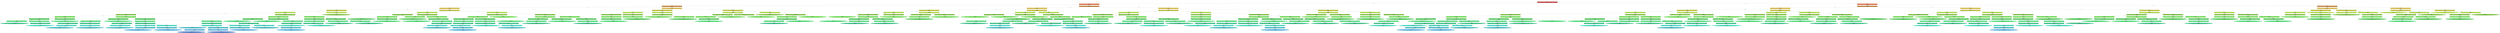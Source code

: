 digraph Tree {
splines=false;
graph [pad=".25", ranksep="0.5", nodesep="1"];
node [shape=rect, style="filled", color="black", fontname="helvetica",fillcolor="white"] ;
edge [fontname="helvetica"] ;
0 [label="isolet", shape=plaintext];
0:s -> 1:n [style=invis];   
1 [label=<<b> Class=1 </b> <br/> error: 1.000, n=7797 <br/> p: (0.04, 0.04, 0.04, 0.04, 0.04, 0.04, 0.04, 0.04, 0.04, 0.04, 0.04, 0.04, 0.04, 0.04, 0.04, 0.04, 0.04, 0.04, 0.04, 0.04, 0.04, 0.04, 0.04, 0.04, 0.04, 0.04) <br/><b>f460</b>>, fillcolor="0.000 0.7 0.800", shape="rect"];
2 [label=<<b> Class=2 </b> <br/> error: 0.831, n=3711 <br/> p: (0.01, 0.03, 0.01, 0.00, 0.00, 0.00, 0.00, 0.08, 0.08, 0.00, 0.00, 0.08, 0.08, 0.08, 0.08, 0.03, 0.00, 0.01, 0.08, 0.08, 0.08, 0.08, 0.00, 0.08, 0.03, 0.00) <br/><b>f395</b>>, fillcolor="0.043 0.7 0.900", shape="rect"];
1:s -> 2:n [label="<= 0.6306"] ;
3 [label=<<b> Class=2 </b> <br/> error: 0.700, n=1871 <br/> p: (0.02, 0.00, 0.00, 0.00, 0.00, 0.01, 0.00, 0.07, 0.00, 0.00, 0.00, 0.16, 0.01, 0.15, 0.12, 0.06, 0.00, 0.01, 0.01, 0.00, 0.16, 0.16, 0.00, 0.00, 0.06, 0.00) <br/><b>f168</b>>, fillcolor="0.086 0.7 0.800", shape="rect"];
2:s -> 3:n [label="<= -0.21"] ;
4 [label=<<b> Class=4 </b> <br/> error: 0.635, n=1436 <br/> p: (0.02, 0.00, 0.00, 0.00, 0.00, 0.01, 0.00, 0.08, 0.00, 0.00, 0.00, 0.19, 0.01, 0.02, 0.14, 0.03, 0.00, 0.00, 0.01, 0.00, 0.20, 0.19, 0.00, 0.00, 0.08, 0.00) <br/><b>f397</b>>, fillcolor="0.129 0.7 0.900", shape="rect"];
3:s -> 4:n [label="<= -0.2444"] ;
5 [label=<<b> Class=2 </b> <br/> error: 0.584, n=878 <br/> p: (0.02, 0.00, 0.00, 0.00, 0.00, 0.01, 0.00, 0.04, 0.00, 0.00, 0.00, 0.31, 0.00, 0.04, 0.16, 0.04, 0.00, 0.00, 0.01, 0.00, 0.02, 0.24, 0.00, 0.00, 0.10, 0.00) <br/><b>f419</b>>, fillcolor="0.171 0.7 0.800", shape="rect"];
4:s -> 5:n [label="<= -0.3854"] ;
6 [label=<<b> Class=2 </b> <br/> error: 0.541, n=790 <br/> p: (0.03, 0.00, 0.00, 0.00, 0.00, 0.01, 0.00, 0.05, 0.00, 0.00, 0.00, 0.35, 0.00, 0.04, 0.18, 0.04, 0.00, 0.00, 0.01, 0.00, 0.02, 0.27, 0.00, 0.00, 0.00, 0.00) <br/><b>f425</b>>, fillcolor="0.214 0.7 0.900", shape="rect"];
5:s -> 6:n [label="<= -0.25"] ;
7 [label=<<b> Class=2 </b> <br/> error: 0.474, n=607 <br/> p: (0.03, 0.00, 0.00, 0.00, 0.00, 0.01, 0.00, 0.02, 0.00, 0.00, 0.00, 0.42, 0.00, 0.05, 0.08, 0.01, 0.00, 0.00, 0.00, 0.00, 0.02, 0.34, 0.00, 0.00, 0.00, 0.00) <br/><b>f480</b>>, fillcolor="0.257 0.7 0.800", shape="rect"];
6:s -> 7:n [label="<= -0.9714"] ;
8 [label=<<b> Class=22 </b> <br/> error: 0.446, n=79 <br/> p: (0.01, 0.00, 0.00, 0.00, 0.00, 0.00, 0.00, 0.00, 0.00, 0.00, 0.00, 0.05, 0.00, 0.30, 0.39, 0.00, 0.00, 0.01, 0.00, 0.00, 0.03, 0.19, 0.00, 0.01, 0.00, 0.00) <br/><b>f201</b>>, fillcolor="0.300 0.7 0.900", shape="rect"];
7:s -> 8:n [label="<= -0.55"] ;
9 [label=<<b> Class=22 </b> <br/> error: 0.403, n=51 <br/> p: (0.02, 0.00, 0.00, 0.00, 0.00, 0.00, 0.00, 0.00, 0.00, 0.00, 0.00, 0.08, 0.00, 0.02, 0.55, 0.00, 0.00, 0.02, 0.00, 0.00, 0.04, 0.25, 0.00, 0.02, 0.00, 0.00) <br/><b>f12</b>>, fillcolor="0.343 0.7 0.800", shape="rect"];
8:s -> 9:n [label="<= -0.3542"] ;
10 [label=<<b> Class=5 </b> <br/> error: 0.409, n=22 <br/> p: (0.00, 0.00, 0.00, 0.00, 0.00, 0.00, 0.00, 0.00, 0.00, 0.00, 0.00, 0.14, 0.00, 0.05, 0.18, 0.00, 0.00, 0.05, 0.00, 0.00, 0.00, 0.55, 0.00, 0.05, 0.00, 0.00) <br/><b>f565</b>>, fillcolor="0.386 0.7 0.900", shape="rect"];
9:s -> 10:n [label="<= -0.487"] ;
11 [label=<<b> Class=5 </b> <br/> error: 0.232, n=14 <br/> p: (0.00, 0.00, 0.00, 0.00, 0.00, 0.00, 0.00, 0.00, 0.00, 0.00, 0.00, 0.00, 0.00, 0.07, 0.00, 0.00, 0.00, 0.07, 0.00, 0.00, 0.00, 0.79, 0.00, 0.07, 0.00, 0.00) >, fillcolor="0.429 0.7 0.800", shape="oval"];
10:s -> 11:n [label="<= 0.3334"] ;
12 [label=<<b> Class=22 </b> <br/> error: 0.212, n=29 <br/> p: (0.03, 0.00, 0.00, 0.00, 0.00, 0.00, 0.00, 0.00, 0.00, 0.00, 0.00, 0.03, 0.00, 0.00, 0.83, 0.00, 0.00, 0.00, 0.00, 0.00, 0.07, 0.03, 0.00, 0.00, 0.00, 0.00) <br/><b>f113</b>>, fillcolor="0.386 0.7 0.900", shape="rect"];
9:s -> 12:n [label="> -0.487"] ;
13 [label=<<b> Class=22 </b> <br/> error: 0.055, n=23 <br/> p: (0.00, 0.00, 0.00, 0.00, 0.00, 0.00, 0.00, 0.00, 0.00, 0.00, 0.00, 0.00, 0.00, 0.00, 0.96, 0.00, 0.00, 0.00, 0.00, 0.00, 0.00, 0.04, 0.00, 0.00, 0.00, 0.00) <br/><b>f433</b>>, fillcolor="0.429 0.7 0.800", shape="rect"];
12:s -> 13:n [label="<= 0.874"] ;
14 [label=<<b> Class=22 </b> <br/> error: 0.000, n=22 <br/> p: (0.00, 0.00, 0.00, 0.00, 0.00, 0.00, 0.00, 0.00, 0.00, 0.00, 0.00, 0.00, 0.00, 0.00, 1.00, 0.00, 0.00, 0.00, 0.00, 0.00, 0.00, 0.00, 0.00, 0.00, 0.00, 0.00) >, fillcolor="0.471 0.7 0.900", shape="oval"];
13:s -> 14:n [label="> -1"] ;
15 [label=<<b> Class=21 </b> <br/> error: 0.181, n=28 <br/> p: (0.00, 0.00, 0.00, 0.00, 0.00, 0.00, 0.00, 0.00, 0.00, 0.00, 0.00, 0.00, 0.00, 0.82, 0.11, 0.00, 0.00, 0.00, 0.00, 0.00, 0.00, 0.07, 0.00, 0.00, 0.00, 0.00) <br/><b>f83</b>>, fillcolor="0.343 0.7 0.800", shape="rect"];
8:s -> 15:n [label="> -0.3542"] ;
16 [label=<<b> Class=21 </b> <br/> error: 0.000, n=20 <br/> p: (0.00, 0.00, 0.00, 0.00, 0.00, 0.00, 0.00, 0.00, 0.00, 0.00, 0.00, 0.00, 0.00, 1.00, 0.00, 0.00, 0.00, 0.00, 0.00, 0.00, 0.00, 0.00, 0.00, 0.00, 0.00, 0.00) >, fillcolor="0.386 0.7 0.900", shape="oval"];
15:s -> 16:n [label="> 0.3708"] ;
17 [label=<<b> Class=2 </b> <br/> error: 0.418, n=528 <br/> p: (0.04, 0.00, 0.00, 0.00, 0.00, 0.01, 0.00, 0.03, 0.00, 0.00, 0.00, 0.47, 0.00, 0.01, 0.04, 0.01, 0.00, 0.00, 0.00, 0.00, 0.02, 0.36, 0.00, 0.00, 0.01, 0.00) <br/><b>f520</b>>, fillcolor="0.300 0.7 0.900", shape="rect"];
7:s -> 17:n [label="> -0.55"] ;
18 [label=<<b> Class=5 </b> <br/> error: 0.290, n=159 <br/> p: (0.02, 0.00, 0.00, 0.00, 0.00, 0.01, 0.00, 0.03, 0.00, 0.00, 0.00, 0.09, 0.00, 0.00, 0.02, 0.01, 0.00, 0.00, 0.01, 0.00, 0.04, 0.77, 0.00, 0.00, 0.01, 0.00) <br/><b>f238</b>>, fillcolor="0.343 0.7 0.800", shape="rect"];
17:s -> 18:n [label="<= 0.413"] ;
19 [label=<<b> Class=5 </b> <br/> error: 0.217, n=145 <br/> p: (0.01, 0.00, 0.00, 0.00, 0.00, 0.01, 0.00, 0.03, 0.00, 0.00, 0.00, 0.04, 0.00, 0.00, 0.01, 0.01, 0.00, 0.00, 0.01, 0.00, 0.03, 0.85, 0.00, 0.00, 0.00, 0.00) <br/><b>f520</b>>, fillcolor="0.386 0.7 0.900", shape="rect"];
18:s -> 19:n [label="<= 0.194"] ;
20 [label=<<b> Class=5 </b> <br/> error: 0.117, n=108 <br/> p: (0.02, 0.00, 0.00, 0.00, 0.00, 0.00, 0.00, 0.02, 0.00, 0.00, 0.00, 0.00, 0.00, 0.00, 0.01, 0.00, 0.00, 0.00, 0.01, 0.00, 0.02, 0.93, 0.00, 0.00, 0.00, 0.00) <br/><b>f428</b>>, fillcolor="0.429 0.7 0.800", shape="rect"];
19:s -> 20:n [label="<= 0.1948"] ;
21 [label=<<b> Class=5 </b> <br/> error: 0.052, n=99 <br/> p: (0.00, 0.00, 0.00, 0.00, 0.00, 0.00, 0.00, 0.00, 0.00, 0.00, 0.00, 0.00, 0.00, 0.00, 0.01, 0.00, 0.00, 0.00, 0.01, 0.00, 0.01, 0.97, 0.00, 0.00, 0.00, 0.00) <br/><b>f487</b>>, fillcolor="0.471 0.7 0.900", shape="rect"];
20:s -> 21:n [label="<= -0.0572"] ;
22 [label=<<b> Class=5 </b> <br/> error: 0.000, n=94 <br/> p: (0.00, 0.00, 0.00, 0.00, 0.00, 0.00, 0.00, 0.00, 0.00, 0.00, 0.00, 0.00, 0.00, 0.00, 0.00, 0.00, 0.00, 0.00, 0.00, 0.00, 0.00, 1.00, 0.00, 0.00, 0.00, 0.00) >, fillcolor="0.514 0.7 0.800", shape="oval"];
21:s -> 22:n [label="<= 0.4546"] ;
23 [label=<<b> Class=5 </b> <br/> error: 0.371, n=37 <br/> p: (0.00, 0.00, 0.00, 0.00, 0.00, 0.05, 0.00, 0.05, 0.00, 0.00, 0.00, 0.16, 0.00, 0.00, 0.00, 0.03, 0.00, 0.00, 0.00, 0.00, 0.08, 0.62, 0.00, 0.00, 0.00, 0.00) <br/><b>f4</b>>, fillcolor="0.429 0.7 0.800", shape="rect"];
19:s -> 23:n [label="> 0.1948"] ;
24 [label=<<b> Class=5 </b> <br/> error: 0.186, n=25 <br/> p: (0.00, 0.00, 0.00, 0.00, 0.00, 0.04, 0.00, 0.08, 0.00, 0.00, 0.00, 0.00, 0.00, 0.00, 0.00, 0.00, 0.00, 0.00, 0.00, 0.00, 0.04, 0.84, 0.00, 0.00, 0.00, 0.00) <br/><b>f501</b>>, fillcolor="0.471 0.7 0.900", shape="rect"];
23:s -> 24:n [label="<= 0.479"] ;
25 [label=<<b> Class=5 </b> <br/> error: 0.000, n=19 <br/> p: (0.00, 0.00, 0.00, 0.00, 0.00, 0.00, 0.00, 0.00, 0.00, 0.00, 0.00, 0.00, 0.00, 0.00, 0.00, 0.00, 0.00, 0.00, 0.00, 0.00, 0.00, 1.00, 0.00, 0.00, 0.00, 0.00) >, fillcolor="0.514 0.7 0.800", shape="oval"];
24:s -> 25:n [label="<= 0.6404"] ;
26 [label=<<b> Class=2 </b> <br/> error: 0.415, n=14 <br/> p: (0.07, 0.00, 0.00, 0.00, 0.00, 0.00, 0.00, 0.07, 0.00, 0.00, 0.00, 0.57, 0.00, 0.00, 0.14, 0.00, 0.00, 0.00, 0.00, 0.00, 0.07, 0.00, 0.00, 0.00, 0.07, 0.00) >, fillcolor="0.386 0.7 0.900", shape="oval"];
18:s -> 26:n [label="> 0.194"] ;
27 [label=<<b> Class=2 </b> <br/> error: 0.389, n=369 <br/> p: (0.04, 0.00, 0.00, 0.00, 0.00, 0.01, 0.00, 0.03, 0.00, 0.00, 0.00, 0.64, 0.00, 0.01, 0.04, 0.01, 0.00, 0.00, 0.00, 0.00, 0.02, 0.18, 0.00, 0.00, 0.01, 0.00) <br/><b>f580</b>>, fillcolor="0.343 0.7 0.800", shape="rect"];
17:s -> 27:n [label="> 0.413"] ;
28 [label=<<b> Class=5 </b> <br/> error: 0.366, n=117 <br/> p: (0.01, 0.00, 0.00, 0.00, 0.00, 0.03, 0.00, 0.00, 0.00, 0.00, 0.00, 0.42, 0.00, 0.02, 0.07, 0.00, 0.00, 0.00, 0.01, 0.00, 0.00, 0.44, 0.00, 0.00, 0.01, 0.00) <br/><b>f19</b>>, fillcolor="0.386 0.7 0.900", shape="rect"];
27:s -> 28:n [label="<= -1"] ;
29 [label=<<b> Class=5 </b> <br/> error: 0.214, n=37 <br/> p: (0.00, 0.00, 0.00, 0.00, 0.00, 0.03, 0.00, 0.00, 0.00, 0.00, 0.00, 0.03, 0.00, 0.05, 0.03, 0.00, 0.00, 0.00, 0.03, 0.00, 0.00, 0.84, 0.00, 0.00, 0.00, 0.00) <br/><b>f123</b>>, fillcolor="0.429 0.7 0.800", shape="rect"];
28:s -> 29:n [label="<= 0.3356"] ;
30 [label=<<b> Class=5 </b> <br/> error: 0.083, n=33 <br/> p: (0.00, 0.00, 0.00, 0.00, 0.00, 0.00, 0.00, 0.00, 0.00, 0.00, 0.00, 0.03, 0.00, 0.00, 0.03, 0.00, 0.00, 0.00, 0.00, 0.00, 0.00, 0.94, 0.00, 0.00, 0.00, 0.00) <br/><b>f204</b>>, fillcolor="0.471 0.7 0.900", shape="rect"];
29:s -> 30:n [label="> 0.3392"] ;
31 [label=<<b> Class=5 </b> <br/> error: 0.000, n=29 <br/> p: (0.00, 0.00, 0.00, 0.00, 0.00, 0.00, 0.00, 0.00, 0.00, 0.00, 0.00, 0.00, 0.00, 0.00, 0.00, 0.00, 0.00, 0.00, 0.00, 0.00, 0.00, 1.00, 0.00, 0.00, 0.00, 0.00) >, fillcolor="0.514 0.7 0.800", shape="oval"];
30:s -> 31:n [label="> -0.7024"] ;
32 [label=<<b> Class=2 </b> <br/> error: 0.329, n=80 <br/> p: (0.01, 0.00, 0.00, 0.00, 0.00, 0.03, 0.00, 0.00, 0.00, 0.00, 0.00, 0.60, 0.00, 0.00, 0.09, 0.00, 0.00, 0.00, 0.00, 0.00, 0.00, 0.26, 0.00, 0.00, 0.01, 0.00) <br/><b>f23</b>>, fillcolor="0.429 0.7 0.800", shape="rect"];
28:s -> 32:n [label="> 0.3356"] ;
33 [label=<<b> Class=5 </b> <br/> error: 0.345, n=34 <br/> p: (0.00, 0.00, 0.00, 0.00, 0.00, 0.03, 0.00, 0.00, 0.00, 0.00, 0.00, 0.32, 0.00, 0.00, 0.09, 0.00, 0.00, 0.00, 0.00, 0.00, 0.00, 0.53, 0.00, 0.00, 0.03, 0.00) <br/><b>f13</b>>, fillcolor="0.471 0.7 0.900", shape="rect"];
32:s -> 33:n [label="<= 0.701"] ;
34 [label=<<b> Class=5 </b> <br/> error: 0.173, n=24 <br/> p: (0.00, 0.00, 0.00, 0.00, 0.00, 0.00, 0.00, 0.00, 0.00, 0.00, 0.00, 0.25, 0.00, 0.00, 0.00, 0.00, 0.00, 0.00, 0.00, 0.00, 0.00, 0.75, 0.00, 0.00, 0.00, 0.00) <br/><b>f308</b>>, fillcolor="0.514 0.7 0.800", shape="rect"];
33:s -> 34:n [label="<= -0.1326"] ;
35 [label=<<b> Class=5 </b> <br/> error: 0.000, n=14 <br/> p: (0.00, 0.00, 0.00, 0.00, 0.00, 0.00, 0.00, 0.00, 0.00, 0.00, 0.00, 0.00, 0.00, 0.00, 0.00, 0.00, 0.00, 0.00, 0.00, 0.00, 0.00, 1.00, 0.00, 0.00, 0.00, 0.00) >, fillcolor="0.557 0.7 0.900", shape="oval"];
34:s -> 35:n [label="> 0.5478"] ;
36 [label=<<b> Class=2 </b> <br/> error: 0.225, n=46 <br/> p: (0.02, 0.00, 0.00, 0.00, 0.00, 0.02, 0.00, 0.00, 0.00, 0.00, 0.00, 0.80, 0.00, 0.00, 0.09, 0.00, 0.00, 0.00, 0.00, 0.00, 0.00, 0.07, 0.00, 0.00, 0.00, 0.00) <br/><b>f327</b>>, fillcolor="0.471 0.7 0.900", shape="rect"];
32:s -> 36:n [label="> 0.701"] ;
37 [label=<<b> Class=2 </b> <br/> error: 0.040, n=35 <br/> p: (0.00, 0.00, 0.00, 0.00, 0.00, 0.00, 0.00, 0.00, 0.00, 0.00, 0.00, 0.97, 0.00, 0.00, 0.00, 0.00, 0.00, 0.00, 0.00, 0.00, 0.00, 0.03, 0.00, 0.00, 0.00, 0.00) <br/><b>f291</b>>, fillcolor="0.514 0.7 0.800", shape="rect"];
36:s -> 37:n [label="<= -1"] ;
38 [label=<<b> Class=2 </b> <br/> error: 0.000, n=33 <br/> p: (0.00, 0.00, 0.00, 0.00, 0.00, 0.00, 0.00, 0.00, 0.00, 0.00, 0.00, 1.00, 0.00, 0.00, 0.00, 0.00, 0.00, 0.00, 0.00, 0.00, 0.00, 0.00, 0.00, 0.00, 0.00, 0.00) >, fillcolor="0.557 0.7 0.900", shape="oval"];
37:s -> 38:n [label="> 0.1082"] ;
39 [label=<<b> Class=2 </b> <br/> error: 0.336, n=252 <br/> p: (0.06, 0.00, 0.00, 0.00, 0.00, 0.00, 0.00, 0.04, 0.00, 0.00, 0.00, 0.74, 0.00, 0.01, 0.03, 0.02, 0.00, 0.00, 0.00, 0.00, 0.03, 0.06, 0.00, 0.00, 0.00, 0.00) <br/><b>f428</b>>, fillcolor="0.386 0.7 0.900", shape="rect"];
27:s -> 39:n [label="> -1"] ;
40 [label=<<b> Class=2 </b> <br/> error: 0.207, n=215 <br/> p: (0.05, 0.00, 0.00, 0.00, 0.00, 0.00, 0.00, 0.01, 0.00, 0.00, 0.00, 0.85, 0.00, 0.00, 0.01, 0.02, 0.00, 0.00, 0.00, 0.00, 0.01, 0.04, 0.00, 0.00, 0.00, 0.00) <br/><b>f458</b>>, fillcolor="0.429 0.7 0.800", shape="rect"];
39:s -> 40:n [label="<= -0.4286"] ;
41 [label=<<b> Class=2 </b> <br/> error: 0.125, n=184 <br/> p: (0.00, 0.00, 0.00, 0.00, 0.00, 0.01, 0.00, 0.01, 0.00, 0.00, 0.00, 0.91, 0.00, 0.00, 0.01, 0.00, 0.00, 0.00, 0.00, 0.00, 0.01, 0.05, 0.00, 0.00, 0.00, 0.00) <br/><b>f498</b>>, fillcolor="0.471 0.7 0.900", shape="rect"];
40:s -> 41:n [label="<= 0.3392"] ;
42 [label=<<b> Class=2 </b> <br/> error: 0.267, n=17 <br/> p: (0.00, 0.00, 0.00, 0.00, 0.00, 0.06, 0.00, 0.00, 0.00, 0.00, 0.00, 0.53, 0.00, 0.00, 0.00, 0.00, 0.00, 0.00, 0.00, 0.00, 0.00, 0.41, 0.00, 0.00, 0.00, 0.00) >, fillcolor="0.514 0.7 0.800", shape="oval"];
41:s -> 42:n [label="<= 0.3572"] ;
43 [label=<<b> Class=2 </b> <br/> error: 0.079, n=167 <br/> p: (0.00, 0.00, 0.00, 0.00, 0.00, 0.00, 0.00, 0.01, 0.00, 0.00, 0.00, 0.95, 0.00, 0.00, 0.01, 0.00, 0.00, 0.00, 0.00, 0.00, 0.01, 0.01, 0.00, 0.00, 0.00, 0.00) <br/><b>f383</b>>, fillcolor="0.514 0.7 0.800", shape="rect"];
41:s -> 43:n [label="> 0.3572"] ;
44 [label=<<b> Class=2 </b> <br/> error: 0.022, n=148 <br/> p: (0.00, 0.00, 0.00, 0.00, 0.00, 0.00, 0.00, 0.00, 0.00, 0.00, 0.00, 0.99, 0.00, 0.00, 0.00, 0.00, 0.00, 0.00, 0.00, 0.00, 0.00, 0.01, 0.00, 0.00, 0.00, 0.00) <br/><b>f545</b>>, fillcolor="0.557 0.7 0.900", shape="rect"];
43:s -> 44:n [label="<= -0.955"] ;
45 [label=<<b> Class=2 </b> <br/> error: 0.000, n=138 <br/> p: (0.00, 0.00, 0.00, 0.00, 0.00, 0.00, 0.00, 0.00, 0.00, 0.00, 0.00, 1.00, 0.00, 0.00, 0.00, 0.00, 0.00, 0.00, 0.00, 0.00, 0.00, 0.00, 0.00, 0.00, 0.00, 0.00) >, fillcolor="0.600 0.7 0.800", shape="oval"];
44:s -> 45:n [label="> 0.1526"] ;
46 [label=<<b> Class=2 </b> <br/> error: 0.298, n=19 <br/> p: (0.00, 0.00, 0.00, 0.00, 0.00, 0.00, 0.00, 0.11, 0.00, 0.00, 0.00, 0.68, 0.00, 0.00, 0.11, 0.00, 0.00, 0.00, 0.00, 0.00, 0.11, 0.00, 0.00, 0.00, 0.00, 0.00) <br/><b>f343</b>>, fillcolor="0.557 0.7 0.900", shape="rect"];
43:s -> 46:n [label="> -0.955"] ;
47 [label=<<b> Class=2 </b> <br/> error: 0.121, n=15 <br/> p: (0.00, 0.00, 0.00, 0.00, 0.00, 0.00, 0.00, 0.00, 0.00, 0.00, 0.00, 0.87, 0.00, 0.00, 0.13, 0.00, 0.00, 0.00, 0.00, 0.00, 0.00, 0.00, 0.00, 0.00, 0.00, 0.00) >, fillcolor="0.600 0.7 0.800", shape="oval"];
46:s -> 47:n [label="> -0.724"] ;
48 [label=<<b> Class=2 </b> <br/> error: 0.369, n=31 <br/> p: (0.32, 0.00, 0.00, 0.00, 0.00, 0.00, 0.00, 0.00, 0.00, 0.00, 0.00, 0.48, 0.00, 0.00, 0.03, 0.13, 0.00, 0.00, 0.00, 0.00, 0.03, 0.00, 0.00, 0.00, 0.00, 0.00) <br/><b>f144</b>>, fillcolor="0.471 0.7 0.900", shape="rect"];
40:s -> 48:n [label="> 0.3392"] ;
49 [label=<<b> Class=2 </b> <br/> error: 0.136, n=17 <br/> p: (0.00, 0.00, 0.00, 0.00, 0.00, 0.00, 0.00, 0.00, 0.00, 0.00, 0.00, 0.88, 0.00, 0.00, 0.06, 0.00, 0.00, 0.00, 0.00, 0.00, 0.06, 0.00, 0.00, 0.00, 0.00, 0.00) <br/><b>f521</b>>, fillcolor="0.514 0.7 0.800", shape="rect"];
48:s -> 49:n [label="<= -0.0162"] ;
50 [label=<<b> Class=2 </b> <br/> error: 0.000, n=15 <br/> p: (0.00, 0.00, 0.00, 0.00, 0.00, 0.00, 0.00, 0.00, 0.00, 0.00, 0.00, 1.00, 0.00, 0.00, 0.00, 0.00, 0.00, 0.00, 0.00, 0.00, 0.00, 0.00, 0.00, 0.00, 0.00, 0.00) >, fillcolor="0.557 0.7 0.900", shape="oval"];
49:s -> 50:n [label="> 0.375"] ;
51 [label=<<b> Class=1 </b> <br/> error: 0.184, n=14 <br/> p: (0.71, 0.00, 0.00, 0.00, 0.00, 0.00, 0.00, 0.00, 0.00, 0.00, 0.00, 0.00, 0.00, 0.00, 0.00, 0.29, 0.00, 0.00, 0.00, 0.00, 0.00, 0.00, 0.00, 0.00, 0.00, 0.00) >, fillcolor="0.514 0.7 0.800", shape="oval"];
48:s -> 51:n [label="> -0.0162"] ;
52 [label=<<b> Class=16 </b> <br/> error: 0.647, n=37 <br/> p: (0.14, 0.00, 0.00, 0.00, 0.03, 0.00, 0.00, 0.22, 0.00, 0.00, 0.00, 0.08, 0.00, 0.08, 0.14, 0.03, 0.00, 0.00, 0.00, 0.00, 0.11, 0.16, 0.00, 0.00, 0.03, 0.00) <br/><b>f486</b>>, fillcolor="0.429 0.7 0.800", shape="rect"];
39:s -> 52:n [label="> -0.4286"] ;
53 [label=<<b> Class=16 </b> <br/> error: 0.567, n=28 <br/> p: (0.18, 0.00, 0.00, 0.00, 0.04, 0.00, 0.00, 0.29, 0.00, 0.00, 0.00, 0.11, 0.00, 0.00, 0.18, 0.04, 0.00, 0.00, 0.00, 0.00, 0.14, 0.04, 0.00, 0.00, 0.00, 0.00) <br/><b>f456</b>>, fillcolor="0.471 0.7 0.900", shape="rect"];
52:s -> 53:n [label="> 0.1186"] ;
54 [label=<<b> Class=16 </b> <br/> error: 0.444, n=21 <br/> p: (0.00, 0.00, 0.00, 0.00, 0.05, 0.00, 0.00, 0.38, 0.00, 0.00, 0.00, 0.14, 0.00, 0.00, 0.24, 0.00, 0.00, 0.00, 0.00, 0.00, 0.19, 0.00, 0.00, 0.00, 0.00, 0.00) <br/><b>f539</b>>, fillcolor="0.514 0.7 0.800", shape="rect"];
53:s -> 54:n [label="<= 0.1108"] ;
55 [label=<<b> Class=16 </b> <br/> error: 0.324, n=17 <br/> p: (0.00, 0.00, 0.00, 0.00, 0.00, 0.00, 0.00, 0.47, 0.00, 0.00, 0.00, 0.00, 0.00, 0.00, 0.29, 0.00, 0.00, 0.00, 0.00, 0.00, 0.24, 0.00, 0.00, 0.00, 0.00, 0.00) >, fillcolor="0.557 0.7 0.900", shape="oval"];
54:s -> 55:n [label="> 0.095"] ;
56 [label=<<b> Class=22 </b> <br/> error: 0.488, n=183 <br/> p: (0.01, 0.00, 0.00, 0.00, 0.00, 0.00, 0.00, 0.12, 0.00, 0.00, 0.00, 0.11, 0.01, 0.02, 0.51, 0.14, 0.00, 0.00, 0.03, 0.01, 0.02, 0.04, 0.00, 0.00, 0.00, 0.00) <br/><b>f582</b>>, fillcolor="0.257 0.7 0.800", shape="rect"];
6:s -> 56:n [label="> -0.9714"] ;
57 [label=<<b> Class=16 </b> <br/> error: 0.538, n=66 <br/> p: (0.02, 0.00, 0.00, 0.00, 0.00, 0.00, 0.00, 0.33, 0.00, 0.00, 0.00, 0.03, 0.03, 0.03, 0.18, 0.26, 0.00, 0.00, 0.02, 0.02, 0.00, 0.09, 0.00, 0.00, 0.00, 0.00) <br/><b>f584</b>>, fillcolor="0.300 0.7 0.900", shape="rect"];
56:s -> 57:n [label="<= -1"] ;
58 [label=<<b> Class=23 </b> <br/> error: 0.266, n=21 <br/> p: (0.05, 0.00, 0.00, 0.00, 0.00, 0.00, 0.00, 0.00, 0.00, 0.00, 0.00, 0.05, 0.00, 0.00, 0.05, 0.76, 0.00, 0.00, 0.00, 0.00, 0.00, 0.10, 0.00, 0.00, 0.00, 0.00) <br/><b>f24</b>>, fillcolor="0.343 0.7 0.800", shape="rect"];
57:s -> 58:n [label="<= -0.6666"] ;
59 [label=<<b> Class=23 </b> <br/> error: 0.000, n=16 <br/> p: (0.00, 0.00, 0.00, 0.00, 0.00, 0.00, 0.00, 0.00, 0.00, 0.00, 0.00, 0.00, 0.00, 0.00, 0.00, 1.00, 0.00, 0.00, 0.00, 0.00, 0.00, 0.00, 0.00, 0.00, 0.00, 0.00) >, fillcolor="0.386 0.7 0.900", shape="oval"];
58:s -> 59:n [label="<= 0.434"] ;
60 [label=<<b> Class=16 </b> <br/> error: 0.468, n=45 <br/> p: (0.00, 0.00, 0.00, 0.00, 0.00, 0.00, 0.00, 0.49, 0.00, 0.00, 0.00, 0.02, 0.04, 0.04, 0.24, 0.02, 0.00, 0.00, 0.02, 0.02, 0.00, 0.09, 0.00, 0.00, 0.00, 0.00) <br/><b>f361</b>>, fillcolor="0.343 0.7 0.800", shape="rect"];
57:s -> 60:n [label="> -0.6666"] ;
61 [label=<<b> Class=22 </b> <br/> error: 0.447, n=24 <br/> p: (0.00, 0.00, 0.00, 0.00, 0.00, 0.00, 0.00, 0.21, 0.00, 0.00, 0.00, 0.00, 0.00, 0.08, 0.46, 0.04, 0.00, 0.00, 0.00, 0.04, 0.00, 0.17, 0.00, 0.00, 0.00, 0.00) >, fillcolor="0.386 0.7 0.900", shape="oval"];
60:s -> 61:n [label="<= -0.6468"] ;
62 [label=<<b> Class=16 </b> <br/> error: 0.210, n=21 <br/> p: (0.00, 0.00, 0.00, 0.00, 0.00, 0.00, 0.00, 0.81, 0.00, 0.00, 0.00, 0.05, 0.10, 0.00, 0.00, 0.00, 0.00, 0.00, 0.05, 0.00, 0.00, 0.00, 0.00, 0.00, 0.00, 0.00) <br/><b>f50</b>>, fillcolor="0.386 0.7 0.900", shape="rect"];
60:s -> 62:n [label="> -0.6468"] ;
63 [label=<<b> Class=16 </b> <br/> error: 0.066, n=18 <br/> p: (0.00, 0.00, 0.00, 0.00, 0.00, 0.00, 0.00, 0.94, 0.00, 0.00, 0.00, 0.00, 0.00, 0.00, 0.00, 0.00, 0.00, 0.00, 0.06, 0.00, 0.00, 0.00, 0.00, 0.00, 0.00, 0.00) <br/><b>f245</b>>, fillcolor="0.429 0.7 0.800", shape="rect"];
62:s -> 63:n [label="> -0.093"] ;
64 [label=<<b> Class=16 </b> <br/> error: 0.000, n=17 <br/> p: (0.00, 0.00, 0.00, 0.00, 0.00, 0.00, 0.00, 1.00, 0.00, 0.00, 0.00, 0.00, 0.00, 0.00, 0.00, 0.00, 0.00, 0.00, 0.00, 0.00, 0.00, 0.00, 0.00, 0.00, 0.00, 0.00) >, fillcolor="0.471 0.7 0.900", shape="oval"];
63:s -> 64:n [label="> -0.0304"] ;
65 [label=<<b> Class=22 </b> <br/> error: 0.321, n=117 <br/> p: (0.00, 0.00, 0.00, 0.00, 0.00, 0.00, 0.00, 0.00, 0.00, 0.00, 0.00, 0.15, 0.00, 0.01, 0.69, 0.07, 0.00, 0.00, 0.03, 0.00, 0.03, 0.02, 0.00, 0.00, 0.00, 0.00) <br/><b>f428</b>>, fillcolor="0.300 0.7 0.900", shape="rect"];
56:s -> 65:n [label="> -1"] ;
66 [label=<<b> Class=22 </b> <br/> error: 0.290, n=42 <br/> p: (0.00, 0.00, 0.00, 0.00, 0.00, 0.00, 0.00, 0.00, 0.00, 0.00, 0.00, 0.43, 0.00, 0.00, 0.50, 0.00, 0.00, 0.00, 0.05, 0.00, 0.02, 0.00, 0.00, 0.00, 0.00, 0.00) <br/><b>f480</b>>, fillcolor="0.343 0.7 0.800", shape="rect"];
65:s -> 66:n [label="<= -0.8"] ;
67 [label=<<b> Class=22 </b> <br/> error: 0.237, n=26 <br/> p: (0.00, 0.00, 0.00, 0.00, 0.00, 0.00, 0.00, 0.00, 0.00, 0.00, 0.00, 0.12, 0.00, 0.00, 0.77, 0.00, 0.00, 0.00, 0.08, 0.00, 0.04, 0.00, 0.00, 0.00, 0.00, 0.00) <br/><b>f554</b>>, fillcolor="0.386 0.7 0.900", shape="rect"];
66:s -> 67:n [label="<= 0"] ;
68 [label=<<b> Class=22 </b> <br/> error: 0.063, n=19 <br/> p: (0.00, 0.00, 0.00, 0.00, 0.00, 0.00, 0.00, 0.00, 0.00, 0.00, 0.00, 0.00, 0.00, 0.00, 0.95, 0.00, 0.00, 0.00, 0.00, 0.00, 0.05, 0.00, 0.00, 0.00, 0.00, 0.00) <br/><b>f244</b>>, fillcolor="0.429 0.7 0.800", shape="rect"];
67:s -> 68:n [label="> 0.6264"] ;
69 [label=<<b> Class=22 </b> <br/> error: 0.000, n=18 <br/> p: (0.00, 0.00, 0.00, 0.00, 0.00, 0.00, 0.00, 0.00, 0.00, 0.00, 0.00, 0.00, 0.00, 0.00, 1.00, 0.00, 0.00, 0.00, 0.00, 0.00, 0.00, 0.00, 0.00, 0.00, 0.00, 0.00) >, fillcolor="0.471 0.7 0.900", shape="oval"];
68:s -> 69:n [label="> 0.2558"] ;
70 [label=<<b> Class=2 </b> <br/> error: 0.072, n=16 <br/> p: (0.00, 0.00, 0.00, 0.00, 0.00, 0.00, 0.00, 0.00, 0.00, 0.00, 0.00, 0.94, 0.00, 0.00, 0.06, 0.00, 0.00, 0.00, 0.00, 0.00, 0.00, 0.00, 0.00, 0.00, 0.00, 0.00) <br/><b>f182</b>>, fillcolor="0.386 0.7 0.900", shape="rect"];
66:s -> 70:n [label="> 0"] ;
71 [label=<<b> Class=2 </b> <br/> error: 0.000, n=15 <br/> p: (0.00, 0.00, 0.00, 0.00, 0.00, 0.00, 0.00, 0.00, 0.00, 0.00, 0.00, 1.00, 0.00, 0.00, 0.00, 0.00, 0.00, 0.00, 0.00, 0.00, 0.00, 0.00, 0.00, 0.00, 0.00, 0.00) >, fillcolor="0.429 0.7 0.800", shape="oval"];
70:s -> 71:n [label="> 0.2262"] ;
72 [label=<<b> Class=22 </b> <br/> error: 0.235, n=75 <br/> p: (0.00, 0.00, 0.00, 0.00, 0.00, 0.00, 0.00, 0.00, 0.00, 0.00, 0.00, 0.00, 0.00, 0.01, 0.80, 0.11, 0.00, 0.00, 0.03, 0.00, 0.03, 0.03, 0.00, 0.00, 0.00, 0.00) <br/><b>f361</b>>, fillcolor="0.343 0.7 0.800", shape="rect"];
65:s -> 72:n [label="> -0.8"] ;
73 [label=<<b> Class=22 </b> <br/> error: 0.118, n=63 <br/> p: (0.00, 0.00, 0.00, 0.00, 0.00, 0.00, 0.00, 0.00, 0.00, 0.00, 0.00, 0.00, 0.00, 0.02, 0.92, 0.00, 0.00, 0.00, 0.02, 0.00, 0.02, 0.03, 0.00, 0.00, 0.00, 0.00) <br/><b>f117</b>>, fillcolor="0.386 0.7 0.900", shape="rect"];
72:s -> 73:n [label="<= -0.561"] ;
74 [label=<<b> Class=22 </b> <br/> error: 0.000, n=53 <br/> p: (0.00, 0.00, 0.00, 0.00, 0.00, 0.00, 0.00, 0.00, 0.00, 0.00, 0.00, 0.00, 0.00, 0.00, 1.00, 0.00, 0.00, 0.00, 0.00, 0.00, 0.00, 0.00, 0.00, 0.00, 0.00, 0.00) >, fillcolor="0.429 0.7 0.800", shape="oval"];
73:s -> 74:n [label="> 0.1632"] ;
75 [label=<<b> Class=8 </b> <br/> error: 0.057, n=88 <br/> p: (0.00, 0.00, 0.00, 0.00, 0.00, 0.00, 0.00, 0.01, 0.00, 0.00, 0.00, 0.01, 0.00, 0.00, 0.00, 0.00, 0.00, 0.00, 0.00, 0.00, 0.00, 0.00, 0.01, 0.00, 0.97, 0.00) <br/><b>f462</b>>, fillcolor="0.214 0.7 0.900", shape="rect"];
5:s -> 75:n [label="> -0.25"] ;
76 [label=<<b> Class=8 </b> <br/> error: 0.000, n=84 <br/> p: (0.00, 0.00, 0.00, 0.00, 0.00, 0.00, 0.00, 0.00, 0.00, 0.00, 0.00, 0.00, 0.00, 0.00, 0.00, 0.00, 0.00, 0.00, 0.00, 0.00, 0.00, 0.00, 0.00, 0.00, 1.00, 0.00) >, fillcolor="0.257 0.7 0.800", shape="oval"];
75:s -> 76:n [label="> -0.3434"] ;
77 [label=<<b> Class=4 </b> <br/> error: 0.508, n=558 <br/> p: (0.01, 0.00, 0.01, 0.00, 0.00, 0.01, 0.00, 0.15, 0.00, 0.00, 0.00, 0.01, 0.01, 0.00, 0.11, 0.02, 0.00, 0.00, 0.01, 0.00, 0.48, 0.12, 0.00, 0.00, 0.05, 0.00) <br/><b>f480</b>>, fillcolor="0.171 0.7 0.800", shape="rect"];
4:s -> 77:n [label="> -0.3854"] ;
78 [label=<<b> Class=22 </b> <br/> error: 0.507, n=124 <br/> p: (0.03, 0.00, 0.00, 0.00, 0.00, 0.02, 0.00, 0.14, 0.00, 0.00, 0.00, 0.01, 0.00, 0.01, 0.44, 0.02, 0.00, 0.00, 0.02, 0.00, 0.02, 0.23, 0.00, 0.00, 0.06, 0.00) <br/><b>f542</b>>, fillcolor="0.214 0.7 0.900", shape="rect"];
77:s -> 78:n [label="<= 0.4084"] ;
79 [label=<<b> Class=5 </b> <br/> error: 0.489, n=49 <br/> p: (0.02, 0.00, 0.00, 0.00, 0.00, 0.04, 0.00, 0.16, 0.00, 0.00, 0.00, 0.00, 0.00, 0.00, 0.04, 0.06, 0.00, 0.00, 0.02, 0.00, 0.02, 0.49, 0.00, 0.00, 0.14, 0.00) <br/><b>f353</b>>, fillcolor="0.257 0.7 0.800", shape="rect"];
78:s -> 79:n [label="<= 0.2392"] ;
80 [label=<<b> Class=5 </b> <br/> error: 0.424, n=42 <br/> p: (0.02, 0.00, 0.00, 0.00, 0.00, 0.05, 0.00, 0.19, 0.00, 0.00, 0.00, 0.00, 0.00, 0.00, 0.05, 0.07, 0.00, 0.00, 0.02, 0.00, 0.02, 0.57, 0.00, 0.00, 0.00, 0.00) <br/><b>f253</b>>, fillcolor="0.300 0.7 0.900", shape="rect"];
79:s -> 80:n [label="<= -1"] ;
81 [label=<<b> Class=16 </b> <br/> error: 0.529, n=21 <br/> p: (0.00, 0.00, 0.00, 0.00, 0.00, 0.10, 0.00, 0.33, 0.00, 0.00, 0.00, 0.00, 0.00, 0.00, 0.10, 0.14, 0.00, 0.00, 0.05, 0.00, 0.05, 0.24, 0.00, 0.00, 0.00, 0.00) >, fillcolor="0.343 0.7 0.800", shape="oval"];
80:s -> 81:n [label="<= 0.6756"] ;
82 [label=<<b> Class=5 </b> <br/> error: 0.117, n=21 <br/> p: (0.05, 0.00, 0.00, 0.00, 0.00, 0.00, 0.00, 0.05, 0.00, 0.00, 0.00, 0.00, 0.00, 0.00, 0.00, 0.00, 0.00, 0.00, 0.00, 0.00, 0.00, 0.90, 0.00, 0.00, 0.00, 0.00) <br/><b>f2</b>>, fillcolor="0.343 0.7 0.800", shape="rect"];
80:s -> 82:n [label="> 0.6756"] ;
83 [label=<<b> Class=5 </b> <br/> error: 0.000, n=19 <br/> p: (0.00, 0.00, 0.00, 0.00, 0.00, 0.00, 0.00, 0.00, 0.00, 0.00, 0.00, 0.00, 0.00, 0.00, 0.00, 0.00, 0.00, 0.00, 0.00, 0.00, 0.00, 1.00, 0.00, 0.00, 0.00, 0.00) >, fillcolor="0.386 0.7 0.900", shape="oval"];
82:s -> 83:n [label="> -0.279"] ;
84 [label=<<b> Class=22 </b> <br/> error: 0.351, n=75 <br/> p: (0.04, 0.00, 0.00, 0.00, 0.00, 0.00, 0.00, 0.12, 0.00, 0.00, 0.00, 0.01, 0.00, 0.01, 0.69, 0.00, 0.00, 0.00, 0.03, 0.00, 0.01, 0.07, 0.00, 0.00, 0.01, 0.00) <br/><b>f508</b>>, fillcolor="0.257 0.7 0.800", shape="rect"];
78:s -> 84:n [label="> 0.2392"] ;
85 [label=<<b> Class=16 </b> <br/> error: 0.421, n=25 <br/> p: (0.12, 0.00, 0.00, 0.00, 0.00, 0.00, 0.00, 0.36, 0.00, 0.00, 0.00, 0.00, 0.00, 0.00, 0.36, 0.00, 0.00, 0.00, 0.00, 0.00, 0.00, 0.12, 0.00, 0.00, 0.04, 0.00) <br/><b>f430</b>>, fillcolor="0.300 0.7 0.900", shape="rect"];
84:s -> 85:n [label="<= 0.5898"] ;
86 [label=<<b> Class=22 </b> <br/> error: 0.382, n=16 <br/> p: (0.19, 0.00, 0.00, 0.00, 0.00, 0.00, 0.00, 0.06, 0.00, 0.00, 0.00, 0.00, 0.00, 0.00, 0.56, 0.00, 0.00, 0.00, 0.00, 0.00, 0.00, 0.12, 0.00, 0.00, 0.06, 0.00) >, fillcolor="0.343 0.7 0.800", shape="oval"];
85:s -> 86:n [label="> 0.8"] ;
87 [label=<<b> Class=22 </b> <br/> error: 0.191, n=50 <br/> p: (0.00, 0.00, 0.00, 0.00, 0.00, 0.00, 0.00, 0.00, 0.00, 0.00, 0.00, 0.02, 0.00, 0.02, 0.86, 0.00, 0.00, 0.00, 0.04, 0.00, 0.02, 0.04, 0.00, 0.00, 0.00, 0.00) <br/><b>f566</b>>, fillcolor="0.300 0.7 0.900", shape="rect"];
84:s -> 87:n [label="> 0.5898"] ;
88 [label=<<b> Class=22 </b> <br/> error: 0.065, n=45 <br/> p: (0.00, 0.00, 0.00, 0.00, 0.00, 0.00, 0.00, 0.00, 0.00, 0.00, 0.00, 0.00, 0.00, 0.00, 0.96, 0.00, 0.00, 0.00, 0.00, 0.00, 0.02, 0.02, 0.00, 0.00, 0.00, 0.00) <br/><b>f396</b>>, fillcolor="0.343 0.7 0.800", shape="rect"];
87:s -> 88:n [label="> 0.4136"] ;
89 [label=<<b> Class=22 </b> <br/> error: 0.000, n=43 <br/> p: (0.00, 0.00, 0.00, 0.00, 0.00, 0.00, 0.00, 0.00, 0.00, 0.00, 0.00, 0.00, 0.00, 0.00, 1.00, 0.00, 0.00, 0.00, 0.00, 0.00, 0.00, 0.00, 0.00, 0.00, 0.00, 0.00) >, fillcolor="0.386 0.7 0.900", shape="oval"];
88:s -> 89:n [label="> -0.7768"] ;
90 [label=<<b> Class=4 </b> <br/> error: 0.411, n=434 <br/> p: (0.01, 0.00, 0.01, 0.00, 0.00, 0.00, 0.00, 0.15, 0.00, 0.00, 0.00, 0.01, 0.02, 0.00, 0.02, 0.01, 0.00, 0.00, 0.00, 0.00, 0.62, 0.09, 0.00, 0.00, 0.05, 0.00) <br/><b>f584</b>>, fillcolor="0.214 0.7 0.900", shape="rect"];
77:s -> 90:n [label="> 0.4084"] ;
91 [label=<<b> Class=4 </b> <br/> error: 0.297, n=322 <br/> p: (0.01, 0.00, 0.00, 0.00, 0.00, 0.00, 0.00, 0.02, 0.00, 0.00, 0.00, 0.01, 0.01, 0.00, 0.02, 0.02, 0.00, 0.00, 0.00, 0.00, 0.75, 0.11, 0.00, 0.00, 0.05, 0.00) <br/><b>f419</b>>, fillcolor="0.257 0.7 0.800", shape="rect"];
90:s -> 91:n [label="<= -0.6"] ;
92 [label=<<b> Class=4 </b> <br/> error: 0.251, n=307 <br/> p: (0.01, 0.00, 0.00, 0.00, 0.00, 0.00, 0.00, 0.03, 0.00, 0.00, 0.00, 0.01, 0.01, 0.00, 0.02, 0.02, 0.00, 0.00, 0.00, 0.00, 0.79, 0.11, 0.00, 0.00, 0.00, 0.00) <br/><b>f534</b>>, fillcolor="0.300 0.7 0.900", shape="rect"];
91:s -> 92:n [label="<= -0.3334"] ;
93 [label=<<b> Class=4 </b> <br/> error: 0.371, n=84 <br/> p: (0.05, 0.00, 0.00, 0.00, 0.00, 0.00, 0.00, 0.08, 0.00, 0.00, 0.00, 0.05, 0.00, 0.00, 0.00, 0.00, 0.00, 0.00, 0.00, 0.00, 0.50, 0.32, 0.00, 0.00, 0.00, 0.00) <br/><b>f240</b>>, fillcolor="0.343 0.7 0.800", shape="rect"];
92:s -> 93:n [label="<= 0.6216"] ;
94 [label=<<b> Class=5 </b> <br/> error: 0.239, n=39 <br/> p: (0.00, 0.00, 0.00, 0.00, 0.00, 0.00, 0.00, 0.00, 0.00, 0.00, 0.00, 0.05, 0.00, 0.00, 0.00, 0.00, 0.00, 0.00, 0.00, 0.00, 0.28, 0.67, 0.00, 0.00, 0.00, 0.00) <br/><b>f501</b>>, fillcolor="0.386 0.7 0.900", shape="rect"];
93:s -> 94:n [label="<= 0.2068"] ;
95 [label=<<b> Class=5 </b> <br/> error: 0.144, n=30 <br/> p: (0.00, 0.00, 0.00, 0.00, 0.00, 0.00, 0.00, 0.00, 0.00, 0.00, 0.00, 0.03, 0.00, 0.00, 0.00, 0.00, 0.00, 0.00, 0.00, 0.00, 0.10, 0.87, 0.00, 0.00, 0.00, 0.00) <br/><b>f397</b>>, fillcolor="0.429 0.7 0.800", shape="rect"];
94:s -> 95:n [label="<= 0.75"] ;
96 [label=<<b> Class=5 </b> <br/> error: 0.049, n=27 <br/> p: (0.00, 0.00, 0.00, 0.00, 0.00, 0.00, 0.00, 0.00, 0.00, 0.00, 0.00, 0.04, 0.00, 0.00, 0.00, 0.00, 0.00, 0.00, 0.00, 0.00, 0.00, 0.96, 0.00, 0.00, 0.00, 0.00) <br/><b>f143</b>>, fillcolor="0.471 0.7 0.900", shape="rect"];
95:s -> 96:n [label="<= 0.13"] ;
97 [label=<<b> Class=5 </b> <br/> error: 0.000, n=26 <br/> p: (0.00, 0.00, 0.00, 0.00, 0.00, 0.00, 0.00, 0.00, 0.00, 0.00, 0.00, 0.00, 0.00, 0.00, 0.00, 0.00, 0.00, 0.00, 0.00, 0.00, 0.00, 1.00, 0.00, 0.00, 0.00, 0.00) >, fillcolor="0.514 0.7 0.800", shape="oval"];
96:s -> 97:n [label="> -0.8796"] ;
98 [label=<<b> Class=4 </b> <br/> error: 0.302, n=45 <br/> p: (0.09, 0.00, 0.00, 0.00, 0.00, 0.00, 0.00, 0.16, 0.00, 0.00, 0.00, 0.04, 0.00, 0.00, 0.00, 0.00, 0.00, 0.00, 0.00, 0.00, 0.69, 0.02, 0.00, 0.00, 0.00, 0.00) <br/><b>f66</b>>, fillcolor="0.386 0.7 0.900", shape="rect"];
93:s -> 98:n [label="> 0.2068"] ;
99 [label=<<b> Class=4 </b> <br/> error: 0.183, n=36 <br/> p: (0.00, 0.00, 0.00, 0.00, 0.00, 0.00, 0.00, 0.11, 0.00, 0.00, 0.00, 0.03, 0.00, 0.00, 0.00, 0.00, 0.00, 0.00, 0.00, 0.00, 0.83, 0.03, 0.00, 0.00, 0.00, 0.00) <br/><b>f584</b>>, fillcolor="0.429 0.7 0.800", shape="rect"];
98:s -> 99:n [label="> -0.0112"] ;
100 [label=<<b> Class=4 </b> <br/> error: 0.124, n=33 <br/> p: (0.00, 0.00, 0.00, 0.00, 0.00, 0.00, 0.00, 0.03, 0.00, 0.00, 0.00, 0.03, 0.00, 0.00, 0.00, 0.00, 0.00, 0.00, 0.00, 0.00, 0.91, 0.03, 0.00, 0.00, 0.00, 0.00) <br/><b>f122</b>>, fillcolor="0.471 0.7 0.900", shape="rect"];
99:s -> 100:n [label="<= -0.6334"] ;
101 [label=<<b> Class=4 </b> <br/> error: 0.045, n=30 <br/> p: (0.00, 0.00, 0.00, 0.00, 0.00, 0.00, 0.00, 0.00, 0.00, 0.00, 0.00, 0.03, 0.00, 0.00, 0.00, 0.00, 0.00, 0.00, 0.00, 0.00, 0.97, 0.00, 0.00, 0.00, 0.00, 0.00) <br/><b>f344</b>>, fillcolor="0.514 0.7 0.800", shape="rect"];
100:s -> 101:n [label="<= 0.882"] ;
102 [label=<<b> Class=4 </b> <br/> error: 0.000, n=28 <br/> p: (0.00, 0.00, 0.00, 0.00, 0.00, 0.00, 0.00, 0.00, 0.00, 0.00, 0.00, 0.00, 0.00, 0.00, 0.00, 0.00, 0.00, 0.00, 0.00, 0.00, 1.00, 0.00, 0.00, 0.00, 0.00, 0.00) >, fillcolor="0.557 0.7 0.900", shape="oval"];
101:s -> 102:n [label="> -0.9636"] ;
103 [label=<<b> Class=4 </b> <br/> error: 0.142, n=223 <br/> p: (0.00, 0.00, 0.00, 0.00, 0.00, 0.00, 0.00, 0.00, 0.00, 0.00, 0.00, 0.00, 0.01, 0.00, 0.02, 0.03, 0.00, 0.00, 0.00, 0.00, 0.90, 0.04, 0.00, 0.00, 0.00, 0.00) <br/><b>f433</b>>, fillcolor="0.343 0.7 0.800", shape="rect"];
92:s -> 103:n [label="> 0.6216"] ;
104 [label=<<b> Class=4 </b> <br/> error: 0.097, n=209 <br/> p: (0.00, 0.00, 0.00, 0.00, 0.00, 0.00, 0.00, 0.00, 0.00, 0.00, 0.00, 0.00, 0.00, 0.00, 0.02, 0.00, 0.00, 0.00, 0.00, 0.00, 0.93, 0.04, 0.00, 0.00, 0.00, 0.00) <br/><b>f481</b>>, fillcolor="0.386 0.7 0.900", shape="rect"];
103:s -> 104:n [label="<= -0.3428"] ;
105 [label=<<b> Class=4 </b> <br/> error: 0.028, n=165 <br/> p: (0.00, 0.00, 0.00, 0.00, 0.00, 0.00, 0.00, 0.00, 0.00, 0.00, 0.00, 0.00, 0.00, 0.00, 0.00, 0.00, 0.00, 0.00, 0.00, 0.00, 0.98, 0.02, 0.00, 0.00, 0.00, 0.00) <br/><b>f571</b>>, fillcolor="0.429 0.7 0.800", shape="rect"];
104:s -> 105:n [label="<= -0.3224"] ;
106 [label=<<b> Class=4 </b> <br/> error: 0.000, n=159 <br/> p: (0.00, 0.00, 0.00, 0.00, 0.00, 0.00, 0.00, 0.00, 0.00, 0.00, 0.00, 0.00, 0.00, 0.00, 0.00, 0.00, 0.00, 0.00, 0.00, 0.00, 1.00, 0.00, 0.00, 0.00, 0.00, 0.00) >, fillcolor="0.471 0.7 0.900", shape="oval"];
105:s -> 106:n [label="> 0.1844"] ;
107 [label=<<b> Class=4 </b> <br/> error: 0.262, n=44 <br/> p: (0.00, 0.00, 0.00, 0.00, 0.00, 0.00, 0.00, 0.02, 0.00, 0.00, 0.00, 0.00, 0.02, 0.00, 0.09, 0.00, 0.00, 0.00, 0.00, 0.00, 0.75, 0.11, 0.00, 0.00, 0.00, 0.00) <br/><b>f364</b>>, fillcolor="0.429 0.7 0.800", shape="rect"];
104:s -> 107:n [label="> -0.3224"] ;
108 [label=<<b> Class=4 </b> <br/> error: 0.158, n=38 <br/> p: (0.00, 0.00, 0.00, 0.00, 0.00, 0.00, 0.00, 0.03, 0.00, 0.00, 0.00, 0.00, 0.03, 0.00, 0.00, 0.00, 0.00, 0.00, 0.00, 0.00, 0.87, 0.08, 0.00, 0.00, 0.00, 0.00) <br/><b>f31</b>>, fillcolor="0.471 0.7 0.900", shape="rect"];
107:s -> 108:n [label="> -0.7372"] ;
109 [label=<<b> Class=4 </b> <br/> error: 0.000, n=27 <br/> p: (0.00, 0.00, 0.00, 0.00, 0.00, 0.00, 0.00, 0.00, 0.00, 0.00, 0.00, 0.00, 0.00, 0.00, 0.00, 0.00, 0.00, 0.00, 0.00, 0.00, 1.00, 0.00, 0.00, 0.00, 0.00, 0.00) >, fillcolor="0.514 0.7 0.800", shape="oval"];
108:s -> 109:n [label="<= 0.5358"] ;
110 [label=<<b> Class=23 </b> <br/> error: 0.339, n=14 <br/> p: (0.00, 0.00, 0.00, 0.00, 0.00, 0.00, 0.00, 0.00, 0.00, 0.00, 0.00, 0.00, 0.07, 0.00, 0.07, 0.43, 0.00, 0.00, 0.00, 0.00, 0.43, 0.00, 0.00, 0.00, 0.00, 0.00) >, fillcolor="0.386 0.7 0.900", shape="oval"];
103:s -> 110:n [label="> -0.3428"] ;
111 [label=<<b> Class=8 </b> <br/> error: 0.000, n=15 <br/> p: (0.00, 0.00, 0.00, 0.00, 0.00, 0.00, 0.00, 0.00, 0.00, 0.00, 0.00, 0.00, 0.00, 0.00, 0.00, 0.00, 0.00, 0.00, 0.00, 0.00, 0.00, 0.00, 0.00, 0.00, 1.00, 0.00) >, fillcolor="0.300 0.7 0.900", shape="oval"];
91:s -> 111:n [label="> -0.3334"] ;
112 [label=<<b> Class=16 </b> <br/> error: 0.458, n=112 <br/> p: (0.00, 0.00, 0.04, 0.00, 0.00, 0.01, 0.00, 0.53, 0.00, 0.00, 0.00, 0.01, 0.05, 0.00, 0.04, 0.00, 0.00, 0.00, 0.00, 0.00, 0.22, 0.03, 0.00, 0.02, 0.06, 0.00) <br/><b>f481</b>>, fillcolor="0.257 0.7 0.800", shape="rect"];
90:s -> 112:n [label="> -0.6"] ;
113 [label=<<b> Class=4 </b> <br/> error: 0.516, n=51 <br/> p: (0.00, 0.00, 0.06, 0.00, 0.00, 0.02, 0.00, 0.14, 0.00, 0.00, 0.00, 0.00, 0.10, 0.00, 0.02, 0.00, 0.00, 0.00, 0.00, 0.00, 0.47, 0.04, 0.00, 0.04, 0.12, 0.00) <br/><b>f522</b>>, fillcolor="0.300 0.7 0.900", shape="rect"];
112:s -> 113:n [label="<= -0.2228"] ;
114 [label=<<b> Class=4 </b> <br/> error: 0.232, n=27 <br/> p: (0.00, 0.00, 0.00, 0.00, 0.00, 0.00, 0.00, 0.00, 0.00, 0.00, 0.00, 0.00, 0.11, 0.00, 0.00, 0.00, 0.00, 0.00, 0.00, 0.00, 0.78, 0.04, 0.00, 0.07, 0.00, 0.00) <br/><b>f546</b>>, fillcolor="0.343 0.7 0.800", shape="rect"];
113:s -> 114:n [label="<= 0.3784"] ;
115 [label=<<b> Class=4 </b> <br/> error: 0.066, n=18 <br/> p: (0.00, 0.00, 0.00, 0.00, 0.00, 0.00, 0.00, 0.00, 0.00, 0.00, 0.00, 0.00, 0.00, 0.00, 0.00, 0.00, 0.00, 0.00, 0.00, 0.00, 0.94, 0.06, 0.00, 0.00, 0.00, 0.00) <br/><b>f432</b>>, fillcolor="0.386 0.7 0.900", shape="rect"];
114:s -> 115:n [label="> -0.2358"] ;
116 [label=<<b> Class=4 </b> <br/> error: 0.000, n=17 <br/> p: (0.00, 0.00, 0.00, 0.00, 0.00, 0.00, 0.00, 0.00, 0.00, 0.00, 0.00, 0.00, 0.00, 0.00, 0.00, 0.00, 0.00, 0.00, 0.00, 0.00, 1.00, 0.00, 0.00, 0.00, 0.00, 0.00) >, fillcolor="0.429 0.7 0.800", shape="oval"];
115:s -> 116:n [label="> -1"] ;
117 [label=<<b> Class=16 </b> <br/> error: 0.562, n=24 <br/> p: (0.00, 0.00, 0.12, 0.00, 0.00, 0.04, 0.00, 0.29, 0.00, 0.00, 0.00, 0.00, 0.08, 0.00, 0.04, 0.00, 0.00, 0.00, 0.00, 0.00, 0.12, 0.04, 0.00, 0.00, 0.25, 0.00) <br/><b>f349</b>>, fillcolor="0.343 0.7 0.800", shape="rect"];
113:s -> 117:n [label="> 0.3784"] ;
118 [label=<<b> Class=16 </b> <br/> error: 0.480, n=17 <br/> p: (0.00, 0.00, 0.18, 0.00, 0.00, 0.06, 0.00, 0.41, 0.00, 0.00, 0.00, 0.00, 0.12, 0.00, 0.00, 0.00, 0.00, 0.00, 0.00, 0.00, 0.18, 0.06, 0.00, 0.00, 0.00, 0.00) >, fillcolor="0.386 0.7 0.900", shape="oval"];
117:s -> 118:n [label="<= -0.9716"] ;
119 [label=<<b> Class=16 </b> <br/> error: 0.211, n=61 <br/> p: (0.00, 0.00, 0.02, 0.00, 0.00, 0.00, 0.00, 0.85, 0.00, 0.00, 0.00, 0.02, 0.02, 0.00, 0.05, 0.00, 0.00, 0.00, 0.00, 0.00, 0.02, 0.02, 0.00, 0.00, 0.02, 0.00) <br/><b>f329</b>>, fillcolor="0.300 0.7 0.900", shape="rect"];
112:s -> 119:n [label="> -0.2228"] ;
120 [label=<<b> Class=16 </b> <br/> error: 0.083, n=55 <br/> p: (0.00, 0.00, 0.00, 0.00, 0.00, 0.00, 0.00, 0.95, 0.00, 0.00, 0.00, 0.02, 0.02, 0.00, 0.02, 0.00, 0.00, 0.00, 0.00, 0.00, 0.00, 0.00, 0.00, 0.00, 0.00, 0.00) <br/><b>f581</b>>, fillcolor="0.343 0.7 0.800", shape="rect"];
119:s -> 120:n [label="> -0.9046"] ;
121 [label=<<b> Class=16 </b> <br/> error: 0.029, n=53 <br/> p: (0.00, 0.00, 0.00, 0.00, 0.00, 0.00, 0.00, 0.98, 0.00, 0.00, 0.00, 0.00, 0.02, 0.00, 0.00, 0.00, 0.00, 0.00, 0.00, 0.00, 0.00, 0.00, 0.00, 0.00, 0.00, 0.00) <br/><b>f367</b>>, fillcolor="0.386 0.7 0.900", shape="rect"];
120:s -> 121:n [label="<= -0.6"] ;
122 [label=<<b> Class=16 </b> <br/> error: 0.000, n=49 <br/> p: (0.00, 0.00, 0.00, 0.00, 0.00, 0.00, 0.00, 1.00, 0.00, 0.00, 0.00, 0.00, 0.00, 0.00, 0.00, 0.00, 0.00, 0.00, 0.00, 0.00, 0.00, 0.00, 0.00, 0.00, 0.00, 0.00) >, fillcolor="0.429 0.7 0.800", shape="oval"];
121:s -> 122:n [label="<= 0.9128"] ;
123 [label=<<b> Class=21 </b> <br/> error: 0.511, n=435 <br/> p: (0.00, 0.00, 0.00, 0.00, 0.02, 0.02, 0.00, 0.02, 0.01, 0.00, 0.01, 0.04, 0.00, 0.57, 0.03, 0.15, 0.00, 0.05, 0.00, 0.00, 0.02, 0.03, 0.01, 0.00, 0.00, 0.00) <br/><b>f332</b>>, fillcolor="0.129 0.7 0.900", shape="rect"];
3:s -> 123:n [label="> -0.2444"] ;
124 [label=<<b> Class=21 </b> <br/> error: 0.239, n=272 <br/> p: (0.00, 0.00, 0.00, 0.01, 0.01, 0.01, 0.00, 0.00, 0.00, 0.00, 0.01, 0.00, 0.00, 0.81, 0.00, 0.05, 0.00, 0.08, 0.00, 0.00, 0.00, 0.00, 0.01, 0.00, 0.00, 0.00) <br/><b>f131</b>>, fillcolor="0.171 0.7 0.800", shape="rect"];
123:s -> 124:n [label="<= 0.0704"] ;
125 [label=<<b> Class=21 </b> <br/> error: 0.473, n=74 <br/> p: (0.00, 0.00, 0.00, 0.03, 0.00, 0.03, 0.00, 0.00, 0.00, 0.00, 0.04, 0.00, 0.00, 0.42, 0.01, 0.11, 0.01, 0.31, 0.00, 0.00, 0.00, 0.00, 0.04, 0.00, 0.00, 0.00) <br/><b>f462</b>>, fillcolor="0.214 0.7 0.900", shape="rect"];
124:s -> 125:n [label="<= 0.7246"] ;
126 [label=<<b> Class=21 </b> <br/> error: 0.325, n=44 <br/> p: (0.00, 0.00, 0.00, 0.00, 0.00, 0.05, 0.00, 0.00, 0.00, 0.00, 0.02, 0.00, 0.00, 0.70, 0.02, 0.14, 0.02, 0.00, 0.00, 0.00, 0.00, 0.00, 0.05, 0.00, 0.00, 0.00) <br/><b>f114</b>>, fillcolor="0.257 0.7 0.800", shape="rect"];
125:s -> 126:n [label="<= 0.7466"] ;
127 [label=<<b> Class=21 </b> <br/> error: 0.152, n=36 <br/> p: (0.00, 0.00, 0.00, 0.00, 0.00, 0.06, 0.00, 0.00, 0.00, 0.00, 0.00, 0.00, 0.00, 0.86, 0.00, 0.08, 0.00, 0.00, 0.00, 0.00, 0.00, 0.00, 0.00, 0.00, 0.00, 0.00) <br/><b>f321</b>>, fillcolor="0.300 0.7 0.900", shape="rect"];
126:s -> 127:n [label="> 0.4662"] ;
128 [label=<<b> Class=21 </b> <br/> error: 0.070, n=33 <br/> p: (0.00, 0.00, 0.00, 0.00, 0.00, 0.06, 0.00, 0.00, 0.00, 0.00, 0.00, 0.00, 0.00, 0.94, 0.00, 0.00, 0.00, 0.00, 0.00, 0.00, 0.00, 0.00, 0.00, 0.00, 0.00, 0.00) <br/><b>f137</b>>, fillcolor="0.343 0.7 0.800", shape="rect"];
127:s -> 128:n [label="<= -1"] ;
129 [label=<<b> Class=21 </b> <br/> error: 0.000, n=31 <br/> p: (0.00, 0.00, 0.00, 0.00, 0.00, 0.00, 0.00, 0.00, 0.00, 0.00, 0.00, 0.00, 0.00, 1.00, 0.00, 0.00, 0.00, 0.00, 0.00, 0.00, 0.00, 0.00, 0.00, 0.00, 0.00, 0.00) >, fillcolor="0.386 0.7 0.900", shape="oval"];
128:s -> 129:n [label="> -0.2942"] ;
130 [label=<<b> Class=25 </b> <br/> error: 0.264, n=30 <br/> p: (0.00, 0.00, 0.00, 0.07, 0.00, 0.00, 0.00, 0.00, 0.00, 0.00, 0.07, 0.00, 0.00, 0.00, 0.00, 0.07, 0.00, 0.77, 0.00, 0.00, 0.00, 0.00, 0.03, 0.00, 0.00, 0.00) <br/><b>f104</b>>, fillcolor="0.257 0.7 0.800", shape="rect"];
125:s -> 130:n [label="> 0.7466"] ;
131 [label=<<b> Class=25 </b> <br/> error: 0.053, n=24 <br/> p: (0.00, 0.00, 0.00, 0.00, 0.00, 0.00, 0.00, 0.00, 0.00, 0.00, 0.04, 0.00, 0.00, 0.00, 0.00, 0.00, 0.00, 0.96, 0.00, 0.00, 0.00, 0.00, 0.00, 0.00, 0.00, 0.00) <br/><b>f9</b>>, fillcolor="0.300 0.7 0.900", shape="rect"];
130:s -> 131:n [label="> 0.2174"] ;
132 [label=<<b> Class=25 </b> <br/> error: 0.000, n=23 <br/> p: (0.00, 0.00, 0.00, 0.00, 0.00, 0.00, 0.00, 0.00, 0.00, 0.00, 0.00, 0.00, 0.00, 0.00, 0.00, 0.00, 0.00, 1.00, 0.00, 0.00, 0.00, 0.00, 0.00, 0.00, 0.00, 0.00) >, fillcolor="0.343 0.7 0.800", shape="oval"];
131:s -> 132:n [label="> -0.9532"] ;
133 [label=<<b> Class=21 </b> <br/> error: 0.059, n=198 <br/> p: (0.00, 0.00, 0.00, 0.00, 0.01, 0.00, 0.00, 0.00, 0.00, 0.00, 0.00, 0.00, 0.00, 0.96, 0.00, 0.03, 0.00, 0.00, 0.00, 0.00, 0.00, 0.00, 0.00, 0.00, 0.00, 0.00) <br/><b>f322</b>>, fillcolor="0.214 0.7 0.900", shape="rect"];
124:s -> 133:n [label="> 0.7246"] ;
134 [label=<<b> Class=21 </b> <br/> error: 0.018, n=192 <br/> p: (0.00, 0.00, 0.00, 0.00, 0.01, 0.00, 0.00, 0.00, 0.00, 0.00, 0.00, 0.00, 0.00, 0.99, 0.00, 0.00, 0.00, 0.00, 0.00, 0.00, 0.00, 0.00, 0.00, 0.00, 0.00, 0.00) <br/><b>f216</b>>, fillcolor="0.257 0.7 0.800", shape="rect"];
133:s -> 134:n [label="<= -0.969"] ;
135 [label=<<b> Class=21 </b> <br/> error: 0.000, n=175 <br/> p: (0.00, 0.00, 0.00, 0.00, 0.00, 0.00, 0.00, 0.00, 0.00, 0.00, 0.00, 0.00, 0.00, 1.00, 0.00, 0.00, 0.00, 0.00, 0.00, 0.00, 0.00, 0.00, 0.00, 0.00, 0.00, 0.00) >, fillcolor="0.300 0.7 0.900", shape="oval"];
134:s -> 135:n [label="<= 0.0646"] ;
136 [label=<<b> Class=21 </b> <br/> error: 0.111, n=17 <br/> p: (0.00, 0.00, 0.00, 0.00, 0.12, 0.00, 0.00, 0.00, 0.00, 0.00, 0.00, 0.00, 0.00, 0.88, 0.00, 0.00, 0.00, 0.00, 0.00, 0.00, 0.00, 0.00, 0.00, 0.00, 0.00, 0.00) <br/><b>f257</b>>, fillcolor="0.300 0.7 0.900", shape="rect"];
134:s -> 136:n [label="> 0.0646"] ;
137 [label=<<b> Class=21 </b> <br/> error: 0.000, n=15 <br/> p: (0.00, 0.00, 0.00, 0.00, 0.00, 0.00, 0.00, 0.00, 0.00, 0.00, 0.00, 0.00, 0.00, 1.00, 0.00, 0.00, 0.00, 0.00, 0.00, 0.00, 0.00, 0.00, 0.00, 0.00, 0.00, 0.00) >, fillcolor="0.343 0.7 0.800", shape="oval"];
136:s -> 137:n [label="> -0.4286"] ;
138 [label=<<b> Class=23 </b> <br/> error: 0.680, n=163 <br/> p: (0.00, 0.01, 0.01, 0.00, 0.04, 0.04, 0.00, 0.06, 0.03, 0.00, 0.01, 0.11, 0.00, 0.16, 0.07, 0.31, 0.01, 0.00, 0.01, 0.00, 0.04, 0.08, 0.01, 0.00, 0.01, 0.00) <br/><b>f217</b>>, fillcolor="0.171 0.7 0.800", shape="rect"];
123:s -> 138:n [label="> 0.0704"] ;
139 [label=<<b> Class=23 </b> <br/> error: 0.436, n=83 <br/> p: (0.00, 0.01, 0.00, 0.00, 0.02, 0.05, 0.00, 0.00, 0.06, 0.00, 0.01, 0.00, 0.00, 0.28, 0.01, 0.52, 0.00, 0.00, 0.00, 0.00, 0.01, 0.01, 0.01, 0.00, 0.00, 0.00) <br/><b>f261</b>>, fillcolor="0.214 0.7 0.900", shape="rect"];
138:s -> 139:n [label="<= 0.1692"] ;
140 [label=<<b> Class=21 </b> <br/> error: 0.413, n=41 <br/> p: (0.00, 0.02, 0.00, 0.00, 0.00, 0.07, 0.00, 0.00, 0.12, 0.00, 0.00, 0.00, 0.00, 0.56, 0.00, 0.17, 0.00, 0.00, 0.00, 0.00, 0.02, 0.02, 0.00, 0.00, 0.00, 0.00) <br/><b>f538</b>>, fillcolor="0.257 0.7 0.800", shape="rect"];
139:s -> 140:n [label="<= 0.4594"] ;
141 [label=<<b> Class=21 </b> <br/> error: 0.201, n=27 <br/> p: (0.00, 0.00, 0.00, 0.00, 0.00, 0.11, 0.00, 0.00, 0.04, 0.00, 0.00, 0.00, 0.00, 0.81, 0.00, 0.00, 0.00, 0.00, 0.00, 0.00, 0.00, 0.04, 0.00, 0.00, 0.00, 0.00) <br/><b>f291</b>>, fillcolor="0.300 0.7 0.900", shape="rect"];
140:s -> 141:n [label="<= 0.4794"] ;
142 [label=<<b> Class=21 </b> <br/> error: 0.057, n=22 <br/> p: (0.00, 0.00, 0.00, 0.00, 0.00, 0.00, 0.00, 0.00, 0.05, 0.00, 0.00, 0.00, 0.00, 0.95, 0.00, 0.00, 0.00, 0.00, 0.00, 0.00, 0.00, 0.00, 0.00, 0.00, 0.00, 0.00) <br/><b>f30</b>>, fillcolor="0.343 0.7 0.800", shape="rect"];
141:s -> 142:n [label="> 0.4736"] ;
143 [label=<<b> Class=21 </b> <br/> error: 0.000, n=21 <br/> p: (0.00, 0.00, 0.00, 0.00, 0.00, 0.00, 0.00, 0.00, 0.00, 0.00, 0.00, 0.00, 0.00, 1.00, 0.00, 0.00, 0.00, 0.00, 0.00, 0.00, 0.00, 0.00, 0.00, 0.00, 0.00, 0.00) >, fillcolor="0.386 0.7 0.900", shape="oval"];
142:s -> 143:n [label="> -0.6454"] ;
144 [label=<<b> Class=23 </b> <br/> error: 0.390, n=14 <br/> p: (0.00, 0.07, 0.00, 0.00, 0.00, 0.00, 0.00, 0.00, 0.29, 0.00, 0.00, 0.00, 0.00, 0.07, 0.00, 0.50, 0.00, 0.00, 0.00, 0.00, 0.07, 0.00, 0.00, 0.00, 0.00, 0.00) >, fillcolor="0.300 0.7 0.900", shape="oval"];
140:s -> 144:n [label="> 0.4794"] ;
145 [label=<<b> Class=23 </b> <br/> error: 0.194, n=42 <br/> p: (0.00, 0.00, 0.00, 0.00, 0.05, 0.02, 0.00, 0.00, 0.00, 0.00, 0.02, 0.00, 0.00, 0.00, 0.02, 0.86, 0.00, 0.00, 0.00, 0.00, 0.00, 0.00, 0.02, 0.00, 0.00, 0.00) <br/><b>f8</b>>, fillcolor="0.257 0.7 0.800", shape="rect"];
139:s -> 145:n [label="> 0.4594"] ;
146 [label=<<b> Class=23 </b> <br/> error: 0.000, n=33 <br/> p: (0.00, 0.00, 0.00, 0.00, 0.00, 0.00, 0.00, 0.00, 0.00, 0.00, 0.00, 0.00, 0.00, 0.00, 0.00, 1.00, 0.00, 0.00, 0.00, 0.00, 0.00, 0.00, 0.00, 0.00, 0.00, 0.00) >, fillcolor="0.300 0.7 0.900", shape="oval"];
145:s -> 146:n [label="> -0.2758"] ;
147 [label=<<b> Class=2 </b> <br/> error: 0.697, n=80 <br/> p: (0.00, 0.00, 0.03, 0.00, 0.05, 0.04, 0.00, 0.11, 0.00, 0.00, 0.00, 0.23, 0.00, 0.04, 0.14, 0.10, 0.01, 0.00, 0.01, 0.00, 0.07, 0.15, 0.01, 0.00, 0.01, 0.00) <br/><b>f472</b>>, fillcolor="0.214 0.7 0.900", shape="rect"];
138:s -> 147:n [label="> 0.1692"] ;
148 [label=<<b> Class=23 </b> <br/> error: 0.558, n=21 <br/> p: (0.00, 0.00, 0.05, 0.00, 0.19, 0.14, 0.00, 0.00, 0.00, 0.00, 0.00, 0.00, 0.00, 0.14, 0.00, 0.33, 0.05, 0.00, 0.05, 0.00, 0.00, 0.00, 0.05, 0.00, 0.00, 0.00) >, fillcolor="0.257 0.7 0.800", shape="oval"];
147:s -> 148:n [label="<= 0.1312"] ;
149 [label=<<b> Class=2 </b> <br/> error: 0.530, n=59 <br/> p: (0.00, 0.00, 0.02, 0.00, 0.00, 0.00, 0.00, 0.15, 0.00, 0.00, 0.00, 0.31, 0.00, 0.00, 0.19, 0.02, 0.00, 0.00, 0.00, 0.00, 0.10, 0.20, 0.00, 0.00, 0.02, 0.00) <br/><b>f539</b>>, fillcolor="0.257 0.7 0.800", shape="rect"];
147:s -> 149:n [label="> 0.1312"] ;
150 [label=<<b> Class=2 </b> <br/> error: 0.456, n=45 <br/> p: (0.00, 0.00, 0.00, 0.00, 0.00, 0.00, 0.00, 0.20, 0.00, 0.00, 0.00, 0.40, 0.00, 0.00, 0.04, 0.02, 0.00, 0.00, 0.00, 0.00, 0.04, 0.27, 0.00, 0.00, 0.02, 0.00) <br/><b>f584</b>>, fillcolor="0.300 0.7 0.900", shape="rect"];
149:s -> 150:n [label="<= 0.6356"] ;
151 [label=<<b> Class=2 </b> <br/> error: 0.361, n=35 <br/> p: (0.00, 0.00, 0.00, 0.00, 0.00, 0.00, 0.00, 0.03, 0.00, 0.00, 0.00, 0.51, 0.00, 0.00, 0.06, 0.03, 0.00, 0.00, 0.00, 0.00, 0.00, 0.34, 0.00, 0.00, 0.03, 0.00) <br/><b>f335</b>>, fillcolor="0.343 0.7 0.800", shape="rect"];
150:s -> 151:n [label="<= -0.8"] ;
152 [label=<<b> Class=2 </b> <br/> error: 0.180, n=20 <br/> p: (0.00, 0.00, 0.00, 0.00, 0.00, 0.00, 0.00, 0.05, 0.00, 0.00, 0.00, 0.85, 0.00, 0.00, 0.00, 0.05, 0.00, 0.00, 0.00, 0.00, 0.00, 0.00, 0.00, 0.00, 0.05, 0.00) <br/><b>f2</b>>, fillcolor="0.386 0.7 0.900", shape="rect"];
151:s -> 152:n [label="<= 0.548"] ;
153 [label=<<b> Class=2 </b> <br/> error: 0.000, n=17 <br/> p: (0.00, 0.00, 0.00, 0.00, 0.00, 0.00, 0.00, 0.00, 0.00, 0.00, 0.00, 1.00, 0.00, 0.00, 0.00, 0.00, 0.00, 0.00, 0.00, 0.00, 0.00, 0.00, 0.00, 0.00, 0.00, 0.00) >, fillcolor="0.429 0.7 0.800", shape="oval"];
152:s -> 153:n [label="> 0.0254"] ;
154 [label=<<b> Class=5 </b> <br/> error: 0.193, n=15 <br/> p: (0.00, 0.00, 0.00, 0.00, 0.00, 0.00, 0.00, 0.00, 0.00, 0.00, 0.00, 0.07, 0.00, 0.00, 0.13, 0.00, 0.00, 0.00, 0.00, 0.00, 0.00, 0.80, 0.00, 0.00, 0.00, 0.00) >, fillcolor="0.386 0.7 0.900", shape="oval"];
151:s -> 154:n [label="> 0.548"] ;
155 [label=<<b> Class=22 </b> <br/> error: 0.255, n=14 <br/> p: (0.00, 0.00, 0.07, 0.00, 0.00, 0.00, 0.00, 0.00, 0.00, 0.00, 0.00, 0.00, 0.00, 0.00, 0.64, 0.00, 0.00, 0.00, 0.00, 0.00, 0.29, 0.00, 0.00, 0.00, 0.00, 0.00) >, fillcolor="0.300 0.7 0.900", shape="oval"];
149:s -> 155:n [label="> 0.6356"] ;
156 [label=<<b> Class=7 </b> <br/> error: 0.650, n=1840 <br/> p: (0.00, 0.06, 0.01, 0.00, 0.00, 0.00, 0.00, 0.09, 0.15, 0.00, 0.00, 0.00, 0.16, 0.01, 0.04, 0.00, 0.00, 0.00, 0.16, 0.16, 0.00, 0.00, 0.00, 0.16, 0.00, 0.00) <br/><b>f557</b>>, fillcolor="0.086 0.7 0.800", shape="rect"];
2:s -> 156:n [label="> -0.21"] ;
157 [label=<<b> Class=3 </b> <br/> error: 0.438, n=697 <br/> p: (0.00, 0.01, 0.01, 0.00, 0.00, 0.00, 0.00, 0.03, 0.03, 0.00, 0.00, 0.00, 0.08, 0.01, 0.03, 0.00, 0.00, 0.00, 0.39, 0.40, 0.00, 0.00, 0.00, 0.01, 0.00, 0.00) <br/><b>f581</b>>, fillcolor="0.129 0.7 0.900", shape="rect"];
156:s -> 157:n [label="<= 0.5186"] ;
158 [label=<<b> Class=3 </b> <br/> error: 0.383, n=414 <br/> p: (0.00, 0.01, 0.01, 0.00, 0.00, 0.00, 0.00, 0.04, 0.05, 0.00, 0.00, 0.00, 0.14, 0.01, 0.02, 0.00, 0.00, 0.00, 0.04, 0.66, 0.00, 0.00, 0.00, 0.01, 0.00, 0.00) <br/><b>f584</b>>, fillcolor="0.171 0.7 0.800", shape="rect"];
157:s -> 158:n [label="<= -0.6"] ;
159 [label=<<b> Class=20 </b> <br/> error: 0.582, n=139 <br/> p: (0.00, 0.04, 0.03, 0.00, 0.00, 0.00, 0.00, 0.13, 0.15, 0.00, 0.00, 0.00, 0.41, 0.03, 0.05, 0.00, 0.00, 0.00, 0.08, 0.05, 0.01, 0.00, 0.00, 0.02, 0.01, 0.00) <br/><b>f168</b>>, fillcolor="0.214 0.7 0.900", shape="rect"];
158:s -> 159:n [label="<= 0.7666"] ;
160 [label=<<b> Class=20 </b> <br/> error: 0.495, n=109 <br/> p: (0.00, 0.05, 0.02, 0.00, 0.00, 0.00, 0.00, 0.17, 0.01, 0.00, 0.00, 0.00, 0.51, 0.00, 0.06, 0.00, 0.00, 0.00, 0.09, 0.06, 0.01, 0.00, 0.00, 0.02, 0.01, 0.00) <br/><b>f523</b>>, fillcolor="0.257 0.7 0.800", shape="rect"];
159:s -> 160:n [label="<= -0.2354"] ;
161 [label=<<b> Class=26 </b> <br/> error: 0.311, n=18 <br/> p: (0.00, 0.00, 0.00, 0.00, 0.00, 0.00, 0.00, 0.00, 0.06, 0.00, 0.00, 0.00, 0.06, 0.00, 0.00, 0.00, 0.00, 0.00, 0.56, 0.33, 0.00, 0.00, 0.00, 0.00, 0.00, 0.00) >, fillcolor="0.300 0.7 0.900", shape="oval"];
160:s -> 161:n [label="<= 0.1352"] ;
162 [label=<<b> Class=20 </b> <br/> error: 0.393, n=91 <br/> p: (0.00, 0.05, 0.02, 0.00, 0.00, 0.00, 0.00, 0.20, 0.00, 0.00, 0.00, 0.00, 0.60, 0.00, 0.07, 0.00, 0.00, 0.00, 0.00, 0.01, 0.01, 0.00, 0.00, 0.02, 0.01, 0.00) <br/><b>f481</b>>, fillcolor="0.300 0.7 0.900", shape="rect"];
160:s -> 162:n [label="> 0.1352"] ;
163 [label=<<b> Class=20 </b> <br/> error: 0.262, n=67 <br/> p: (0.00, 0.07, 0.03, 0.00, 0.00, 0.00, 0.00, 0.01, 0.00, 0.00, 0.00, 0.00, 0.79, 0.00, 0.04, 0.00, 0.00, 0.00, 0.00, 0.00, 0.01, 0.00, 0.00, 0.03, 0.00, 0.00) <br/><b>f162</b>>, fillcolor="0.343 0.7 0.800", shape="rect"];
162:s -> 163:n [label="<= -0.5074"] ;
164 [label=<<b> Class=20 </b> <br/> error: 0.399, n=17 <br/> p: (0.00, 0.29, 0.12, 0.00, 0.00, 0.00, 0.00, 0.06, 0.00, 0.00, 0.00, 0.00, 0.47, 0.00, 0.00, 0.00, 0.00, 0.00, 0.00, 0.00, 0.06, 0.00, 0.00, 0.00, 0.00, 0.00) >, fillcolor="0.386 0.7 0.900", shape="oval"];
163:s -> 164:n [label="<= 0.0704"] ;
165 [label=<<b> Class=20 </b> <br/> error: 0.120, n=50 <br/> p: (0.00, 0.00, 0.00, 0.00, 0.00, 0.00, 0.00, 0.00, 0.00, 0.00, 0.00, 0.00, 0.90, 0.00, 0.06, 0.00, 0.00, 0.00, 0.00, 0.00, 0.00, 0.00, 0.00, 0.04, 0.00, 0.00) <br/><b>f429</b>>, fillcolor="0.386 0.7 0.900", shape="rect"];
163:s -> 165:n [label="> 0.0704"] ;
166 [label=<<b> Class=20 </b> <br/> error: 0.000, n=40 <br/> p: (0.00, 0.00, 0.00, 0.00, 0.00, 0.00, 0.00, 0.00, 0.00, 0.00, 0.00, 0.00, 1.00, 0.00, 0.00, 0.00, 0.00, 0.00, 0.00, 0.00, 0.00, 0.00, 0.00, 0.00, 0.00, 0.00) >, fillcolor="0.429 0.7 0.800", shape="oval"];
165:s -> 166:n [label="> 0.1714"] ;
167 [label=<<b> Class=16 </b> <br/> error: 0.300, n=24 <br/> p: (0.00, 0.00, 0.00, 0.00, 0.00, 0.00, 0.00, 0.71, 0.00, 0.00, 0.00, 0.00, 0.08, 0.00, 0.12, 0.00, 0.00, 0.00, 0.00, 0.04, 0.00, 0.00, 0.00, 0.00, 0.04, 0.00) <br/><b>f491</b>>, fillcolor="0.343 0.7 0.800", shape="rect"];
162:s -> 167:n [label="> -0.5074"] ;
168 [label=<<b> Class=16 </b> <br/> error: 0.103, n=19 <br/> p: (0.00, 0.00, 0.00, 0.00, 0.00, 0.00, 0.00, 0.89, 0.00, 0.00, 0.00, 0.00, 0.11, 0.00, 0.00, 0.00, 0.00, 0.00, 0.00, 0.00, 0.00, 0.00, 0.00, 0.00, 0.00, 0.00) <br/><b>f333</b>>, fillcolor="0.386 0.7 0.900", shape="rect"];
167:s -> 168:n [label="> 0.6838"] ;
169 [label=<<b> Class=16 </b> <br/> error: 0.000, n=17 <br/> p: (0.00, 0.00, 0.00, 0.00, 0.00, 0.00, 0.00, 1.00, 0.00, 0.00, 0.00, 0.00, 0.00, 0.00, 0.00, 0.00, 0.00, 0.00, 0.00, 0.00, 0.00, 0.00, 0.00, 0.00, 0.00, 0.00) >, fillcolor="0.429 0.7 0.800", shape="oval"];
168:s -> 169:n [label="<= 0.9674"] ;
170 [label=<<b> Class=17 </b> <br/> error: 0.360, n=30 <br/> p: (0.00, 0.00, 0.07, 0.00, 0.00, 0.00, 0.00, 0.00, 0.67, 0.00, 0.00, 0.00, 0.03, 0.13, 0.03, 0.00, 0.00, 0.00, 0.03, 0.00, 0.00, 0.00, 0.00, 0.03, 0.00, 0.00) <br/><b>f424</b>>, fillcolor="0.257 0.7 0.800", shape="rect"];
159:s -> 170:n [label="> -0.2354"] ;
171 [label=<<b> Class=17 </b> <br/> error: 0.000, n=18 <br/> p: (0.00, 0.00, 0.00, 0.00, 0.00, 0.00, 0.00, 0.00, 1.00, 0.00, 0.00, 0.00, 0.00, 0.00, 0.00, 0.00, 0.00, 0.00, 0.00, 0.00, 0.00, 0.00, 0.00, 0.00, 0.00, 0.00) >, fillcolor="0.300 0.7 0.900", shape="oval"];
170:s -> 171:n [label="> -0.3142"] ;
172 [label=<<b> Class=3 </b> <br/> error: 0.044, n=275 <br/> p: (0.00, 0.00, 0.00, 0.00, 0.00, 0.00, 0.00, 0.00, 0.00, 0.00, 0.00, 0.00, 0.00, 0.00, 0.01, 0.00, 0.00, 0.00, 0.01, 0.97, 0.00, 0.00, 0.00, 0.00, 0.00, 0.00) <br/><b>f390</b>>, fillcolor="0.214 0.7 0.900", shape="rect"];
158:s -> 172:n [label="> 0.7666"] ;
173 [label=<<b> Class=3 </b> <br/> error: 0.227, n=23 <br/> p: (0.00, 0.00, 0.00, 0.00, 0.00, 0.00, 0.00, 0.00, 0.00, 0.00, 0.00, 0.00, 0.00, 0.00, 0.09, 0.00, 0.00, 0.00, 0.17, 0.74, 0.00, 0.00, 0.00, 0.00, 0.00, 0.00) <br/><b>f575</b>>, fillcolor="0.257 0.7 0.800", shape="rect"];
172:s -> 173:n [label="<= 0.8166"] ;
174 [label=<<b> Class=3 </b> <br/> error: 0.069, n=17 <br/> p: (0.00, 0.00, 0.00, 0.00, 0.00, 0.00, 0.00, 0.00, 0.00, 0.00, 0.00, 0.00, 0.00, 0.00, 0.06, 0.00, 0.00, 0.00, 0.00, 0.94, 0.00, 0.00, 0.00, 0.00, 0.00, 0.00) <br/><b>f349</b>>, fillcolor="0.300 0.7 0.900", shape="rect"];
173:s -> 174:n [label="<= 0.7798"] ;
175 [label=<<b> Class=3 </b> <br/> error: 0.000, n=16 <br/> p: (0.00, 0.00, 0.00, 0.00, 0.00, 0.00, 0.00, 0.00, 0.00, 0.00, 0.00, 0.00, 0.00, 0.00, 0.00, 0.00, 0.00, 0.00, 0.00, 1.00, 0.00, 0.00, 0.00, 0.00, 0.00, 0.00) >, fillcolor="0.343 0.7 0.800", shape="oval"];
174:s -> 175:n [label="<= -1"] ;
176 [label=<<b> Class=3 </b> <br/> error: 0.008, n=252 <br/> p: (0.00, 0.00, 0.00, 0.00, 0.00, 0.00, 0.00, 0.00, 0.00, 0.00, 0.00, 0.00, 0.00, 0.00, 0.00, 0.00, 0.00, 0.00, 0.00, 1.00, 0.00, 0.00, 0.00, 0.00, 0.00, 0.00) <br/><b>f274</b>>, fillcolor="0.257 0.7 0.800", shape="rect"];
172:s -> 176:n [label="> 0.8166"] ;
177 [label=<<b> Class=3 </b> <br/> error: 0.000, n=250 <br/> p: (0.00, 0.00, 0.00, 0.00, 0.00, 0.00, 0.00, 0.00, 0.00, 0.00, 0.00, 0.00, 0.00, 0.00, 0.00, 0.00, 0.00, 0.00, 0.00, 1.00, 0.00, 0.00, 0.00, 0.00, 0.00, 0.00) >, fillcolor="0.300 0.7 0.900", shape="oval"];
176:s -> 177:n [label="> -0.282"] ;
178 [label=<<b> Class=26 </b> <br/> error: 0.127, n=283 <br/> p: (0.00, 0.00, 0.00, 0.00, 0.00, 0.00, 0.00, 0.00, 0.00, 0.00, 0.00, 0.00, 0.00, 0.01, 0.04, 0.00, 0.00, 0.00, 0.92, 0.01, 0.00, 0.00, 0.00, 0.01, 0.00, 0.00) <br/><b>f494</b>>, fillcolor="0.171 0.7 0.800", shape="rect"];
157:s -> 178:n [label="> -0.6"] ;
179 [label=<<b> Class=26 </b> <br/> error: 0.050, n=252 <br/> p: (0.00, 0.00, 0.00, 0.00, 0.00, 0.00, 0.00, 0.00, 0.00, 0.00, 0.00, 0.00, 0.00, 0.00, 0.02, 0.00, 0.00, 0.00, 0.97, 0.01, 0.00, 0.00, 0.00, 0.00, 0.00, 0.00) <br/><b>f395</b>>, fillcolor="0.214 0.7 0.900", shape="rect"];
178:s -> 179:n [label="<= 0.448"] ;
180 [label=<<b> Class=26 </b> <br/> error: 0.128, n=34 <br/> p: (0.00, 0.00, 0.00, 0.00, 0.00, 0.00, 0.00, 0.00, 0.00, 0.00, 0.00, 0.00, 0.00, 0.00, 0.15, 0.00, 0.00, 0.00, 0.85, 0.00, 0.00, 0.00, 0.00, 0.00, 0.00, 0.00) <br/><b>f556</b>>, fillcolor="0.257 0.7 0.800", shape="rect"];
179:s -> 180:n [label="<= 0.4262"] ;
181 [label=<<b> Class=26 </b> <br/> error: 0.000, n=28 <br/> p: (0.00, 0.00, 0.00, 0.00, 0.00, 0.00, 0.00, 0.00, 0.00, 0.00, 0.00, 0.00, 0.00, 0.00, 0.00, 0.00, 0.00, 0.00, 1.00, 0.00, 0.00, 0.00, 0.00, 0.00, 0.00, 0.00) >, fillcolor="0.300 0.7 0.900", shape="oval"];
180:s -> 181:n [label="<= 0.3696"] ;
182 [label=<<b> Class=26 </b> <br/> error: 0.022, n=218 <br/> p: (0.00, 0.00, 0.00, 0.00, 0.00, 0.00, 0.00, 0.00, 0.00, 0.00, 0.00, 0.00, 0.00, 0.00, 0.00, 0.00, 0.00, 0.00, 0.99, 0.01, 0.00, 0.00, 0.00, 0.00, 0.00, 0.00) <br/><b>f387</b>>, fillcolor="0.257 0.7 0.800", shape="rect"];
179:s -> 182:n [label="> 0.4262"] ;
183 [label=<<b> Class=26 </b> <br/> error: 0.000, n=203 <br/> p: (0.00, 0.00, 0.00, 0.00, 0.00, 0.00, 0.00, 0.00, 0.00, 0.00, 0.00, 0.00, 0.00, 0.00, 0.00, 0.00, 0.00, 0.00, 1.00, 0.00, 0.00, 0.00, 0.00, 0.00, 0.00, 0.00) >, fillcolor="0.300 0.7 0.900", shape="oval"];
182:s -> 183:n [label="<= 0.1132"] ;
184 [label=<<b> Class=26 </b> <br/> error: 0.154, n=15 <br/> p: (0.00, 0.00, 0.00, 0.00, 0.00, 0.00, 0.00, 0.00, 0.00, 0.00, 0.00, 0.00, 0.00, 0.00, 0.00, 0.00, 0.00, 0.00, 0.80, 0.20, 0.00, 0.00, 0.00, 0.00, 0.00, 0.00) >, fillcolor="0.300 0.7 0.900", shape="oval"];
182:s -> 184:n [label="> 0.1132"] ;
185 [label=<<b> Class=26 </b> <br/> error: 0.448, n=31 <br/> p: (0.00, 0.03, 0.00, 0.00, 0.00, 0.00, 0.00, 0.00, 0.03, 0.00, 0.00, 0.00, 0.03, 0.10, 0.16, 0.00, 0.00, 0.00, 0.52, 0.00, 0.00, 0.00, 0.00, 0.13, 0.00, 0.00) <br/><b>f425</b>>, fillcolor="0.214 0.7 0.900", shape="rect"];
178:s -> 185:n [label="> 0.448"] ;
186 [label=<<b> Class=26 </b> <br/> error: 0.263, n=23 <br/> p: (0.00, 0.04, 0.00, 0.00, 0.00, 0.00, 0.00, 0.00, 0.00, 0.00, 0.00, 0.00, 0.00, 0.04, 0.22, 0.00, 0.00, 0.00, 0.70, 0.00, 0.00, 0.00, 0.00, 0.00, 0.00, 0.00) <br/><b>f361</b>>, fillcolor="0.257 0.7 0.800", shape="rect"];
185:s -> 186:n [label="<= 0.6572"] ;
187 [label=<<b> Class=26 </b> <br/> error: 0.187, n=19 <br/> p: (0.00, 0.05, 0.00, 0.00, 0.00, 0.00, 0.00, 0.00, 0.00, 0.00, 0.00, 0.00, 0.00, 0.05, 0.05, 0.00, 0.00, 0.00, 0.84, 0.00, 0.00, 0.00, 0.00, 0.00, 0.00, 0.00) <br/><b>f89</b>>, fillcolor="0.300 0.7 0.900", shape="rect"];
186:s -> 187:n [label="> -0.8146"] ;
188 [label=<<b> Class=26 </b> <br/> error: 0.000, n=16 <br/> p: (0.00, 0.00, 0.00, 0.00, 0.00, 0.00, 0.00, 0.00, 0.00, 0.00, 0.00, 0.00, 0.00, 0.00, 0.00, 0.00, 0.00, 0.00, 1.00, 0.00, 0.00, 0.00, 0.00, 0.00, 0.00, 0.00) >, fillcolor="0.343 0.7 0.800", shape="oval"];
187:s -> 188:n [label="> 0.3078"] ;
189 [label=<<b> Class=7 </b> <br/> error: 0.585, n=1143 <br/> p: (0.00, 0.09, 0.01, 0.00, 0.00, 0.00, 0.00, 0.13, 0.23, 0.00, 0.00, 0.00, 0.20, 0.01, 0.05, 0.00, 0.00, 0.00, 0.01, 0.01, 0.00, 0.00, 0.00, 0.25, 0.00, 0.00) <br/><b>f107</b>>, fillcolor="0.129 0.7 0.900", shape="rect"];
156:s -> 189:n [label="> 0.5186"] ;
190 [label=<<b> Class=7 </b> <br/> error: 0.544, n=849 <br/> p: (0.00, 0.06, 0.01, 0.00, 0.00, 0.00, 0.00, 0.17, 0.06, 0.00, 0.00, 0.00, 0.27, 0.00, 0.07, 0.00, 0.00, 0.00, 0.01, 0.01, 0.00, 0.00, 0.00, 0.33, 0.00, 0.00) <br/><b>f364</b>>, fillcolor="0.171 0.7 0.800", shape="rect"];
189:s -> 190:n [label="<= -0.1752"] ;
191 [label=<<b> Class=20 </b> <br/> error: 0.532, n=473 <br/> p: (0.00, 0.03, 0.02, 0.00, 0.00, 0.00, 0.00, 0.28, 0.09, 0.00, 0.00, 0.00, 0.37, 0.00, 0.10, 0.00, 0.00, 0.00, 0.01, 0.01, 0.00, 0.01, 0.00, 0.08, 0.00, 0.00) <br/><b>f577</b>>, fillcolor="0.214 0.7 0.900", shape="rect"];
190:s -> 191:n [label="<= -0.4374"] ;
192 [label=<<b> Class=22 </b> <br/> error: 0.423, n=65 <br/> p: (0.00, 0.05, 0.00, 0.00, 0.00, 0.00, 0.00, 0.02, 0.00, 0.00, 0.00, 0.00, 0.02, 0.02, 0.62, 0.00, 0.00, 0.00, 0.08, 0.09, 0.00, 0.03, 0.00, 0.09, 0.00, 0.00) <br/><b>f539</b>>, fillcolor="0.257 0.7 0.800", shape="rect"];
191:s -> 192:n [label="<= -0.7656"] ;
193 [label=<<b> Class=22 </b> <br/> error: 0.298, n=55 <br/> p: (0.00, 0.05, 0.00, 0.00, 0.00, 0.00, 0.00, 0.00, 0.00, 0.00, 0.00, 0.00, 0.02, 0.00, 0.73, 0.00, 0.00, 0.00, 0.09, 0.09, 0.00, 0.02, 0.00, 0.00, 0.00, 0.00) <br/><b>f392</b>>, fillcolor="0.300 0.7 0.900", shape="rect"];
192:s -> 193:n [label="> 0.4954"] ;
194 [label=<<b> Class=22 </b> <br/> error: 0.175, n=45 <br/> p: (0.00, 0.04, 0.00, 0.00, 0.00, 0.00, 0.00, 0.00, 0.00, 0.00, 0.00, 0.00, 0.02, 0.00, 0.87, 0.00, 0.00, 0.00, 0.04, 0.00, 0.00, 0.02, 0.00, 0.00, 0.00, 0.00) <br/><b>f542</b>>, fillcolor="0.343 0.7 0.800", shape="rect"];
193:s -> 194:n [label="<= 0.2366"] ;
195 [label=<<b> Class=22 </b> <br/> error: 0.095, n=41 <br/> p: (0.00, 0.00, 0.00, 0.00, 0.00, 0.00, 0.00, 0.00, 0.00, 0.00, 0.00, 0.00, 0.02, 0.00, 0.93, 0.00, 0.00, 0.00, 0.05, 0.00, 0.00, 0.00, 0.00, 0.00, 0.00, 0.00) <br/><b>f396</b>>, fillcolor="0.386 0.7 0.900", shape="rect"];
194:s -> 195:n [label="> 0.4398"] ;
196 [label=<<b> Class=22 </b> <br/> error: 0.000, n=33 <br/> p: (0.00, 0.00, 0.00, 0.00, 0.00, 0.00, 0.00, 0.00, 0.00, 0.00, 0.00, 0.00, 0.00, 0.00, 1.00, 0.00, 0.00, 0.00, 0.00, 0.00, 0.00, 0.00, 0.00, 0.00, 0.00, 0.00) >, fillcolor="0.429 0.7 0.800", shape="oval"];
195:s -> 196:n [label="<= 0.4532"] ;
197 [label=<<b> Class=20 </b> <br/> error: 0.449, n=408 <br/> p: (0.00, 0.03, 0.02, 0.00, 0.00, 0.00, 0.00, 0.32, 0.10, 0.00, 0.00, 0.00, 0.43, 0.00, 0.01, 0.00, 0.00, 0.00, 0.00, 0.00, 0.00, 0.00, 0.00, 0.08, 0.00, 0.00) <br/><b>f490</b>>, fillcolor="0.257 0.7 0.800", shape="rect"];
191:s -> 197:n [label="> -0.7656"] ;
198 [label=<<b> Class=20 </b> <br/> error: 0.329, n=236 <br/> p: (0.00, 0.03, 0.02, 0.00, 0.00, 0.00, 0.00, 0.03, 0.11, 0.00, 0.00, 0.00, 0.71, 0.00, 0.01, 0.00, 0.00, 0.00, 0.00, 0.00, 0.00, 0.00, 0.00, 0.09, 0.00, 0.00) <br/><b>f494</b>>, fillcolor="0.300 0.7 0.900", shape="rect"];
197:s -> 198:n [label="<= 0.548"] ;
199 [label=<<b> Class=20 </b> <br/> error: 0.114, n=159 <br/> p: (0.00, 0.00, 0.00, 0.00, 0.00, 0.00, 0.00, 0.01, 0.02, 0.00, 0.00, 0.00, 0.92, 0.00, 0.02, 0.00, 0.00, 0.00, 0.00, 0.00, 0.00, 0.00, 0.00, 0.03, 0.00, 0.00) <br/><b>f332</b>>, fillcolor="0.343 0.7 0.800", shape="rect"];
198:s -> 199:n [label="<= 0.6346"] ;
200 [label=<<b> Class=20 </b> <br/> error: 0.275, n=39 <br/> p: (0.00, 0.00, 0.00, 0.00, 0.00, 0.00, 0.00, 0.03, 0.08, 0.00, 0.00, 0.00, 0.74, 0.00, 0.05, 0.00, 0.00, 0.00, 0.00, 0.00, 0.00, 0.00, 0.00, 0.10, 0.00, 0.00) <br/><b>f190</b>>, fillcolor="0.386 0.7 0.900", shape="rect"];
199:s -> 200:n [label="<= 0.493"] ;
201 [label=<<b> Class=20 </b> <br/> error: 0.157, n=32 <br/> p: (0.00, 0.00, 0.00, 0.00, 0.00, 0.00, 0.00, 0.03, 0.00, 0.00, 0.00, 0.00, 0.84, 0.00, 0.00, 0.00, 0.00, 0.00, 0.00, 0.00, 0.00, 0.00, 0.00, 0.12, 0.00, 0.00) <br/><b>f364</b>>, fillcolor="0.429 0.7 0.800", shape="rect"];
200:s -> 201:n [label="> -0.0816"] ;
202 [label=<<b> Class=20 </b> <br/> error: 0.052, n=25 <br/> p: (0.00, 0.00, 0.00, 0.00, 0.00, 0.00, 0.00, 0.04, 0.00, 0.00, 0.00, 0.00, 0.96, 0.00, 0.00, 0.00, 0.00, 0.00, 0.00, 0.00, 0.00, 0.00, 0.00, 0.00, 0.00, 0.00) <br/><b>f394</b>>, fillcolor="0.471 0.7 0.900", shape="rect"];
201:s -> 202:n [label="<= -0.5512"] ;
203 [label=<<b> Class=20 </b> <br/> error: 0.000, n=24 <br/> p: (0.00, 0.00, 0.00, 0.00, 0.00, 0.00, 0.00, 0.00, 0.00, 0.00, 0.00, 0.00, 1.00, 0.00, 0.00, 0.00, 0.00, 0.00, 0.00, 0.00, 0.00, 0.00, 0.00, 0.00, 0.00, 0.00) >, fillcolor="0.514 0.7 0.800", shape="oval"];
202:s -> 203:n [label="> -0.7434"] ;
204 [label=<<b> Class=20 </b> <br/> error: 0.030, n=120 <br/> p: (0.00, 0.00, 0.00, 0.00, 0.00, 0.00, 0.00, 0.01, 0.00, 0.00, 0.00, 0.00, 0.98, 0.00, 0.01, 0.00, 0.00, 0.00, 0.00, 0.00, 0.00, 0.00, 0.00, 0.00, 0.00, 0.00) <br/><b>f201</b>>, fillcolor="0.386 0.7 0.900", shape="rect"];
199:s -> 204:n [label="> 0.493"] ;
205 [label=<<b> Class=20 </b> <br/> error: 0.000, n=115 <br/> p: (0.00, 0.00, 0.00, 0.00, 0.00, 0.00, 0.00, 0.00, 0.00, 0.00, 0.00, 0.00, 1.00, 0.00, 0.00, 0.00, 0.00, 0.00, 0.00, 0.00, 0.00, 0.00, 0.00, 0.00, 0.00, 0.00) >, fillcolor="0.429 0.7 0.800", shape="oval"];
204:s -> 205:n [label="> -0.9002"] ;
206 [label=<<b> Class=17 </b> <br/> error: 0.516, n=77 <br/> p: (0.00, 0.09, 0.05, 0.00, 0.00, 0.00, 0.00, 0.05, 0.30, 0.00, 0.00, 0.00, 0.26, 0.01, 0.00, 0.00, 0.00, 0.00, 0.00, 0.00, 0.00, 0.01, 0.00, 0.22, 0.00, 0.00) <br/><b>f171</b>>, fillcolor="0.343 0.7 0.800", shape="rect"];
198:s -> 206:n [label="> 0.6346"] ;
207 [label=<<b> Class=20 </b> <br/> error: 0.466, n=53 <br/> p: (0.00, 0.11, 0.08, 0.00, 0.00, 0.00, 0.00, 0.08, 0.02, 0.00, 0.00, 0.00, 0.38, 0.00, 0.00, 0.00, 0.00, 0.00, 0.00, 0.00, 0.00, 0.02, 0.00, 0.32, 0.00, 0.00) <br/><b>f329</b>>, fillcolor="0.386 0.7 0.900", shape="rect"];
206:s -> 207:n [label="<= -0.318"] ;
208 [label=<<b> Class=7 </b> <br/> error: 0.401, n=29 <br/> p: (0.00, 0.21, 0.07, 0.00, 0.00, 0.00, 0.00, 0.00, 0.03, 0.00, 0.00, 0.00, 0.10, 0.00, 0.00, 0.00, 0.00, 0.00, 0.00, 0.00, 0.00, 0.03, 0.00, 0.55, 0.00, 0.00) <br/><b>f101</b>>, fillcolor="0.429 0.7 0.800", shape="rect"];
207:s -> 208:n [label="<= -0.9044"] ;
209 [label=<<b> Class=7 </b> <br/> error: 0.262, n=18 <br/> p: (0.00, 0.00, 0.00, 0.00, 0.00, 0.00, 0.00, 0.00, 0.06, 0.00, 0.00, 0.00, 0.17, 0.00, 0.00, 0.00, 0.00, 0.00, 0.00, 0.00, 0.00, 0.06, 0.00, 0.72, 0.00, 0.00) >, fillcolor="0.471 0.7 0.900", shape="oval"];
208:s -> 209:n [label="<= 0.0922"] ;
210 [label=<<b> Class=20 </b> <br/> error: 0.271, n=24 <br/> p: (0.00, 0.00, 0.08, 0.00, 0.00, 0.00, 0.00, 0.17, 0.00, 0.00, 0.00, 0.00, 0.71, 0.00, 0.00, 0.00, 0.00, 0.00, 0.00, 0.00, 0.00, 0.00, 0.00, 0.04, 0.00, 0.00) <br/><b>f29</b>>, fillcolor="0.429 0.7 0.800", shape="rect"];
207:s -> 210:n [label="> -0.9044"] ;
211 [label=<<b> Class=20 </b> <br/> error: 0.159, n=20 <br/> p: (0.00, 0.00, 0.10, 0.00, 0.00, 0.00, 0.00, 0.00, 0.00, 0.00, 0.00, 0.00, 0.85, 0.00, 0.00, 0.00, 0.00, 0.00, 0.00, 0.00, 0.00, 0.00, 0.00, 0.05, 0.00, 0.00) <br/><b>f329</b>>, fillcolor="0.471 0.7 0.900", shape="rect"];
210:s -> 211:n [label="<= 0.8462"] ;
212 [label=<<b> Class=20 </b> <br/> error: 0.000, n=16 <br/> p: (0.00, 0.00, 0.00, 0.00, 0.00, 0.00, 0.00, 0.00, 0.00, 0.00, 0.00, 0.00, 1.00, 0.00, 0.00, 0.00, 0.00, 0.00, 0.00, 0.00, 0.00, 0.00, 0.00, 0.00, 0.00, 0.00) >, fillcolor="0.514 0.7 0.800", shape="oval"];
211:s -> 212:n [label="> -0.8904"] ;
213 [label=<<b> Class=17 </b> <br/> error: 0.106, n=24 <br/> p: (0.00, 0.04, 0.00, 0.00, 0.00, 0.00, 0.00, 0.00, 0.92, 0.00, 0.00, 0.00, 0.00, 0.04, 0.00, 0.00, 0.00, 0.00, 0.00, 0.00, 0.00, 0.00, 0.00, 0.00, 0.00, 0.00) <br/><b>f358</b>>, fillcolor="0.386 0.7 0.900", shape="rect"];
206:s -> 213:n [label="> -0.318"] ;
214 [label=<<b> Class=17 </b> <br/> error: 0.000, n=22 <br/> p: (0.00, 0.00, 0.00, 0.00, 0.00, 0.00, 0.00, 0.00, 1.00, 0.00, 0.00, 0.00, 0.00, 0.00, 0.00, 0.00, 0.00, 0.00, 0.00, 0.00, 0.00, 0.00, 0.00, 0.00, 0.00, 0.00) >, fillcolor="0.429 0.7 0.800", shape="oval"];
213:s -> 214:n [label="> -1"] ;
215 [label=<<b> Class=16 </b> <br/> error: 0.333, n=172 <br/> p: (0.00, 0.03, 0.03, 0.00, 0.00, 0.00, 0.00, 0.72, 0.09, 0.00, 0.00, 0.00, 0.04, 0.00, 0.01, 0.00, 0.00, 0.00, 0.00, 0.00, 0.00, 0.01, 0.00, 0.06, 0.01, 0.00) <br/><b>f471</b>>, fillcolor="0.300 0.7 0.900", shape="rect"];
197:s -> 215:n [label="> 0.548"] ;
216 [label=<<b> Class=16 </b> <br/> error: 0.518, n=72 <br/> p: (0.00, 0.07, 0.08, 0.00, 0.00, 0.00, 0.00, 0.39, 0.21, 0.00, 0.00, 0.00, 0.08, 0.00, 0.01, 0.00, 0.00, 0.00, 0.00, 0.00, 0.00, 0.00, 0.00, 0.14, 0.01, 0.00) <br/><b>f133</b>>, fillcolor="0.343 0.7 0.800", shape="rect"];
215:s -> 216:n [label="<= 0.5908"] ;
217 [label=<<b> Class=16 </b> <br/> error: 0.358, n=47 <br/> p: (0.00, 0.00, 0.00, 0.00, 0.00, 0.00, 0.00, 0.57, 0.06, 0.00, 0.00, 0.00, 0.13, 0.00, 0.02, 0.00, 0.00, 0.00, 0.00, 0.00, 0.00, 0.00, 0.00, 0.21, 0.00, 0.00) <br/><b>f487</b>>, fillcolor="0.386 0.7 0.900", shape="rect"];
216:s -> 217:n [label="<= -0.0196"] ;
218 [label=<<b> Class=7 </b> <br/> error: 0.367, n=19 <br/> p: (0.00, 0.00, 0.00, 0.00, 0.00, 0.00, 0.00, 0.11, 0.16, 0.00, 0.00, 0.00, 0.21, 0.00, 0.00, 0.00, 0.00, 0.00, 0.00, 0.00, 0.00, 0.00, 0.00, 0.53, 0.00, 0.00) >, fillcolor="0.429 0.7 0.800", shape="oval"];
217:s -> 218:n [label="<= 0.3976"] ;
219 [label=<<b> Class=16 </b> <br/> error: 0.125, n=28 <br/> p: (0.00, 0.00, 0.00, 0.00, 0.00, 0.00, 0.00, 0.89, 0.00, 0.00, 0.00, 0.00, 0.07, 0.00, 0.04, 0.00, 0.00, 0.00, 0.00, 0.00, 0.00, 0.00, 0.00, 0.00, 0.00, 0.00) <br/><b>f521</b>>, fillcolor="0.429 0.7 0.800", shape="rect"];
217:s -> 219:n [label="> 0.3976"] ;
220 [label=<<b> Class=16 </b> <br/> error: 0.000, n=25 <br/> p: (0.00, 0.00, 0.00, 0.00, 0.00, 0.00, 0.00, 1.00, 0.00, 0.00, 0.00, 0.00, 0.00, 0.00, 0.00, 0.00, 0.00, 0.00, 0.00, 0.00, 0.00, 0.00, 0.00, 0.00, 0.00, 0.00) >, fillcolor="0.471 0.7 0.900", shape="oval"];
219:s -> 220:n [label="> 0.3056"] ;
221 [label=<<b> Class=17 </b> <br/> error: 0.391, n=25 <br/> p: (0.00, 0.20, 0.24, 0.00, 0.00, 0.00, 0.00, 0.04, 0.48, 0.00, 0.00, 0.00, 0.00, 0.00, 0.00, 0.00, 0.00, 0.00, 0.00, 0.00, 0.00, 0.00, 0.00, 0.00, 0.04, 0.00) <br/><b>f211</b>>, fillcolor="0.386 0.7 0.900", shape="rect"];
216:s -> 221:n [label="> -0.0196"] ;
222 [label=<<b> Class=17 </b> <br/> error: 0.221, n=15 <br/> p: (0.00, 0.07, 0.00, 0.00, 0.00, 0.00, 0.00, 0.07, 0.80, 0.00, 0.00, 0.00, 0.00, 0.00, 0.00, 0.00, 0.00, 0.00, 0.00, 0.00, 0.00, 0.00, 0.00, 0.00, 0.07, 0.00) >, fillcolor="0.429 0.7 0.800", shape="oval"];
221:s -> 222:n [label="<= 0.4844"] ;
223 [label=<<b> Class=16 </b> <br/> error: 0.069, n=100 <br/> p: (0.00, 0.00, 0.00, 0.00, 0.00, 0.00, 0.00, 0.96, 0.00, 0.00, 0.00, 0.00, 0.01, 0.00, 0.01, 0.00, 0.00, 0.00, 0.00, 0.00, 0.00, 0.01, 0.00, 0.01, 0.00, 0.00) <br/><b>f38</b>>, fillcolor="0.343 0.7 0.800", shape="rect"];
215:s -> 223:n [label="> 0.5908"] ;
224 [label=<<b> Class=16 </b> <br/> error: 0.035, n=98 <br/> p: (0.00, 0.00, 0.00, 0.00, 0.00, 0.00, 0.00, 0.98, 0.00, 0.00, 0.00, 0.00, 0.01, 0.00, 0.00, 0.00, 0.00, 0.00, 0.00, 0.00, 0.00, 0.00, 0.00, 0.01, 0.00, 0.00) <br/><b>f582</b>>, fillcolor="0.386 0.7 0.900", shape="rect"];
223:s -> 224:n [label="> -0.892"] ;
225 [label=<<b> Class=16 </b> <br/> error: 0.018, n=97 <br/> p: (0.00, 0.00, 0.00, 0.00, 0.00, 0.00, 0.00, 0.99, 0.00, 0.00, 0.00, 0.00, 0.01, 0.00, 0.00, 0.00, 0.00, 0.00, 0.00, 0.00, 0.00, 0.00, 0.00, 0.00, 0.00, 0.00) <br/><b>f491</b>>, fillcolor="0.429 0.7 0.800", shape="rect"];
224:s -> 225:n [label="<= -1"] ;
226 [label=<<b> Class=16 </b> <br/> error: 0.000, n=95 <br/> p: (0.00, 0.00, 0.00, 0.00, 0.00, 0.00, 0.00, 1.00, 0.00, 0.00, 0.00, 0.00, 0.00, 0.00, 0.00, 0.00, 0.00, 0.00, 0.00, 0.00, 0.00, 0.00, 0.00, 0.00, 0.00, 0.00) >, fillcolor="0.471 0.7 0.900", shape="oval"];
225:s -> 226:n [label="> 0.5"] ;
227 [label=<<b> Class=7 </b> <br/> error: 0.395, n=376 <br/> p: (0.00, 0.09, 0.00, 0.00, 0.00, 0.00, 0.00, 0.04, 0.02, 0.00, 0.00, 0.00, 0.14, 0.00, 0.04, 0.00, 0.00, 0.00, 0.02, 0.01, 0.01, 0.00, 0.00, 0.64, 0.00, 0.00) <br/><b>f495</b>>, fillcolor="0.214 0.7 0.900", shape="rect"];
190:s -> 227:n [label="> -0.4374"] ;
228 [label=<<b> Class=20 </b> <br/> error: 0.304, n=47 <br/> p: (0.00, 0.00, 0.00, 0.00, 0.00, 0.00, 0.00, 0.00, 0.00, 0.00, 0.00, 0.00, 0.66, 0.00, 0.17, 0.00, 0.00, 0.00, 0.11, 0.00, 0.00, 0.00, 0.00, 0.06, 0.00, 0.00) <br/><b>f362</b>>, fillcolor="0.257 0.7 0.800", shape="rect"];
227:s -> 228:n [label="<= 0.406"] ;
229 [label=<<b> Class=20 </b> <br/> error: 0.152, n=36 <br/> p: (0.00, 0.00, 0.00, 0.00, 0.00, 0.00, 0.00, 0.00, 0.00, 0.00, 0.00, 0.00, 0.86, 0.00, 0.00, 0.00, 0.00, 0.00, 0.06, 0.00, 0.00, 0.00, 0.00, 0.08, 0.00, 0.00) <br/><b>f471</b>>, fillcolor="0.300 0.7 0.900", shape="rect"];
228:s -> 229:n [label="> -0.3988"] ;
230 [label=<<b> Class=20 </b> <br/> error: 0.070, n=33 <br/> p: (0.00, 0.00, 0.00, 0.00, 0.00, 0.00, 0.00, 0.00, 0.00, 0.00, 0.00, 0.00, 0.94, 0.00, 0.00, 0.00, 0.00, 0.00, 0.06, 0.00, 0.00, 0.00, 0.00, 0.00, 0.00, 0.00) <br/><b>f321</b>>, fillcolor="0.343 0.7 0.800", shape="rect"];
229:s -> 230:n [label="> 0.3234"] ;
231 [label=<<b> Class=20 </b> <br/> error: 0.000, n=31 <br/> p: (0.00, 0.00, 0.00, 0.00, 0.00, 0.00, 0.00, 0.00, 0.00, 0.00, 0.00, 0.00, 1.00, 0.00, 0.00, 0.00, 0.00, 0.00, 0.00, 0.00, 0.00, 0.00, 0.00, 0.00, 0.00, 0.00) >, fillcolor="0.386 0.7 0.900", shape="oval"];
230:s -> 231:n [label="<= -1"] ;
232 [label=<<b> Class=7 </b> <br/> error: 0.336, n=329 <br/> p: (0.00, 0.10, 0.00, 0.00, 0.00, 0.00, 0.00, 0.05, 0.02, 0.00, 0.00, 0.00, 0.06, 0.00, 0.02, 0.00, 0.00, 0.00, 0.01, 0.01, 0.01, 0.00, 0.00, 0.72, 0.00, 0.00) <br/><b>f70</b>>, fillcolor="0.257 0.7 0.800", shape="rect"];
227:s -> 232:n [label="> 0.406"] ;
233 [label=<<b> Class=7 </b> <br/> error: 0.275, n=264 <br/> p: (0.00, 0.01, 0.00, 0.00, 0.00, 0.00, 0.00, 0.06, 0.02, 0.00, 0.00, 0.00, 0.07, 0.00, 0.02, 0.00, 0.00, 0.00, 0.01, 0.01, 0.01, 0.00, 0.00, 0.79, 0.00, 0.00) <br/><b>f515</b>>, fillcolor="0.300 0.7 0.900", shape="rect"];
232:s -> 233:n [label="<= -0.0982"] ;
234 [label=<<b> Class=7 </b> <br/> error: 0.180, n=226 <br/> p: (0.00, 0.00, 0.00, 0.00, 0.00, 0.00, 0.00, 0.01, 0.02, 0.00, 0.00, 0.00, 0.07, 0.00, 0.00, 0.00, 0.00, 0.00, 0.00, 0.01, 0.01, 0.00, 0.00, 0.87, 0.00, 0.00) <br/><b>f426</b>>, fillcolor="0.343 0.7 0.800", shape="rect"];
233:s -> 234:n [label="<= -0.315"] ;
235 [label=<<b> Class=7 </b> <br/> error: 0.419, n=33 <br/> p: (0.00, 0.00, 0.00, 0.00, 0.00, 0.00, 0.00, 0.00, 0.12, 0.00, 0.00, 0.00, 0.15, 0.00, 0.00, 0.00, 0.00, 0.00, 0.03, 0.06, 0.09, 0.00, 0.00, 0.55, 0.00, 0.00) <br/><b>f152</b>>, fillcolor="0.386 0.7 0.900", shape="rect"];
234:s -> 235:n [label="<= 0.4"] ;
236 [label=<<b> Class=7 </b> <br/> error: 0.348, n=29 <br/> p: (0.00, 0.00, 0.00, 0.00, 0.00, 0.00, 0.00, 0.00, 0.00, 0.00, 0.00, 0.00, 0.17, 0.00, 0.00, 0.00, 0.00, 0.00, 0.03, 0.07, 0.10, 0.00, 0.00, 0.62, 0.00, 0.00) <br/><b>f150</b>>, fillcolor="0.429 0.7 0.800", shape="rect"];
235:s -> 236:n [label="> 0.0258"] ;
237 [label=<<b> Class=7 </b> <br/> error: 0.229, n=20 <br/> p: (0.00, 0.00, 0.00, 0.00, 0.00, 0.00, 0.00, 0.00, 0.00, 0.00, 0.00, 0.00, 0.25, 0.00, 0.00, 0.00, 0.00, 0.00, 0.05, 0.00, 0.00, 0.00, 0.00, 0.70, 0.00, 0.00) <br/><b>f185</b>>, fillcolor="0.471 0.7 0.900", shape="rect"];
236:s -> 237:n [label="> 0.5836"] ;
238 [label=<<b> Class=7 </b> <br/> error: 0.143, n=17 <br/> p: (0.00, 0.00, 0.00, 0.00, 0.00, 0.00, 0.00, 0.00, 0.00, 0.00, 0.00, 0.00, 0.18, 0.00, 0.00, 0.00, 0.00, 0.00, 0.00, 0.00, 0.00, 0.00, 0.00, 0.82, 0.00, 0.00) >, fillcolor="0.514 0.7 0.800", shape="oval"];
237:s -> 238:n [label="<= 0.898"] ;
239 [label=<<b> Class=7 </b> <br/> error: 0.101, n=193 <br/> p: (0.00, 0.01, 0.00, 0.00, 0.00, 0.00, 0.00, 0.02, 0.00, 0.00, 0.00, 0.00, 0.06, 0.00, 0.00, 0.00, 0.00, 0.00, 0.00, 0.00, 0.00, 0.00, 0.00, 0.92, 0.00, 0.00) <br/><b>f508</b>>, fillcolor="0.386 0.7 0.900", shape="rect"];
234:s -> 239:n [label="> 0.4"] ;
240 [label=<<b> Class=7 </b> <br/> error: 0.024, n=136 <br/> p: (0.00, 0.00, 0.00, 0.00, 0.00, 0.00, 0.00, 0.01, 0.00, 0.00, 0.00, 0.00, 0.00, 0.00, 0.00, 0.00, 0.00, 0.00, 0.00, 0.00, 0.00, 0.00, 0.00, 0.99, 0.00, 0.00) <br/><b>f195</b>>, fillcolor="0.429 0.7 0.800", shape="rect"];
239:s -> 240:n [label="<= 0.5744"] ;
241 [label=<<b> Class=7 </b> <br/> error: 0.000, n=128 <br/> p: (0.00, 0.00, 0.00, 0.00, 0.00, 0.00, 0.00, 0.00, 0.00, 0.00, 0.00, 0.00, 0.00, 0.00, 0.00, 0.00, 0.00, 0.00, 0.00, 0.00, 0.00, 0.00, 0.00, 1.00, 0.00, 0.00) >, fillcolor="0.471 0.7 0.900", shape="oval"];
240:s -> 241:n [label="> -0.2814"] ;
242 [label=<<b> Class=7 </b> <br/> error: 0.202, n=57 <br/> p: (0.00, 0.02, 0.00, 0.00, 0.00, 0.00, 0.00, 0.02, 0.00, 0.00, 0.00, 0.00, 0.19, 0.00, 0.00, 0.00, 0.00, 0.00, 0.00, 0.00, 0.00, 0.00, 0.00, 0.77, 0.00, 0.00) <br/><b>f360</b>>, fillcolor="0.429 0.7 0.800", shape="rect"];
239:s -> 242:n [label="> 0.5744"] ;
243 [label=<<b> Class=7 </b> <br/> error: 0.156, n=51 <br/> p: (0.00, 0.02, 0.00, 0.00, 0.00, 0.00, 0.00, 0.02, 0.00, 0.00, 0.00, 0.00, 0.10, 0.00, 0.00, 0.00, 0.00, 0.00, 0.00, 0.00, 0.00, 0.00, 0.00, 0.86, 0.00, 0.00) <br/><b>f258</b>>, fillcolor="0.471 0.7 0.900", shape="rect"];
242:s -> 243:n [label="<= 0.6148"] ;
244 [label=<<b> Class=7 </b> <br/> error: 0.033, n=44 <br/> p: (0.00, 0.02, 0.00, 0.00, 0.00, 0.00, 0.00, 0.00, 0.00, 0.00, 0.00, 0.00, 0.00, 0.00, 0.00, 0.00, 0.00, 0.00, 0.00, 0.00, 0.00, 0.00, 0.00, 0.98, 0.00, 0.00) <br/><b>f44</b>>, fillcolor="0.514 0.7 0.800", shape="rect"];
243:s -> 244:n [label="<= 0.5556"] ;
245 [label=<<b> Class=7 </b> <br/> error: 0.000, n=42 <br/> p: (0.00, 0.00, 0.00, 0.00, 0.00, 0.00, 0.00, 0.00, 0.00, 0.00, 0.00, 0.00, 0.00, 0.00, 0.00, 0.00, 0.00, 0.00, 0.00, 0.00, 0.00, 0.00, 0.00, 1.00, 0.00, 0.00) >, fillcolor="0.557 0.7 0.900", shape="oval"];
244:s -> 245:n [label="<= -0.1526"] ;
246 [label=<<b> Class=16 </b> <br/> error: 0.510, n=38 <br/> p: (0.00, 0.03, 0.00, 0.00, 0.00, 0.00, 0.00, 0.32, 0.05, 0.00, 0.00, 0.03, 0.08, 0.00, 0.16, 0.00, 0.00, 0.00, 0.03, 0.00, 0.00, 0.00, 0.00, 0.32, 0.00, 0.00) <br/><b>f481</b>>, fillcolor="0.343 0.7 0.800", shape="rect"];
233:s -> 246:n [label="> -0.315"] ;
247 [label=<<b> Class=7 </b> <br/> error: 0.382, n=16 <br/> p: (0.00, 0.06, 0.00, 0.00, 0.00, 0.00, 0.00, 0.00, 0.12, 0.00, 0.00, 0.00, 0.19, 0.00, 0.06, 0.00, 0.00, 0.00, 0.00, 0.00, 0.00, 0.00, 0.00, 0.56, 0.00, 0.00) >, fillcolor="0.386 0.7 0.900", shape="oval"];
246:s -> 247:n [label="<= -0.5166"] ;
248 [label=<<b> Class=16 </b> <br/> error: 0.374, n=22 <br/> p: (0.00, 0.00, 0.00, 0.00, 0.00, 0.00, 0.00, 0.55, 0.00, 0.00, 0.00, 0.05, 0.00, 0.00, 0.23, 0.00, 0.00, 0.00, 0.05, 0.00, 0.00, 0.00, 0.00, 0.14, 0.00, 0.00) <br/><b>f577</b>>, fillcolor="0.386 0.7 0.900", shape="rect"];
246:s -> 248:n [label="> -0.5166"] ;
249 [label=<<b> Class=16 </b> <br/> error: 0.216, n=16 <br/> p: (0.00, 0.00, 0.00, 0.00, 0.00, 0.00, 0.00, 0.75, 0.00, 0.00, 0.00, 0.06, 0.00, 0.00, 0.00, 0.00, 0.00, 0.00, 0.00, 0.00, 0.00, 0.00, 0.00, 0.19, 0.00, 0.00) >, fillcolor="0.429 0.7 0.800", shape="oval"];
248:s -> 249:n [label="> -0.808"] ;
250 [label=<<b> Class=10 </b> <br/> error: 0.325, n=65 <br/> p: (0.00, 0.46, 0.02, 0.00, 0.00, 0.00, 0.00, 0.00, 0.03, 0.00, 0.00, 0.00, 0.03, 0.00, 0.00, 0.00, 0.00, 0.00, 0.00, 0.02, 0.00, 0.00, 0.00, 0.45, 0.00, 0.00) <br/><b>f471</b>>, fillcolor="0.300 0.7 0.900", shape="rect"];
232:s -> 250:n [label="> -0.0982"] ;
251 [label=<<b> Class=10 </b> <br/> error: 0.156, n=32 <br/> p: (0.00, 0.88, 0.03, 0.00, 0.00, 0.00, 0.00, 0.00, 0.06, 0.00, 0.00, 0.00, 0.03, 0.00, 0.00, 0.00, 0.00, 0.00, 0.00, 0.00, 0.00, 0.00, 0.00, 0.00, 0.00, 0.00) <br/><b>f426</b>>, fillcolor="0.343 0.7 0.800", shape="rect"];
250:s -> 251:n [label="<= 0.2182"] ;
252 [label=<<b> Class=10 </b> <br/> error: 0.046, n=29 <br/> p: (0.00, 0.97, 0.00, 0.00, 0.00, 0.00, 0.00, 0.00, 0.03, 0.00, 0.00, 0.00, 0.00, 0.00, 0.00, 0.00, 0.00, 0.00, 0.00, 0.00, 0.00, 0.00, 0.00, 0.00, 0.00, 0.00) <br/><b>f211</b>>, fillcolor="0.386 0.7 0.900", shape="rect"];
251:s -> 252:n [label="> -0.2"] ;
253 [label=<<b> Class=10 </b> <br/> error: 0.000, n=27 <br/> p: (0.00, 1.00, 0.00, 0.00, 0.00, 0.00, 0.00, 0.00, 0.00, 0.00, 0.00, 0.00, 0.00, 0.00, 0.00, 0.00, 0.00, 0.00, 0.00, 0.00, 0.00, 0.00, 0.00, 0.00, 0.00, 0.00) >, fillcolor="0.429 0.7 0.800", shape="oval"];
252:s -> 253:n [label="> -0.0818"] ;
254 [label=<<b> Class=7 </b> <br/> error: 0.152, n=33 <br/> p: (0.00, 0.06, 0.00, 0.00, 0.00, 0.00, 0.00, 0.00, 0.00, 0.00, 0.00, 0.00, 0.03, 0.00, 0.00, 0.00, 0.00, 0.00, 0.00, 0.03, 0.00, 0.00, 0.00, 0.88, 0.00, 0.00) <br/><b>f71</b>>, fillcolor="0.343 0.7 0.800", shape="rect"];
250:s -> 254:n [label="> 0.2182"] ;
255 [label=<<b> Class=7 </b> <br/> error: 0.047, n=28 <br/> p: (0.00, 0.00, 0.00, 0.00, 0.00, 0.00, 0.00, 0.00, 0.00, 0.00, 0.00, 0.00, 0.00, 0.00, 0.00, 0.00, 0.00, 0.00, 0.00, 0.04, 0.00, 0.00, 0.00, 0.96, 0.00, 0.00) <br/><b>f283</b>>, fillcolor="0.386 0.7 0.900", shape="rect"];
254:s -> 255:n [label="<= 0.0718"] ;
256 [label=<<b> Class=7 </b> <br/> error: 0.000, n=27 <br/> p: (0.00, 0.00, 0.00, 0.00, 0.00, 0.00, 0.00, 0.00, 0.00, 0.00, 0.00, 0.00, 0.00, 0.00, 0.00, 0.00, 0.00, 0.00, 0.00, 0.00, 0.00, 0.00, 0.00, 1.00, 0.00, 0.00) >, fillcolor="0.429 0.7 0.800", shape="oval"];
255:s -> 256:n [label="> -0.0212"] ;
257 [label=<<b> Class=17 </b> <br/> error: 0.299, n=294 <br/> p: (0.00, 0.17, 0.02, 0.00, 0.00, 0.00, 0.00, 0.00, 0.72, 0.00, 0.00, 0.00, 0.01, 0.04, 0.00, 0.01, 0.00, 0.00, 0.00, 0.00, 0.00, 0.00, 0.00, 0.02, 0.00, 0.00) <br/><b>f180</b>>, fillcolor="0.171 0.7 0.800", shape="rect"];
189:s -> 257:n [label="> -0.1752"] ;
258 [label=<<b> Class=17 </b> <br/> error: 0.133, n=206 <br/> p: (0.00, 0.00, 0.00, 0.00, 0.00, 0.00, 0.00, 0.00, 0.91, 0.00, 0.00, 0.00, 0.00, 0.05, 0.00, 0.02, 0.00, 0.00, 0.00, 0.00, 0.00, 0.00, 0.00, 0.01, 0.00, 0.00) <br/><b>f431</b>>, fillcolor="0.214 0.7 0.900", shape="rect"];
257:s -> 258:n [label="<= 0.3092"] ;
259 [label=<<b> Class=17 </b> <br/> error: 0.405, n=22 <br/> p: (0.00, 0.00, 0.00, 0.00, 0.00, 0.00, 0.00, 0.00, 0.41, 0.00, 0.00, 0.05, 0.00, 0.32, 0.00, 0.18, 0.00, 0.00, 0.00, 0.00, 0.00, 0.00, 0.00, 0.05, 0.00, 0.00) <br/><b>f321</b>>, fillcolor="0.257 0.7 0.800", shape="rect"];
258:s -> 259:n [label="<= 0.1428"] ;
260 [label=<<b> Class=17 </b> <br/> error: 0.210, n=16 <br/> p: (0.00, 0.00, 0.00, 0.00, 0.00, 0.00, 0.00, 0.00, 0.56, 0.00, 0.00, 0.00, 0.00, 0.44, 0.00, 0.00, 0.00, 0.00, 0.00, 0.00, 0.00, 0.00, 0.00, 0.00, 0.00, 0.00) >, fillcolor="0.300 0.7 0.900", shape="oval"];
259:s -> 260:n [label="<= -0.8486"] ;
261 [label=<<b> Class=17 </b> <br/> error: 0.057, n=184 <br/> p: (0.00, 0.01, 0.00, 0.00, 0.00, 0.00, 0.00, 0.01, 0.97, 0.00, 0.00, 0.00, 0.00, 0.02, 0.00, 0.00, 0.00, 0.00, 0.00, 0.00, 0.00, 0.00, 0.00, 0.01, 0.00, 0.00) <br/><b>f577</b>>, fillcolor="0.257 0.7 0.800", shape="rect"];
258:s -> 261:n [label="> 0.1428"] ;
262 [label=<<b> Class=17 </b> <br/> error: 0.022, n=173 <br/> p: (0.00, 0.00, 0.00, 0.00, 0.00, 0.00, 0.00, 0.01, 0.99, 0.00, 0.00, 0.00, 0.00, 0.00, 0.00, 0.00, 0.00, 0.00, 0.00, 0.00, 0.00, 0.00, 0.00, 0.01, 0.00, 0.00) <br/><b>f169</b>>, fillcolor="0.300 0.7 0.900", shape="rect"];
261:s -> 262:n [label="> -0.5916"] ;
263 [label=<<b> Class=17 </b> <br/> error: 0.000, n=168 <br/> p: (0.00, 0.00, 0.00, 0.00, 0.00, 0.00, 0.00, 0.00, 1.00, 0.00, 0.00, 0.00, 0.00, 0.00, 0.00, 0.00, 0.00, 0.00, 0.00, 0.00, 0.00, 0.00, 0.00, 0.00, 0.00, 0.00) >, fillcolor="0.343 0.7 0.800", shape="oval"];
262:s -> 263:n [label="> -0.6308"] ;
264 [label=<<b> Class=10 </b> <br/> error: 0.364, n=88 <br/> p: (0.00, 0.57, 0.07, 0.00, 0.00, 0.00, 0.00, 0.00, 0.27, 0.00, 0.00, 0.00, 0.02, 0.01, 0.01, 0.00, 0.00, 0.00, 0.00, 0.00, 0.00, 0.00, 0.00, 0.05, 0.00, 0.00) <br/><b>f69</b>>, fillcolor="0.214 0.7 0.900", shape="rect"];
257:s -> 264:n [label="> 0.3092"] ;
265 [label=<<b> Class=17 </b> <br/> error: 0.371, n=32 <br/> p: (0.00, 0.06, 0.03, 0.00, 0.00, 0.00, 0.00, 0.00, 0.66, 0.00, 0.00, 0.00, 0.06, 0.03, 0.03, 0.00, 0.00, 0.00, 0.00, 0.00, 0.00, 0.00, 0.00, 0.12, 0.00, 0.00) <br/><b>f119</b>>, fillcolor="0.257 0.7 0.800", shape="rect"];
264:s -> 265:n [label="<= 0.3166"] ;
266 [label=<<b> Class=17 </b> <br/> error: 0.061, n=20 <br/> p: (0.00, 0.00, 0.00, 0.00, 0.00, 0.00, 0.00, 0.00, 0.95, 0.00, 0.00, 0.00, 0.00, 0.05, 0.00, 0.00, 0.00, 0.00, 0.00, 0.00, 0.00, 0.00, 0.00, 0.00, 0.00, 0.00) <br/><b>f430</b>>, fillcolor="0.300 0.7 0.900", shape="rect"];
265:s -> 266:n [label="<= 0.3606"] ;
267 [label=<<b> Class=17 </b> <br/> error: 0.000, n=19 <br/> p: (0.00, 0.00, 0.00, 0.00, 0.00, 0.00, 0.00, 0.00, 1.00, 0.00, 0.00, 0.00, 0.00, 0.00, 0.00, 0.00, 0.00, 0.00, 0.00, 0.00, 0.00, 0.00, 0.00, 0.00, 0.00, 0.00) >, fillcolor="0.343 0.7 0.800", shape="oval"];
266:s -> 267:n [label="> -0.6286"] ;
268 [label=<<b> Class=10 </b> <br/> error: 0.155, n=56 <br/> p: (0.00, 0.86, 0.09, 0.00, 0.00, 0.00, 0.00, 0.00, 0.05, 0.00, 0.00, 0.00, 0.00, 0.00, 0.00, 0.00, 0.00, 0.00, 0.00, 0.00, 0.00, 0.00, 0.00, 0.00, 0.00, 0.00) <br/><b>f484</b>>, fillcolor="0.257 0.7 0.800", shape="rect"];
264:s -> 268:n [label="> 0.3166"] ;
269 [label=<<b> Class=10 </b> <br/> error: 0.034, n=43 <br/> p: (0.00, 0.98, 0.02, 0.00, 0.00, 0.00, 0.00, 0.00, 0.00, 0.00, 0.00, 0.00, 0.00, 0.00, 0.00, 0.00, 0.00, 0.00, 0.00, 0.00, 0.00, 0.00, 0.00, 0.00, 0.00, 0.00) <br/><b>f430</b>>, fillcolor="0.300 0.7 0.900", shape="rect"];
268:s -> 269:n [label="<= -0.0262"] ;
270 [label=<<b> Class=10 </b> <br/> error: 0.000, n=42 <br/> p: (0.00, 1.00, 0.00, 0.00, 0.00, 0.00, 0.00, 0.00, 0.00, 0.00, 0.00, 0.00, 0.00, 0.00, 0.00, 0.00, 0.00, 0.00, 0.00, 0.00, 0.00, 0.00, 0.00, 0.00, 0.00, 0.00) >, fillcolor="0.343 0.7 0.800", shape="oval"];
269:s -> 270:n [label="> -0.1714"] ;
271 [label=<<b> Class=15 </b> <br/> error: 0.843, n=4086 <br/> p: (0.07, 0.05, 0.07, 0.07, 0.07, 0.07, 0.07, 0.00, 0.00, 0.07, 0.07, 0.00, 0.00, 0.00, 0.00, 0.05, 0.07, 0.07, 0.00, 0.00, 0.00, 0.00, 0.07, 0.00, 0.04, 0.07) <br/><b>f418</b>>, fillcolor="0.043 0.7 0.900", shape="rect"];
1:s -> 271:n [label="> 0.6306"] ;
272 [label=<<b> Class=15 </b> <br/> error: 0.770, n=3018 <br/> p: (0.09, 0.06, 0.09, 0.10, 0.09, 0.09, 0.10, 0.00, 0.00, 0.10, 0.00, 0.00, 0.00, 0.00, 0.00, 0.06, 0.01, 0.09, 0.00, 0.00, 0.00, 0.00, 0.01, 0.00, 0.00, 0.10) <br/><b>f104</b>>, fillcolor="0.086 0.7 0.800", shape="rect"];
271:s -> 272:n [label="<= -0.6302"] ;
273 [label=<<b> Class=1 </b> <br/> error: 0.669, n=1371 <br/> p: (0.19, 0.13, 0.19, 0.01, 0.10, 0.17, 0.03, 0.00, 0.01, 0.01, 0.00, 0.00, 0.00, 0.00, 0.00, 0.12, 0.01, 0.00, 0.00, 0.01, 0.00, 0.00, 0.01, 0.00, 0.00, 0.01) <br/><b>f395</b>>, fillcolor="0.129 0.7 0.900", shape="rect"];
272:s -> 273:n [label="<= 0.4444"] ;
274 [label=<<b> Class=1 </b> <br/> error: 0.581, n=909 <br/> p: (0.29, 0.00, 0.01, 0.02, 0.15, 0.25, 0.04, 0.00, 0.00, 0.01, 0.00, 0.00, 0.00, 0.00, 0.00, 0.18, 0.01, 0.00, 0.00, 0.00, 0.00, 0.00, 0.01, 0.00, 0.00, 0.02) <br/><b>f433</b>>, fillcolor="0.171 0.7 0.800", shape="rect"];
273:s -> 274:n [label="<= -0.2368"] ;
275 [label=<<b> Class=1 </b> <br/> error: 0.538, n=726 <br/> p: (0.35, 0.01, 0.01, 0.02, 0.17, 0.30, 0.05, 0.00, 0.00, 0.01, 0.00, 0.00, 0.00, 0.00, 0.00, 0.01, 0.01, 0.00, 0.00, 0.00, 0.00, 0.00, 0.01, 0.00, 0.00, 0.03) <br/><b>f107</b>>, fillcolor="0.214 0.7 0.900", shape="rect"];
274:s -> 275:n [label="<= -0.2286"] ;
276 [label=<<b> Class=1 </b> <br/> error: 0.421, n=470 <br/> p: (0.54, 0.01, 0.02, 0.00, 0.02, 0.29, 0.06, 0.01, 0.00, 0.00, 0.00, 0.00, 0.00, 0.00, 0.00, 0.02, 0.01, 0.00, 0.00, 0.00, 0.00, 0.01, 0.00, 0.00, 0.01, 0.01) <br/><b>f205</b>>, fillcolor="0.257 0.7 0.800", shape="rect"];
275:s -> 276:n [label="<= 0.1822"] ;
277 [label=<<b> Class=1 </b> <br/> error: 0.323, n=319 <br/> p: (0.74, 0.01, 0.03, 0.00, 0.00, 0.09, 0.08, 0.01, 0.00, 0.00, 0.00, 0.00, 0.00, 0.00, 0.00, 0.01, 0.00, 0.00, 0.00, 0.00, 0.00, 0.01, 0.00, 0.00, 0.01, 0.01) <br/><b>f149</b>>, fillcolor="0.300 0.7 0.900", shape="rect"];
276:s -> 277:n [label="<= -0.174"] ;
278 [label=<<b> Class=15 </b> <br/> error: 0.417, n=55 <br/> p: (0.22, 0.00, 0.00, 0.02, 0.02, 0.22, 0.47, 0.00, 0.00, 0.00, 0.00, 0.00, 0.00, 0.00, 0.00, 0.04, 0.00, 0.00, 0.00, 0.00, 0.00, 0.00, 0.00, 0.00, 0.00, 0.02) <br/><b>f216</b>>, fillcolor="0.343 0.7 0.800", shape="rect"];
277:s -> 278:n [label="<= 0.398"] ;
279 [label=<<b> Class=15 </b> <br/> error: 0.219, n=38 <br/> p: (0.00, 0.00, 0.00, 0.00, 0.03, 0.29, 0.68, 0.00, 0.00, 0.00, 0.00, 0.00, 0.00, 0.00, 0.00, 0.00, 0.00, 0.00, 0.00, 0.00, 0.00, 0.00, 0.00, 0.00, 0.00, 0.00) <br/><b>f198</b>>, fillcolor="0.386 0.7 0.900", shape="rect"];
278:s -> 279:n [label="<= 0.157"] ;
280 [label=<<b> Class=15 </b> <br/> error: 0.049, n=27 <br/> p: (0.00, 0.00, 0.00, 0.00, 0.04, 0.00, 0.96, 0.00, 0.00, 0.00, 0.00, 0.00, 0.00, 0.00, 0.00, 0.00, 0.00, 0.00, 0.00, 0.00, 0.00, 0.00, 0.00, 0.00, 0.00, 0.00) <br/><b>f102</b>>, fillcolor="0.429 0.7 0.800", shape="rect"];
279:s -> 280:n [label="> 0.2394"] ;
281 [label=<<b> Class=15 </b> <br/> error: 0.000, n=26 <br/> p: (0.00, 0.00, 0.00, 0.00, 0.00, 0.00, 1.00, 0.00, 0.00, 0.00, 0.00, 0.00, 0.00, 0.00, 0.00, 0.00, 0.00, 0.00, 0.00, 0.00, 0.00, 0.00, 0.00, 0.00, 0.00, 0.00) >, fillcolor="0.471 0.7 0.900", shape="oval"];
280:s -> 281:n [label="> 0.1012"] ;
282 [label=<<b> Class=1 </b> <br/> error: 0.306, n=17 <br/> p: (0.71, 0.00, 0.00, 0.06, 0.00, 0.06, 0.00, 0.00, 0.00, 0.00, 0.00, 0.00, 0.00, 0.00, 0.00, 0.12, 0.00, 0.00, 0.00, 0.00, 0.00, 0.00, 0.00, 0.00, 0.00, 0.06) >, fillcolor="0.386 0.7 0.900", shape="oval"];
278:s -> 282:n [label="> 0.157"] ;
283 [label=<<b> Class=1 </b> <br/> error: 0.215, n=264 <br/> p: (0.85, 0.01, 0.03, 0.00, 0.00, 0.06, 0.00, 0.01, 0.00, 0.00, 0.00, 0.00, 0.00, 0.00, 0.00, 0.01, 0.00, 0.00, 0.00, 0.00, 0.00, 0.01, 0.00, 0.00, 0.01, 0.00) <br/><b>f362</b>>, fillcolor="0.343 0.7 0.800", shape="rect"];
277:s -> 283:n [label="> 0.398"] ;
284 [label=<<b> Class=1 </b> <br/> error: 0.144, n=231 <br/> p: (0.90, 0.00, 0.00, 0.00, 0.00, 0.06, 0.00, 0.01, 0.00, 0.00, 0.00, 0.00, 0.00, 0.00, 0.00, 0.00, 0.00, 0.00, 0.00, 0.00, 0.00, 0.01, 0.00, 0.00, 0.00, 0.00) <br/><b>f186</b>>, fillcolor="0.386 0.7 0.900", shape="rect"];
283:s -> 284:n [label="<= -0.8942"] ;
285 [label=<<b> Class=1 </b> <br/> error: 0.107, n=218 <br/> p: (0.94, 0.00, 0.00, 0.00, 0.00, 0.02, 0.00, 0.01, 0.00, 0.00, 0.00, 0.00, 0.00, 0.00, 0.00, 0.00, 0.00, 0.00, 0.00, 0.00, 0.00, 0.01, 0.00, 0.00, 0.00, 0.00) <br/><b>f473</b>>, fillcolor="0.429 0.7 0.800", shape="rect"];
284:s -> 285:n [label="> -0.278"] ;
286 [label=<<b> Class=1 </b> <br/> error: 0.452, n=16 <br/> p: (0.50, 0.00, 0.00, 0.00, 0.00, 0.12, 0.00, 0.12, 0.00, 0.00, 0.00, 0.00, 0.00, 0.00, 0.06, 0.00, 0.00, 0.00, 0.00, 0.00, 0.06, 0.12, 0.00, 0.00, 0.00, 0.00) >, fillcolor="0.471 0.7 0.900", shape="oval"];
285:s -> 286:n [label="<= -0.7466"] ;
287 [label=<<b> Class=1 </b> <br/> error: 0.052, n=202 <br/> p: (0.97, 0.00, 0.00, 0.00, 0.00, 0.01, 0.00, 0.00, 0.00, 0.00, 0.00, 0.00, 0.00, 0.00, 0.00, 0.00, 0.00, 0.00, 0.00, 0.00, 0.00, 0.00, 0.00, 0.00, 0.00, 0.00) <br/><b>f37</b>>, fillcolor="0.471 0.7 0.900", shape="rect"];
285:s -> 287:n [label="> -0.7466"] ;
288 [label=<<b> Class=1 </b> <br/> error: 0.149, n=41 <br/> p: (0.88, 0.00, 0.00, 0.00, 0.00, 0.07, 0.00, 0.00, 0.00, 0.00, 0.00, 0.00, 0.00, 0.00, 0.00, 0.00, 0.00, 0.00, 0.00, 0.00, 0.00, 0.02, 0.00, 0.00, 0.02, 0.00) <br/><b>f34</b>>, fillcolor="0.514 0.7 0.800", shape="rect"];
287:s -> 288:n [label="<= 0.4318"] ;
289 [label=<<b> Class=1 </b> <br/> error: 0.000, n=31 <br/> p: (1.00, 0.00, 0.00, 0.00, 0.00, 0.00, 0.00, 0.00, 0.00, 0.00, 0.00, 0.00, 0.00, 0.00, 0.00, 0.00, 0.00, 0.00, 0.00, 0.00, 0.00, 0.00, 0.00, 0.00, 0.00, 0.00) >, fillcolor="0.557 0.7 0.900", shape="oval"];
288:s -> 289:n [label="<= -0.1042"] ;
290 [label=<<b> Class=1 </b> <br/> error: 0.012, n=161 <br/> p: (0.99, 0.00, 0.00, 0.00, 0.00, 0.00, 0.00, 0.00, 0.00, 0.00, 0.00, 0.00, 0.00, 0.00, 0.00, 0.01, 0.00, 0.00, 0.00, 0.00, 0.00, 0.00, 0.00, 0.00, 0.00, 0.00) <br/><b>f449</b>>, fillcolor="0.514 0.7 0.800", shape="rect"];
287:s -> 290:n [label="> 0.4318"] ;
291 [label=<<b> Class=1 </b> <br/> error: 0.000, n=159 <br/> p: (1.00, 0.00, 0.00, 0.00, 0.00, 0.00, 0.00, 0.00, 0.00, 0.00, 0.00, 0.00, 0.00, 0.00, 0.00, 0.00, 0.00, 0.00, 0.00, 0.00, 0.00, 0.00, 0.00, 0.00, 0.00, 0.00) >, fillcolor="0.557 0.7 0.900", shape="oval"];
290:s -> 291:n [label="<= -0.4286"] ;
292 [label=<<b> Class=1 </b> <br/> error: 0.411, n=33 <br/> p: (0.52, 0.09, 0.27, 0.00, 0.00, 0.03, 0.00, 0.00, 0.00, 0.00, 0.00, 0.00, 0.00, 0.00, 0.00, 0.03, 0.00, 0.00, 0.00, 0.00, 0.00, 0.00, 0.00, 0.00, 0.03, 0.03) <br/><b>f512</b>>, fillcolor="0.386 0.7 0.900", shape="rect"];
283:s -> 292:n [label="> -0.8942"] ;
293 [label=<<b> Class=1 </b> <br/> error: 0.194, n=18 <br/> p: (0.83, 0.00, 0.00, 0.00, 0.00, 0.06, 0.00, 0.00, 0.00, 0.00, 0.00, 0.00, 0.00, 0.00, 0.00, 0.00, 0.00, 0.00, 0.00, 0.00, 0.00, 0.00, 0.00, 0.00, 0.06, 0.06) <br/><b>f3</b>>, fillcolor="0.429 0.7 0.800", shape="rect"];
292:s -> 293:n [label="<= -0.285"] ;
294 [label=<<b> Class=1 </b> <br/> error: 0.072, n=16 <br/> p: (0.94, 0.00, 0.00, 0.00, 0.00, 0.06, 0.00, 0.00, 0.00, 0.00, 0.00, 0.00, 0.00, 0.00, 0.00, 0.00, 0.00, 0.00, 0.00, 0.00, 0.00, 0.00, 0.00, 0.00, 0.00, 0.00) <br/><b>f8</b>>, fillcolor="0.471 0.7 0.900", shape="rect"];
293:s -> 294:n [label="> -0.2512"] ;
295 [label=<<b> Class=1 </b> <br/> error: 0.000, n=15 <br/> p: (1.00, 0.00, 0.00, 0.00, 0.00, 0.00, 0.00, 0.00, 0.00, 0.00, 0.00, 0.00, 0.00, 0.00, 0.00, 0.00, 0.00, 0.00, 0.00, 0.00, 0.00, 0.00, 0.00, 0.00, 0.00, 0.00) >, fillcolor="0.514 0.7 0.800", shape="oval"];
294:s -> 295:n [label="<= 0.3578"] ;
296 [label=<<b> Class=11 </b> <br/> error: 0.331, n=15 <br/> p: (0.13, 0.20, 0.60, 0.00, 0.00, 0.00, 0.00, 0.00, 0.00, 0.00, 0.00, 0.00, 0.00, 0.00, 0.00, 0.07, 0.00, 0.00, 0.00, 0.00, 0.00, 0.00, 0.00, 0.00, 0.00, 0.00) >, fillcolor="0.429 0.7 0.800", shape="oval"];
292:s -> 296:n [label="> -0.285"] ;
297 [label=<<b> Class=14 </b> <br/> error: 0.342, n=151 <br/> p: (0.13, 0.00, 0.01, 0.00, 0.06, 0.71, 0.00, 0.01, 0.00, 0.00, 0.01, 0.00, 0.00, 0.00, 0.00, 0.03, 0.03, 0.01, 0.00, 0.00, 0.00, 0.00, 0.00, 0.01, 0.01, 0.01) <br/><b>f129</b>>, fillcolor="0.300 0.7 0.900", shape="rect"];
276:s -> 297:n [label="> -0.174"] ;
298 [label=<<b> Class=1 </b> <br/> error: 0.546, n=48 <br/> p: (0.40, 0.00, 0.02, 0.00, 0.02, 0.27, 0.00, 0.02, 0.00, 0.00, 0.02, 0.00, 0.00, 0.00, 0.00, 0.08, 0.08, 0.02, 0.00, 0.00, 0.00, 0.00, 0.00, 0.02, 0.02, 0.02) <br/><b>f361</b>>, fillcolor="0.343 0.7 0.800", shape="rect"];
297:s -> 298:n [label="<= -0.35"] ;
299 [label=<<b> Class=1 </b> <br/> error: 0.378, n=39 <br/> p: (0.49, 0.00, 0.03, 0.00, 0.00, 0.33, 0.00, 0.00, 0.00, 0.00, 0.00, 0.00, 0.00, 0.00, 0.00, 0.00, 0.10, 0.00, 0.00, 0.00, 0.00, 0.00, 0.00, 0.00, 0.03, 0.03) <br/><b>f438</b>>, fillcolor="0.386 0.7 0.900", shape="rect"];
298:s -> 299:n [label="<= -0.917"] ;
300 [label=<<b> Class=1 </b> <br/> error: 0.197, n=23 <br/> p: (0.83, 0.00, 0.00, 0.00, 0.00, 0.09, 0.00, 0.00, 0.00, 0.00, 0.00, 0.00, 0.00, 0.00, 0.00, 0.00, 0.00, 0.00, 0.00, 0.00, 0.00, 0.00, 0.00, 0.00, 0.04, 0.04) <br/><b>f35</b>>, fillcolor="0.429 0.7 0.800", shape="rect"];
299:s -> 300:n [label="<= -0.6858"] ;
301 [label=<<b> Class=1 </b> <br/> error: 0.061, n=20 <br/> p: (0.95, 0.00, 0.00, 0.00, 0.00, 0.00, 0.00, 0.00, 0.00, 0.00, 0.00, 0.00, 0.00, 0.00, 0.00, 0.00, 0.00, 0.00, 0.00, 0.00, 0.00, 0.00, 0.00, 0.00, 0.05, 0.00) <br/><b>f348</b>>, fillcolor="0.471 0.7 0.900", shape="rect"];
300:s -> 301:n [label="> -0.163"] ;
302 [label=<<b> Class=1 </b> <br/> error: 0.000, n=19 <br/> p: (1.00, 0.00, 0.00, 0.00, 0.00, 0.00, 0.00, 0.00, 0.00, 0.00, 0.00, 0.00, 0.00, 0.00, 0.00, 0.00, 0.00, 0.00, 0.00, 0.00, 0.00, 0.00, 0.00, 0.00, 0.00, 0.00) >, fillcolor="0.514 0.7 0.800", shape="oval"];
301:s -> 302:n [label="<= -0.9176"] ;
303 [label=<<b> Class=14 </b> <br/> error: 0.239, n=16 <br/> p: (0.00, 0.00, 0.06, 0.00, 0.00, 0.69, 0.00, 0.00, 0.00, 0.00, 0.00, 0.00, 0.00, 0.00, 0.00, 0.00, 0.25, 0.00, 0.00, 0.00, 0.00, 0.00, 0.00, 0.00, 0.00, 0.00) >, fillcolor="0.429 0.7 0.800", shape="oval"];
299:s -> 303:n [label="> -0.6858"] ;
304 [label=<<b> Class=14 </b> <br/> error: 0.100, n=103 <br/> p: (0.00, 0.00, 0.00, 0.00, 0.08, 0.91, 0.00, 0.00, 0.00, 0.00, 0.00, 0.00, 0.00, 0.00, 0.00, 0.01, 0.00, 0.00, 0.00, 0.00, 0.00, 0.00, 0.00, 0.00, 0.00, 0.00) <br/><b>f298</b>>, fillcolor="0.343 0.7 0.800", shape="rect"];
297:s -> 304:n [label="> -0.35"] ;
305 [label=<<b> Class=14 </b> <br/> error: 0.000, n=83 <br/> p: (0.00, 0.00, 0.00, 0.00, 0.00, 1.00, 0.00, 0.00, 0.00, 0.00, 0.00, 0.00, 0.00, 0.00, 0.00, 0.00, 0.00, 0.00, 0.00, 0.00, 0.00, 0.00, 0.00, 0.00, 0.00, 0.00) >, fillcolor="0.386 0.7 0.900", shape="oval"];
304:s -> 305:n [label="<= 0.228"] ;
306 [label=<<b> Class=14 </b> <br/> error: 0.259, n=20 <br/> p: (0.00, 0.00, 0.00, 0.00, 0.40, 0.55, 0.00, 0.00, 0.00, 0.00, 0.00, 0.00, 0.00, 0.00, 0.00, 0.05, 0.00, 0.00, 0.00, 0.00, 0.00, 0.00, 0.00, 0.00, 0.00, 0.00) >, fillcolor="0.386 0.7 0.900", shape="oval"];
304:s -> 306:n [label="> 0.228"] ;
307 [label=<<b> Class=13 </b> <br/> error: 0.466, n=256 <br/> p: (0.00, 0.00, 0.00, 0.05, 0.44, 0.32, 0.04, 0.00, 0.00, 0.03, 0.00, 0.00, 0.00, 0.00, 0.00, 0.00, 0.01, 0.01, 0.00, 0.00, 0.00, 0.00, 0.02, 0.00, 0.00, 0.07) <br/><b>f130</b>>, fillcolor="0.257 0.7 0.800", shape="rect"];
275:s -> 307:n [label="> 0.1822"] ;
308 [label=<<b> Class=9 </b> <br/> error: 0.644, n=85 <br/> p: (0.00, 0.01, 0.00, 0.16, 0.16, 0.15, 0.09, 0.00, 0.00, 0.08, 0.00, 0.00, 0.00, 0.00, 0.00, 0.01, 0.02, 0.02, 0.00, 0.00, 0.00, 0.00, 0.07, 0.00, 0.00, 0.20) <br/><b>f177</b>>, fillcolor="0.300 0.7 0.900", shape="rect"];
307:s -> 308:n [label="<= 0.1582"] ;
309 [label=<<b> Class=12 </b> <br/> error: 0.387, n=30 <br/> p: (0.00, 0.00, 0.00, 0.47, 0.03, 0.03, 0.23, 0.00, 0.00, 0.23, 0.00, 0.00, 0.00, 0.00, 0.00, 0.00, 0.00, 0.00, 0.00, 0.00, 0.00, 0.00, 0.00, 0.00, 0.00, 0.00) <br/><b>f206</b>>, fillcolor="0.343 0.7 0.800", shape="rect"];
308:s -> 309:n [label="<= -0.0434"] ;
310 [label=<<b> Class=12 </b> <br/> error: 0.195, n=21 <br/> p: (0.00, 0.00, 0.00, 0.67, 0.00, 0.00, 0.33, 0.00, 0.00, 0.00, 0.00, 0.00, 0.00, 0.00, 0.00, 0.00, 0.00, 0.00, 0.00, 0.00, 0.00, 0.00, 0.00, 0.00, 0.00, 0.00) >, fillcolor="0.386 0.7 0.900", shape="oval"];
309:s -> 310:n [label="<= -0.3044"] ;
311 [label=<<b> Class=9 </b> <br/> error: 0.533, n=55 <br/> p: (0.00, 0.02, 0.00, 0.00, 0.24, 0.22, 0.02, 0.00, 0.00, 0.00, 0.00, 0.00, 0.00, 0.00, 0.00, 0.02, 0.04, 0.04, 0.00, 0.00, 0.00, 0.00, 0.11, 0.00, 0.00, 0.31) <br/><b>f71</b>>, fillcolor="0.343 0.7 0.800", shape="rect"];
308:s -> 311:n [label="> -0.0434"] ;
312 [label=<<b> Class=13 </b> <br/> error: 0.409, n=31 <br/> p: (0.00, 0.00, 0.00, 0.00, 0.39, 0.39, 0.03, 0.00, 0.00, 0.00, 0.00, 0.00, 0.00, 0.00, 0.00, 0.03, 0.03, 0.00, 0.00, 0.00, 0.00, 0.00, 0.13, 0.00, 0.00, 0.00) <br/><b>f165</b>>, fillcolor="0.386 0.7 0.900", shape="rect"];
311:s -> 312:n [label="<= 0.6494"] ;
313 [label=<<b> Class=14 </b> <br/> error: 0.212, n=23 <br/> p: (0.00, 0.00, 0.00, 0.00, 0.48, 0.52, 0.00, 0.00, 0.00, 0.00, 0.00, 0.00, 0.00, 0.00, 0.00, 0.00, 0.00, 0.00, 0.00, 0.00, 0.00, 0.00, 0.00, 0.00, 0.00, 0.00) <br/><b>f297</b>>, fillcolor="0.429 0.7 0.800", shape="rect"];
312:s -> 313:n [label="<= 0.452"] ;
314 [label=<<b> Class=14 </b> <br/> error: 0.126, n=14 <br/> p: (0.00, 0.00, 0.00, 0.00, 0.14, 0.86, 0.00, 0.00, 0.00, 0.00, 0.00, 0.00, 0.00, 0.00, 0.00, 0.00, 0.00, 0.00, 0.00, 0.00, 0.00, 0.00, 0.00, 0.00, 0.00, 0.00) >, fillcolor="0.471 0.7 0.900", shape="oval"];
313:s -> 314:n [label="<= 0.4"] ;
315 [label=<<b> Class=9 </b> <br/> error: 0.324, n=24 <br/> p: (0.00, 0.04, 0.00, 0.00, 0.04, 0.00, 0.00, 0.00, 0.00, 0.00, 0.00, 0.00, 0.00, 0.00, 0.00, 0.00, 0.04, 0.08, 0.00, 0.00, 0.00, 0.00, 0.08, 0.00, 0.00, 0.71) <br/><b>f10</b>>, fillcolor="0.386 0.7 0.900", shape="rect"];
311:s -> 315:n [label="> 0.6494"] ;
316 [label=<<b> Class=9 </b> <br/> error: 0.000, n=17 <br/> p: (0.00, 0.00, 0.00, 0.00, 0.00, 0.00, 0.00, 0.00, 0.00, 0.00, 0.00, 0.00, 0.00, 0.00, 0.00, 0.00, 0.00, 0.00, 0.00, 0.00, 0.00, 0.00, 0.00, 0.00, 0.00, 1.00) >, fillcolor="0.429 0.7 0.800", shape="oval"];
315:s -> 316:n [label="> 0.3334"] ;
317 [label=<<b> Class=13 </b> <br/> error: 0.235, n=171 <br/> p: (0.01, 0.00, 0.00, 0.00, 0.57, 0.41, 0.01, 0.00, 0.00, 0.00, 0.00, 0.00, 0.00, 0.00, 0.00, 0.00, 0.00, 0.00, 0.00, 0.00, 0.00, 0.00, 0.00, 0.00, 0.00, 0.00) <br/><b>f137</b>>, fillcolor="0.300 0.7 0.900", shape="rect"];
307:s -> 317:n [label="> 0.1582"] ;
318 [label=<<b> Class=14 </b> <br/> error: 0.183, n=81 <br/> p: (0.00, 0.00, 0.00, 0.00, 0.28, 0.72, 0.00, 0.00, 0.00, 0.00, 0.00, 0.00, 0.00, 0.00, 0.00, 0.00, 0.00, 0.00, 0.00, 0.00, 0.00, 0.00, 0.00, 0.00, 0.00, 0.00) <br/><b>f297</b>>, fillcolor="0.343 0.7 0.800", shape="rect"];
317:s -> 318:n [label="<= 0.1184"] ;
319 [label=<<b> Class=14 </b> <br/> error: 0.060, n=41 <br/> p: (0.00, 0.00, 0.00, 0.00, 0.05, 0.95, 0.00, 0.00, 0.00, 0.00, 0.00, 0.00, 0.00, 0.00, 0.00, 0.00, 0.00, 0.00, 0.00, 0.00, 0.00, 0.00, 0.00, 0.00, 0.00, 0.00) <br/><b>f191</b>>, fillcolor="0.386 0.7 0.900", shape="rect"];
318:s -> 319:n [label="<= 0.1734"] ;
320 [label=<<b> Class=14 </b> <br/> error: 0.000, n=35 <br/> p: (0.00, 0.00, 0.00, 0.00, 0.00, 1.00, 0.00, 0.00, 0.00, 0.00, 0.00, 0.00, 0.00, 0.00, 0.00, 0.00, 0.00, 0.00, 0.00, 0.00, 0.00, 0.00, 0.00, 0.00, 0.00, 0.00) >, fillcolor="0.429 0.7 0.800", shape="oval"];
319:s -> 320:n [label="<= 0.5376"] ;
321 [label=<<b> Class=13 </b> <br/> error: 0.212, n=40 <br/> p: (0.00, 0.00, 0.00, 0.00, 0.53, 0.47, 0.00, 0.00, 0.00, 0.00, 0.00, 0.00, 0.00, 0.00, 0.00, 0.00, 0.00, 0.00, 0.00, 0.00, 0.00, 0.00, 0.00, 0.00, 0.00, 0.00) <br/><b>f294</b>>, fillcolor="0.386 0.7 0.900", shape="rect"];
318:s -> 321:n [label="> 0.1734"] ;
322 [label=<<b> Class=14 </b> <br/> error: 0.176, n=23 <br/> p: (0.00, 0.00, 0.00, 0.00, 0.26, 0.74, 0.00, 0.00, 0.00, 0.00, 0.00, 0.00, 0.00, 0.00, 0.00, 0.00, 0.00, 0.00, 0.00, 0.00, 0.00, 0.00, 0.00, 0.00, 0.00, 0.00) <br/><b>f246</b>>, fillcolor="0.429 0.7 0.800", shape="rect"];
321:s -> 322:n [label="<= 0.6492"] ;
323 [label=<<b> Class=14 </b> <br/> error: 0.072, n=16 <br/> p: (0.00, 0.00, 0.00, 0.00, 0.06, 0.94, 0.00, 0.00, 0.00, 0.00, 0.00, 0.00, 0.00, 0.00, 0.00, 0.00, 0.00, 0.00, 0.00, 0.00, 0.00, 0.00, 0.00, 0.00, 0.00, 0.00) <br/><b>f61</b>>, fillcolor="0.471 0.7 0.900", shape="rect"];
322:s -> 323:n [label="> 0.6086"] ;
324 [label=<<b> Class=14 </b> <br/> error: 0.000, n=14 <br/> p: (0.00, 0.00, 0.00, 0.00, 0.00, 1.00, 0.00, 0.00, 0.00, 0.00, 0.00, 0.00, 0.00, 0.00, 0.00, 0.00, 0.00, 0.00, 0.00, 0.00, 0.00, 0.00, 0.00, 0.00, 0.00, 0.00) >, fillcolor="0.514 0.7 0.800", shape="oval"];
323:s -> 324:n [label="<= 0.7508"] ;
325 [label=<<b> Class=13 </b> <br/> error: 0.111, n=17 <br/> p: (0.00, 0.00, 0.00, 0.00, 0.88, 0.12, 0.00, 0.00, 0.00, 0.00, 0.00, 0.00, 0.00, 0.00, 0.00, 0.00, 0.00, 0.00, 0.00, 0.00, 0.00, 0.00, 0.00, 0.00, 0.00, 0.00) <br/><b>f155</b>>, fillcolor="0.429 0.7 0.800", shape="rect"];
321:s -> 325:n [label="> 0.6492"] ;
326 [label=<<b> Class=13 </b> <br/> error: 0.000, n=15 <br/> p: (0.00, 0.00, 0.00, 0.00, 1.00, 0.00, 0.00, 0.00, 0.00, 0.00, 0.00, 0.00, 0.00, 0.00, 0.00, 0.00, 0.00, 0.00, 0.00, 0.00, 0.00, 0.00, 0.00, 0.00, 0.00, 0.00) >, fillcolor="0.471 0.7 0.900", shape="oval"];
325:s -> 326:n [label="<= 0.3744"] ;
327 [label=<<b> Class=13 </b> <br/> error: 0.170, n=90 <br/> p: (0.01, 0.00, 0.00, 0.00, 0.83, 0.13, 0.02, 0.00, 0.00, 0.00, 0.00, 0.00, 0.00, 0.00, 0.00, 0.00, 0.00, 0.00, 0.00, 0.00, 0.00, 0.00, 0.00, 0.00, 0.00, 0.00) <br/><b>f298</b>>, fillcolor="0.343 0.7 0.800", shape="rect"];
317:s -> 327:n [label="> 0.1184"] ;
328 [label=<<b> Class=13 </b> <br/> error: 0.265, n=19 <br/> p: (0.05, 0.00, 0.00, 0.00, 0.47, 0.47, 0.00, 0.00, 0.00, 0.00, 0.00, 0.00, 0.00, 0.00, 0.00, 0.00, 0.00, 0.00, 0.00, 0.00, 0.00, 0.00, 0.00, 0.00, 0.00, 0.00) >, fillcolor="0.386 0.7 0.900", shape="oval"];
327:s -> 328:n [label="<= 0.359"] ;
329 [label=<<b> Class=13 </b> <br/> error: 0.093, n=71 <br/> p: (0.00, 0.00, 0.00, 0.00, 0.93, 0.04, 0.03, 0.00, 0.00, 0.00, 0.00, 0.00, 0.00, 0.00, 0.00, 0.00, 0.00, 0.00, 0.00, 0.00, 0.00, 0.00, 0.00, 0.00, 0.00, 0.00) <br/><b>f165</b>>, fillcolor="0.386 0.7 0.900", shape="rect"];
327:s -> 329:n [label="> 0.359"] ;
330 [label=<<b> Class=13 </b> <br/> error: 0.055, n=69 <br/> p: (0.00, 0.00, 0.00, 0.00, 0.96, 0.04, 0.00, 0.00, 0.00, 0.00, 0.00, 0.00, 0.00, 0.00, 0.00, 0.00, 0.00, 0.00, 0.00, 0.00, 0.00, 0.00, 0.00, 0.00, 0.00, 0.00) <br/><b>f297</b>>, fillcolor="0.429 0.7 0.800", shape="rect"];
329:s -> 330:n [label="<= 0.6504"] ;
331 [label=<<b> Class=13 </b> <br/> error: 0.000, n=62 <br/> p: (0.00, 0.00, 0.00, 0.00, 1.00, 0.00, 0.00, 0.00, 0.00, 0.00, 0.00, 0.00, 0.00, 0.00, 0.00, 0.00, 0.00, 0.00, 0.00, 0.00, 0.00, 0.00, 0.00, 0.00, 0.00, 0.00) >, fillcolor="0.471 0.7 0.900", shape="oval"];
330:s -> 331:n [label="> 0.228"] ;
332 [label=<<b> Class=23 </b> <br/> error: 0.241, n=183 <br/> p: (0.03, 0.00, 0.01, 0.00, 0.05, 0.04, 0.00, 0.01, 0.00, 0.01, 0.00, 0.00, 0.00, 0.00, 0.00, 0.83, 0.02, 0.01, 0.00, 0.00, 0.00, 0.00, 0.01, 0.00, 0.00, 0.00) <br/><b>f400</b>>, fillcolor="0.214 0.7 0.900", shape="rect"];
274:s -> 332:n [label="> -0.2286"] ;
333 [label=<<b> Class=23 </b> <br/> error: 0.028, n=130 <br/> p: (0.01, 0.00, 0.00, 0.00, 0.00, 0.00, 0.00, 0.00, 0.00, 0.00, 0.00, 0.00, 0.00, 0.00, 0.00, 0.98, 0.00, 0.01, 0.00, 0.00, 0.00, 0.00, 0.00, 0.00, 0.00, 0.00) <br/><b>f204</b>>, fillcolor="0.257 0.7 0.800", shape="rect"];
332:s -> 333:n [label="<= -0.702"] ;
334 [label=<<b> Class=23 </b> <br/> error: 0.000, n=128 <br/> p: (0.00, 0.00, 0.00, 0.00, 0.00, 0.00, 0.00, 0.00, 0.00, 0.00, 0.00, 0.00, 0.00, 0.00, 0.00, 1.00, 0.00, 0.00, 0.00, 0.00, 0.00, 0.00, 0.00, 0.00, 0.00, 0.00) >, fillcolor="0.300 0.7 0.900", shape="oval"];
333:s -> 334:n [label="> -0.8082"] ;
335 [label=<<b> Class=23 </b> <br/> error: 0.515, n=53 <br/> p: (0.09, 0.00, 0.04, 0.00, 0.19, 0.13, 0.00, 0.02, 0.00, 0.02, 0.00, 0.00, 0.00, 0.00, 0.00, 0.43, 0.06, 0.00, 0.00, 0.00, 0.00, 0.00, 0.02, 0.00, 0.00, 0.00) <br/><b>f46</b>>, fillcolor="0.257 0.7 0.800", shape="rect"];
332:s -> 335:n [label="> -0.702"] ;
336 [label=<<b> Class=23 </b> <br/> error: 0.328, n=28 <br/> p: (0.11, 0.00, 0.00, 0.00, 0.00, 0.18, 0.00, 0.04, 0.00, 0.04, 0.00, 0.00, 0.00, 0.00, 0.00, 0.64, 0.00, 0.00, 0.00, 0.00, 0.00, 0.00, 0.00, 0.00, 0.00, 0.00) <br/><b>f36</b>>, fillcolor="0.300 0.7 0.900", shape="rect"];
335:s -> 336:n [label="<= 0.5798"] ;
337 [label=<<b> Class=23 </b> <br/> error: 0.100, n=20 <br/> p: (0.10, 0.00, 0.00, 0.00, 0.00, 0.00, 0.00, 0.00, 0.00, 0.00, 0.00, 0.00, 0.00, 0.00, 0.00, 0.90, 0.00, 0.00, 0.00, 0.00, 0.00, 0.00, 0.00, 0.00, 0.00, 0.00) <br/><b>f267</b>>, fillcolor="0.343 0.7 0.800", shape="rect"];
336:s -> 337:n [label="> 0.438"] ;
338 [label=<<b> Class=23 </b> <br/> error: 0.000, n=16 <br/> p: (0.00, 0.00, 0.00, 0.00, 0.00, 0.00, 0.00, 0.00, 0.00, 0.00, 0.00, 0.00, 0.00, 0.00, 0.00, 1.00, 0.00, 0.00, 0.00, 0.00, 0.00, 0.00, 0.00, 0.00, 0.00, 0.00) >, fillcolor="0.386 0.7 0.900", shape="oval"];
337:s -> 338:n [label="> 0"] ;
339 [label=<<b> Class=13 </b> <br/> error: 0.515, n=25 <br/> p: (0.08, 0.00, 0.08, 0.00, 0.40, 0.08, 0.00, 0.00, 0.00, 0.00, 0.00, 0.00, 0.00, 0.00, 0.00, 0.20, 0.12, 0.00, 0.00, 0.00, 0.00, 0.00, 0.04, 0.00, 0.00, 0.00) >, fillcolor="0.300 0.7 0.900", shape="oval"];
335:s -> 339:n [label="> 0.5798"] ;
340 [label=<<b> Class=11 </b> <br/> error: 0.352, n=462 <br/> p: (0.00, 0.36, 0.53, 0.00, 0.01, 0.01, 0.00, 0.00, 0.02, 0.00, 0.00, 0.00, 0.01, 0.00, 0.00, 0.00, 0.00, 0.00, 0.00, 0.03, 0.00, 0.00, 0.00, 0.01, 0.00, 0.00) <br/><b>f515</b>>, fillcolor="0.171 0.7 0.800", shape="rect"];
273:s -> 340:n [label="> -0.2368"] ;
341 [label=<<b> Class=10 </b> <br/> error: 0.280, n=194 <br/> p: (0.01, 0.77, 0.09, 0.00, 0.01, 0.00, 0.00, 0.00, 0.03, 0.00, 0.00, 0.00, 0.02, 0.00, 0.00, 0.00, 0.00, 0.00, 0.01, 0.05, 0.00, 0.00, 0.00, 0.02, 0.00, 0.00) <br/><b>f427</b>>, fillcolor="0.214 0.7 0.900", shape="rect"];
340:s -> 341:n [label="<= -0.3596"] ;
342 [label=<<b> Class=3 </b> <br/> error: 0.486, n=32 <br/> p: (0.03, 0.28, 0.16, 0.00, 0.00, 0.00, 0.00, 0.00, 0.16, 0.00, 0.00, 0.00, 0.00, 0.00, 0.00, 0.00, 0.00, 0.00, 0.06, 0.31, 0.00, 0.00, 0.00, 0.00, 0.00, 0.00) <br/><b>f541</b>>, fillcolor="0.257 0.7 0.800", shape="rect"];
341:s -> 342:n [label="<= 0.2572"] ;
343 [label=<<b> Class=10 </b> <br/> error: 0.324, n=19 <br/> p: (0.00, 0.47, 0.26, 0.00, 0.00, 0.00, 0.00, 0.00, 0.26, 0.00, 0.00, 0.00, 0.00, 0.00, 0.00, 0.00, 0.00, 0.00, 0.00, 0.00, 0.00, 0.00, 0.00, 0.00, 0.00, 0.00) <br/><b>f332</b>>, fillcolor="0.300 0.7 0.900", shape="rect"];
342:s -> 343:n [label="<= 0.7408"] ;
344 [label=<<b> Class=10 </b> <br/> error: 0.200, n=14 <br/> p: (0.00, 0.64, 0.36, 0.00, 0.00, 0.00, 0.00, 0.00, 0.00, 0.00, 0.00, 0.00, 0.00, 0.00, 0.00, 0.00, 0.00, 0.00, 0.00, 0.00, 0.00, 0.00, 0.00, 0.00, 0.00, 0.00) >, fillcolor="0.343 0.7 0.800", shape="oval"];
343:s -> 344:n [label="> 0.031"] ;
345 [label=<<b> Class=10 </b> <br/> error: 0.160, n=162 <br/> p: (0.00, 0.87, 0.08, 0.00, 0.01, 0.00, 0.00, 0.00, 0.00, 0.00, 0.00, 0.00, 0.02, 0.00, 0.00, 0.00, 0.00, 0.00, 0.00, 0.00, 0.00, 0.00, 0.00, 0.02, 0.00, 0.00) <br/><b>f471</b>>, fillcolor="0.257 0.7 0.800", shape="rect"];
341:s -> 345:n [label="> 0.2572"] ;
346 [label=<<b> Class=10 </b> <br/> error: 0.093, n=150 <br/> p: (0.00, 0.92, 0.07, 0.00, 0.01, 0.00, 0.00, 0.00, 0.00, 0.00, 0.00, 0.00, 0.00, 0.00, 0.00, 0.00, 0.00, 0.00, 0.00, 0.00, 0.00, 0.00, 0.00, 0.00, 0.00, 0.00) <br/><b>f3</b>>, fillcolor="0.300 0.7 0.900", shape="rect"];
345:s -> 346:n [label="<= 0.7692"] ;
347 [label=<<b> Class=10 </b> <br/> error: 0.222, n=32 <br/> p: (0.00, 0.69, 0.28, 0.00, 0.03, 0.00, 0.00, 0.00, 0.00, 0.00, 0.00, 0.00, 0.00, 0.00, 0.00, 0.00, 0.00, 0.00, 0.00, 0.00, 0.00, 0.00, 0.00, 0.00, 0.00, 0.00) <br/><b>f250</b>>, fillcolor="0.343 0.7 0.800", shape="rect"];
346:s -> 347:n [label="<= 0.3512"] ;
348 [label=<<b> Class=10 </b> <br/> error: 0.132, n=26 <br/> p: (0.00, 0.85, 0.15, 0.00, 0.00, 0.00, 0.00, 0.00, 0.00, 0.00, 0.00, 0.00, 0.00, 0.00, 0.00, 0.00, 0.00, 0.00, 0.00, 0.00, 0.00, 0.00, 0.00, 0.00, 0.00, 0.00) <br/><b>f262</b>>, fillcolor="0.386 0.7 0.900", shape="rect"];
347:s -> 348:n [label="> 0.2444"] ;
349 [label=<<b> Class=10 </b> <br/> error: 0.000, n=18 <br/> p: (0.00, 1.00, 0.00, 0.00, 0.00, 0.00, 0.00, 0.00, 0.00, 0.00, 0.00, 0.00, 0.00, 0.00, 0.00, 0.00, 0.00, 0.00, 0.00, 0.00, 0.00, 0.00, 0.00, 0.00, 0.00, 0.00) >, fillcolor="0.429 0.7 0.800", shape="oval"];
348:s -> 349:n [label="<= 0.077"] ;
350 [label=<<b> Class=10 </b> <br/> error: 0.026, n=118 <br/> p: (0.00, 0.98, 0.02, 0.00, 0.00, 0.00, 0.00, 0.00, 0.00, 0.00, 0.00, 0.00, 0.00, 0.00, 0.00, 0.00, 0.00, 0.00, 0.00, 0.00, 0.00, 0.00, 0.00, 0.00, 0.00, 0.00) <br/><b>f517</b>>, fillcolor="0.343 0.7 0.800", shape="rect"];
346:s -> 350:n [label="> 0.3512"] ;
351 [label=<<b> Class=10 </b> <br/> error: 0.000, n=107 <br/> p: (0.00, 1.00, 0.00, 0.00, 0.00, 0.00, 0.00, 0.00, 0.00, 0.00, 0.00, 0.00, 0.00, 0.00, 0.00, 0.00, 0.00, 0.00, 0.00, 0.00, 0.00, 0.00, 0.00, 0.00, 0.00, 0.00) >, fillcolor="0.386 0.7 0.900", shape="oval"];
350:s -> 351:n [label="<= -0.2308"] ;
352 [label=<<b> Class=11 </b> <br/> error: 0.203, n=268 <br/> p: (0.00, 0.07, 0.85, 0.01, 0.02, 0.02, 0.00, 0.00, 0.01, 0.00, 0.00, 0.00, 0.00, 0.00, 0.00, 0.00, 0.00, 0.00, 0.00, 0.01, 0.00, 0.00, 0.00, 0.00, 0.00, 0.00) <br/><b>f515</b>>, fillcolor="0.214 0.7 0.900", shape="rect"];
340:s -> 352:n [label="> -0.3596"] ;
353 [label=<<b> Class=11 </b> <br/> error: 0.273, n=99 <br/> p: (0.00, 0.18, 0.73, 0.01, 0.01, 0.00, 0.00, 0.00, 0.04, 0.00, 0.00, 0.00, 0.00, 0.00, 0.00, 0.00, 0.00, 0.00, 0.00, 0.02, 0.00, 0.00, 0.00, 0.01, 0.00, 0.00) <br/><b>f511</b>>, fillcolor="0.257 0.7 0.800", shape="rect"];
352:s -> 353:n [label="<= -0.1314"] ;
354 [label=<<b> Class=10 </b> <br/> error: 0.221, n=15 <br/> p: (0.00, 0.80, 0.07, 0.00, 0.07, 0.00, 0.00, 0.00, 0.00, 0.00, 0.00, 0.00, 0.00, 0.00, 0.00, 0.00, 0.00, 0.00, 0.00, 0.00, 0.00, 0.00, 0.00, 0.07, 0.00, 0.00) >, fillcolor="0.300 0.7 0.900", shape="oval"];
353:s -> 354:n [label="<= -0.0304"] ;
355 [label=<<b> Class=11 </b> <br/> error: 0.189, n=84 <br/> p: (0.00, 0.07, 0.85, 0.01, 0.00, 0.00, 0.00, 0.00, 0.05, 0.00, 0.00, 0.00, 0.00, 0.00, 0.00, 0.00, 0.00, 0.00, 0.00, 0.02, 0.00, 0.00, 0.00, 0.00, 0.00, 0.00) <br/><b>f329</b>>, fillcolor="0.300 0.7 0.900", shape="rect"];
353:s -> 355:n [label="> -0.0304"] ;
356 [label=<<b> Class=11 </b> <br/> error: 0.108, n=74 <br/> p: (0.00, 0.08, 0.91, 0.00, 0.00, 0.00, 0.00, 0.00, 0.01, 0.00, 0.00, 0.00, 0.00, 0.00, 0.00, 0.00, 0.00, 0.00, 0.00, 0.00, 0.00, 0.00, 0.00, 0.00, 0.00, 0.00) <br/><b>f475</b>>, fillcolor="0.343 0.7 0.800", shape="rect"];
355:s -> 356:n [label="> -0.9436"] ;
357 [label=<<b> Class=11 </b> <br/> error: 0.026, n=61 <br/> p: (0.00, 0.02, 0.98, 0.00, 0.00, 0.00, 0.00, 0.00, 0.00, 0.00, 0.00, 0.00, 0.00, 0.00, 0.00, 0.00, 0.00, 0.00, 0.00, 0.00, 0.00, 0.00, 0.00, 0.00, 0.00, 0.00) <br/><b>f317</b>>, fillcolor="0.386 0.7 0.900", shape="rect"];
356:s -> 357:n [label="<= -0.5036"] ;
358 [label=<<b> Class=11 </b> <br/> error: 0.000, n=57 <br/> p: (0.00, 0.00, 1.00, 0.00, 0.00, 0.00, 0.00, 0.00, 0.00, 0.00, 0.00, 0.00, 0.00, 0.00, 0.00, 0.00, 0.00, 0.00, 0.00, 0.00, 0.00, 0.00, 0.00, 0.00, 0.00, 0.00) >, fillcolor="0.429 0.7 0.800", shape="oval"];
357:s -> 358:n [label="<= 0.8182"] ;
359 [label=<<b> Class=11 </b> <br/> error: 0.108, n=169 <br/> p: (0.01, 0.00, 0.93, 0.01, 0.02, 0.03, 0.00, 0.00, 0.00, 0.00, 0.00, 0.00, 0.00, 0.00, 0.01, 0.00, 0.00, 0.00, 0.00, 0.00, 0.00, 0.00, 0.00, 0.00, 0.00, 0.00) <br/><b>f185</b>>, fillcolor="0.257 0.7 0.800", shape="rect"];
352:s -> 359:n [label="> -0.1314"] ;
360 [label=<<b> Class=11 </b> <br/> error: 0.044, n=161 <br/> p: (0.01, 0.00, 0.98, 0.00, 0.00, 0.01, 0.00, 0.00, 0.00, 0.00, 0.00, 0.00, 0.00, 0.00, 0.01, 0.00, 0.00, 0.00, 0.00, 0.00, 0.00, 0.00, 0.00, 0.00, 0.00, 0.00) <br/><b>f13</b>>, fillcolor="0.300 0.7 0.900", shape="rect"];
359:s -> 360:n [label="> -0.5938"] ;
361 [label=<<b> Class=11 </b> <br/> error: 0.176, n=27 <br/> p: (0.04, 0.00, 0.85, 0.00, 0.00, 0.07, 0.00, 0.00, 0.00, 0.00, 0.00, 0.00, 0.00, 0.00, 0.04, 0.00, 0.00, 0.00, 0.00, 0.00, 0.00, 0.00, 0.00, 0.00, 0.00, 0.00) <br/><b>f577</b>>, fillcolor="0.343 0.7 0.800", shape="rect"];
360:s -> 361:n [label="<= 0.0306"] ;
362 [label=<<b> Class=11 </b> <br/> error: 0.053, n=24 <br/> p: (0.00, 0.00, 0.96, 0.00, 0.00, 0.04, 0.00, 0.00, 0.00, 0.00, 0.00, 0.00, 0.00, 0.00, 0.00, 0.00, 0.00, 0.00, 0.00, 0.00, 0.00, 0.00, 0.00, 0.00, 0.00, 0.00) <br/><b>f432</b>>, fillcolor="0.386 0.7 0.900", shape="rect"];
361:s -> 362:n [label="> -0.612"] ;
363 [label=<<b> Class=11 </b> <br/> error: 0.000, n=23 <br/> p: (0.00, 0.00, 1.00, 0.00, 0.00, 0.00, 0.00, 0.00, 0.00, 0.00, 0.00, 0.00, 0.00, 0.00, 0.00, 0.00, 0.00, 0.00, 0.00, 0.00, 0.00, 0.00, 0.00, 0.00, 0.00, 0.00) >, fillcolor="0.429 0.7 0.800", shape="oval"];
362:s -> 363:n [label="> -1"] ;
364 [label=<<b> Class=11 </b> <br/> error: 0.000, n=134 <br/> p: (0.00, 0.00, 1.00, 0.00, 0.00, 0.00, 0.00, 0.00, 0.00, 0.00, 0.00, 0.00, 0.00, 0.00, 0.00, 0.00, 0.00, 0.00, 0.00, 0.00, 0.00, 0.00, 0.00, 0.00, 0.00, 0.00) >, fillcolor="0.343 0.7 0.800", shape="oval"];
360:s -> 364:n [label="> 0.0306"] ;
365 [label=<<b> Class=18 </b> <br/> error: 0.627, n=1647 <br/> p: (0.00, 0.01, 0.01, 0.17, 0.09, 0.03, 0.16, 0.00, 0.00, 0.17, 0.00, 0.00, 0.00, 0.00, 0.00, 0.01, 0.00, 0.16, 0.00, 0.00, 0.00, 0.00, 0.01, 0.00, 0.00, 0.17) <br/><b>f9</b>>, fillcolor="0.129 0.7 0.900", shape="rect"];
272:s -> 365:n [label="> 0.4444"] ;
366 [label=<<b> Class=12 </b> <br/> error: 0.541, n=803 <br/> p: (0.00, 0.03, 0.01, 0.33, 0.18, 0.06, 0.04, 0.00, 0.00, 0.01, 0.00, 0.00, 0.00, 0.00, 0.00, 0.03, 0.01, 0.29, 0.00, 0.00, 0.00, 0.00, 0.01, 0.00, 0.00, 0.00) <br/><b>f14</b>>, fillcolor="0.171 0.7 0.800", shape="rect"];
365:s -> 366:n [label="<= 0.5664"] ;
367 [label=<<b> Class=25 </b> <br/> error: 0.218, n=277 <br/> p: (0.00, 0.01, 0.00, 0.00, 0.05, 0.03, 0.02, 0.00, 0.00, 0.02, 0.00, 0.00, 0.00, 0.00, 0.00, 0.00, 0.00, 0.85, 0.00, 0.00, 0.00, 0.00, 0.00, 0.00, 0.00, 0.00) <br/><b>f429</b>>, fillcolor="0.214 0.7 0.900", shape="rect"];
366:s -> 367:n [label="<= -0.0976"] ;
368 [label=<<b> Class=25 </b> <br/> error: 0.052, n=231 <br/> p: (0.00, 0.00, 0.00, 0.00, 0.02, 0.00, 0.00, 0.00, 0.00, 0.00, 0.00, 0.00, 0.00, 0.00, 0.00, 0.00, 0.00, 0.97, 0.00, 0.00, 0.00, 0.00, 0.00, 0.00, 0.00, 0.00) <br/><b>f436</b>>, fillcolor="0.257 0.7 0.800", shape="rect"];
367:s -> 368:n [label="<= 0.3142"] ;
369 [label=<<b> Class=25 </b> <br/> error: 0.009, n=222 <br/> p: (0.00, 0.00, 0.00, 0.00, 0.00, 0.00, 0.00, 0.00, 0.00, 0.00, 0.00, 0.00, 0.00, 0.00, 0.00, 0.00, 0.00, 1.00, 0.00, 0.00, 0.00, 0.00, 0.00, 0.00, 0.00, 0.00) <br/><b>f433</b>>, fillcolor="0.300 0.7 0.900", shape="rect"];
368:s -> 369:n [label="<= -0.4286"] ;
370 [label=<<b> Class=25 </b> <br/> error: 0.000, n=220 <br/> p: (0.00, 0.00, 0.00, 0.00, 0.00, 0.00, 0.00, 0.00, 0.00, 0.00, 0.00, 0.00, 0.00, 0.00, 0.00, 0.00, 0.00, 1.00, 0.00, 0.00, 0.00, 0.00, 0.00, 0.00, 0.00, 0.00) >, fillcolor="0.343 0.7 0.800", shape="oval"];
369:s -> 370:n [label="> -0.9142"] ;
371 [label=<<b> Class=25 </b> <br/> error: 0.609, n=46 <br/> p: (0.00, 0.07, 0.02, 0.00, 0.20, 0.17, 0.13, 0.00, 0.02, 0.11, 0.00, 0.00, 0.00, 0.00, 0.00, 0.02, 0.00, 0.24, 0.00, 0.00, 0.00, 0.00, 0.00, 0.00, 0.00, 0.02) <br/><b>f134</b>>, fillcolor="0.257 0.7 0.800", shape="rect"];
367:s -> 371:n [label="> 0.3142"] ;
372 [label=<<b> Class=13 </b> <br/> error: 0.266, n=18 <br/> p: (0.00, 0.00, 0.00, 0.00, 0.50, 0.44, 0.06, 0.00, 0.00, 0.00, 0.00, 0.00, 0.00, 0.00, 0.00, 0.00, 0.00, 0.00, 0.00, 0.00, 0.00, 0.00, 0.00, 0.00, 0.00, 0.00) >, fillcolor="0.300 0.7 0.900", shape="oval"];
371:s -> 372:n [label="<= 0.3502"] ;
373 [label=<<b> Class=25 </b> <br/> error: 0.521, n=28 <br/> p: (0.00, 0.11, 0.04, 0.00, 0.00, 0.00, 0.18, 0.00, 0.04, 0.18, 0.00, 0.00, 0.00, 0.00, 0.00, 0.04, 0.00, 0.39, 0.00, 0.00, 0.00, 0.00, 0.00, 0.00, 0.00, 0.04) <br/><b>f180</b>>, fillcolor="0.300 0.7 0.900", shape="rect"];
371:s -> 373:n [label="> 0.3502"] ;
374 [label=<<b> Class=25 </b> <br/> error: 0.263, n=15 <br/> p: (0.00, 0.13, 0.07, 0.00, 0.00, 0.00, 0.00, 0.00, 0.00, 0.00, 0.00, 0.00, 0.00, 0.00, 0.00, 0.00, 0.00, 0.73, 0.00, 0.00, 0.00, 0.00, 0.00, 0.00, 0.00, 0.07) >, fillcolor="0.343 0.7 0.800", shape="oval"];
373:s -> 374:n [label="> 0.3602"] ;
375 [label=<<b> Class=12 </b> <br/> error: 0.474, n=526 <br/> p: (0.00, 0.03, 0.01, 0.49, 0.25, 0.08, 0.06, 0.00, 0.00, 0.00, 0.00, 0.00, 0.00, 0.00, 0.00, 0.04, 0.01, 0.00, 0.00, 0.00, 0.00, 0.00, 0.02, 0.00, 0.00, 0.01) <br/><b>f166</b>>, fillcolor="0.214 0.7 0.900", shape="rect"];
366:s -> 375:n [label="> -0.0976"] ;
376 [label=<<b> Class=13 </b> <br/> error: 0.447, n=216 <br/> p: (0.00, 0.04, 0.01, 0.03, 0.57, 0.19, 0.06, 0.00, 0.00, 0.00, 0.00, 0.00, 0.00, 0.00, 0.00, 0.06, 0.01, 0.00, 0.00, 0.00, 0.00, 0.00, 0.01, 0.00, 0.00, 0.00) <br/><b>f298</b>>, fillcolor="0.257 0.7 0.800", shape="rect"];
375:s -> 376:n [label="<= 0.6442"] ;
377 [label=<<b> Class=14 </b> <br/> error: 0.538, n=104 <br/> p: (0.01, 0.09, 0.03, 0.05, 0.27, 0.38, 0.07, 0.00, 0.01, 0.00, 0.00, 0.00, 0.00, 0.00, 0.00, 0.07, 0.02, 0.00, 0.00, 0.00, 0.00, 0.00, 0.01, 0.00, 0.00, 0.00) <br/><b>f163</b>>, fillcolor="0.300 0.7 0.900", shape="rect"];
376:s -> 377:n [label="<= 0.5556"] ;
378 [label=<<b> Class=10 </b> <br/> error: 0.647, n=44 <br/> p: (0.02, 0.20, 0.07, 0.09, 0.18, 0.09, 0.14, 0.00, 0.00, 0.00, 0.00, 0.00, 0.00, 0.00, 0.00, 0.14, 0.05, 0.00, 0.00, 0.00, 0.00, 0.00, 0.02, 0.00, 0.00, 0.00) <br/><b>f584</b>>, fillcolor="0.343 0.7 0.800", shape="rect"];
377:s -> 378:n [label="<= 0.678"] ;
379 [label=<<b> Class=13 </b> <br/> error: 0.575, n=31 <br/> p: (0.03, 0.00, 0.00, 0.10, 0.26, 0.13, 0.19, 0.00, 0.00, 0.00, 0.00, 0.00, 0.00, 0.00, 0.00, 0.19, 0.06, 0.00, 0.00, 0.00, 0.00, 0.00, 0.03, 0.00, 0.00, 0.00) <br/><b>f275</b>>, fillcolor="0.386 0.7 0.900", shape="rect"];
378:s -> 379:n [label="<= -0.5"] ;
380 [label=<<b> Class=13 </b> <br/> error: 0.507, n=20 <br/> p: (0.05, 0.00, 0.00, 0.15, 0.40, 0.20, 0.00, 0.00, 0.00, 0.00, 0.00, 0.00, 0.00, 0.00, 0.00, 0.05, 0.10, 0.00, 0.00, 0.00, 0.00, 0.00, 0.05, 0.00, 0.00, 0.00) <br/><b>f162</b>>, fillcolor="0.429 0.7 0.800", shape="rect"];
379:s -> 380:n [label="> 0.5"] ;
381 [label=<<b> Class=13 </b> <br/> error: 0.324, n=14 <br/> p: (0.07, 0.00, 0.00, 0.00, 0.57, 0.29, 0.00, 0.00, 0.00, 0.00, 0.00, 0.00, 0.00, 0.00, 0.00, 0.07, 0.00, 0.00, 0.00, 0.00, 0.00, 0.00, 0.00, 0.00, 0.00, 0.00) >, fillcolor="0.471 0.7 0.900", shape="oval"];
380:s -> 381:n [label="> 0.0446"] ;
382 [label=<<b> Class=14 </b> <br/> error: 0.290, n=60 <br/> p: (0.00, 0.00, 0.00, 0.02, 0.33, 0.60, 0.02, 0.00, 0.02, 0.00, 0.00, 0.00, 0.00, 0.00, 0.00, 0.02, 0.00, 0.00, 0.00, 0.00, 0.00, 0.00, 0.00, 0.00, 0.00, 0.00) <br/><b>f298</b>>, fillcolor="0.343 0.7 0.800", shape="rect"];
377:s -> 382:n [label="> 0.678"] ;
383 [label=<<b> Class=14 </b> <br/> error: 0.119, n=35 <br/> p: (0.00, 0.00, 0.00, 0.00, 0.03, 0.91, 0.00, 0.00, 0.03, 0.00, 0.00, 0.00, 0.00, 0.00, 0.00, 0.03, 0.00, 0.00, 0.00, 0.00, 0.00, 0.00, 0.00, 0.00, 0.00, 0.00) <br/><b>f279</b>>, fillcolor="0.386 0.7 0.900", shape="rect"];
382:s -> 383:n [label="<= 0.25"] ;
384 [label=<<b> Class=14 </b> <br/> error: 0.000, n=31 <br/> p: (0.00, 0.00, 0.00, 0.00, 0.00, 1.00, 0.00, 0.00, 0.00, 0.00, 0.00, 0.00, 0.00, 0.00, 0.00, 0.00, 0.00, 0.00, 0.00, 0.00, 0.00, 0.00, 0.00, 0.00, 0.00, 0.00) >, fillcolor="0.429 0.7 0.800", shape="oval"];
383:s -> 384:n [label="> 0.4"] ;
385 [label=<<b> Class=13 </b> <br/> error: 0.233, n=25 <br/> p: (0.00, 0.00, 0.00, 0.04, 0.76, 0.16, 0.04, 0.00, 0.00, 0.00, 0.00, 0.00, 0.00, 0.00, 0.00, 0.00, 0.00, 0.00, 0.00, 0.00, 0.00, 0.00, 0.00, 0.00, 0.00, 0.00) <br/><b>f1</b>>, fillcolor="0.386 0.7 0.900", shape="rect"];
382:s -> 385:n [label="> 0.25"] ;
386 [label=<<b> Class=13 </b> <br/> error: 0.072, n=16 <br/> p: (0.00, 0.00, 0.00, 0.00, 0.94, 0.00, 0.06, 0.00, 0.00, 0.00, 0.00, 0.00, 0.00, 0.00, 0.00, 0.00, 0.00, 0.00, 0.00, 0.00, 0.00, 0.00, 0.00, 0.00, 0.00, 0.00) <br/><b>f14</b>>, fillcolor="0.429 0.7 0.800", shape="rect"];
385:s -> 386:n [label="> -0.555"] ;
387 [label=<<b> Class=13 </b> <br/> error: 0.000, n=15 <br/> p: (0.00, 0.00, 0.00, 0.00, 1.00, 0.00, 0.00, 0.00, 0.00, 0.00, 0.00, 0.00, 0.00, 0.00, 0.00, 0.00, 0.00, 0.00, 0.00, 0.00, 0.00, 0.00, 0.00, 0.00, 0.00, 0.00) >, fillcolor="0.471 0.7 0.900", shape="oval"];
386:s -> 387:n [label="> -0.0064"] ;
388 [label=<<b> Class=13 </b> <br/> error: 0.196, n=112 <br/> p: (0.00, 0.00, 0.00, 0.02, 0.86, 0.00, 0.04, 0.00, 0.00, 0.01, 0.00, 0.00, 0.00, 0.00, 0.00, 0.04, 0.00, 0.00, 0.00, 0.00, 0.00, 0.00, 0.02, 0.00, 0.00, 0.01) <br/><b>f43</b>>, fillcolor="0.300 0.7 0.900", shape="rect"];
376:s -> 388:n [label="> 0.5556"] ;
389 [label=<<b> Class=13 </b> <br/> error: 0.094, n=100 <br/> p: (0.00, 0.00, 0.00, 0.01, 0.94, 0.00, 0.02, 0.00, 0.00, 0.00, 0.00, 0.00, 0.00, 0.00, 0.00, 0.01, 0.00, 0.00, 0.00, 0.00, 0.00, 0.00, 0.02, 0.00, 0.00, 0.00) <br/><b>f339</b>>, fillcolor="0.343 0.7 0.800", shape="rect"];
388:s -> 389:n [label="<= 0.7616"] ;
390 [label=<<b> Class=13 </b> <br/> error: 0.000, n=87 <br/> p: (0.00, 0.00, 0.00, 0.00, 1.00, 0.00, 0.00, 0.00, 0.00, 0.00, 0.00, 0.00, 0.00, 0.00, 0.00, 0.00, 0.00, 0.00, 0.00, 0.00, 0.00, 0.00, 0.00, 0.00, 0.00, 0.00) >, fillcolor="0.386 0.7 0.900", shape="oval"];
389:s -> 390:n [label="<= 0.363"] ;
391 [label=<<b> Class=12 </b> <br/> error: 0.259, n=310 <br/> p: (0.00, 0.03, 0.01, 0.82, 0.02, 0.00, 0.05, 0.00, 0.00, 0.00, 0.00, 0.00, 0.00, 0.00, 0.00, 0.03, 0.01, 0.00, 0.00, 0.00, 0.00, 0.00, 0.02, 0.00, 0.00, 0.01) <br/><b>f147</b>>, fillcolor="0.257 0.7 0.800", shape="rect"];
375:s -> 391:n [label="> 0.6442"] ;
392 [label=<<b> Class=12 </b> <br/> error: 0.168, n=282 <br/> p: (0.00, 0.00, 0.00, 0.88, 0.02, 0.00, 0.06, 0.00, 0.00, 0.00, 0.00, 0.00, 0.00, 0.00, 0.00, 0.02, 0.00, 0.00, 0.00, 0.00, 0.00, 0.00, 0.01, 0.00, 0.00, 0.00) <br/><b>f352</b>>, fillcolor="0.300 0.7 0.900", shape="rect"];
391:s -> 392:n [label="<= 0.4428"] ;
393 [label=<<b> Class=12 </b> <br/> error: 0.126, n=273 <br/> p: (0.00, 0.00, 0.00, 0.90, 0.02, 0.00, 0.06, 0.00, 0.00, 0.00, 0.00, 0.00, 0.00, 0.00, 0.00, 0.00, 0.00, 0.00, 0.00, 0.00, 0.00, 0.00, 0.00, 0.00, 0.00, 0.00) <br/><b>f10</b>>, fillcolor="0.343 0.7 0.800", shape="rect"];
392:s -> 393:n [label="<= -0.9306"] ;
394 [label=<<b> Class=12 </b> <br/> error: 0.060, n=234 <br/> p: (0.00, 0.00, 0.00, 0.96, 0.03, 0.00, 0.01, 0.00, 0.00, 0.00, 0.00, 0.00, 0.00, 0.00, 0.00, 0.00, 0.00, 0.00, 0.00, 0.00, 0.00, 0.00, 0.00, 0.00, 0.00, 0.00) <br/><b>f462</b>>, fillcolor="0.386 0.7 0.900", shape="rect"];
393:s -> 394:n [label="<= 0.3854"] ;
395 [label=<<b> Class=12 </b> <br/> error: 0.031, n=228 <br/> p: (0.00, 0.00, 0.00, 0.98, 0.01, 0.00, 0.01, 0.00, 0.00, 0.00, 0.00, 0.00, 0.00, 0.00, 0.00, 0.00, 0.00, 0.00, 0.00, 0.00, 0.00, 0.00, 0.00, 0.00, 0.00, 0.00) <br/><b>f135</b>>, fillcolor="0.429 0.7 0.800", shape="rect"];
394:s -> 395:n [label="> 0.9114"] ;
396 [label=<<b> Class=12 </b> <br/> error: 0.106, n=48 <br/> p: (0.00, 0.00, 0.00, 0.92, 0.04, 0.00, 0.04, 0.00, 0.00, 0.00, 0.00, 0.00, 0.00, 0.00, 0.00, 0.00, 0.00, 0.00, 0.00, 0.00, 0.00, 0.00, 0.00, 0.00, 0.00, 0.00) <br/><b>f233</b>>, fillcolor="0.471 0.7 0.900", shape="rect"];
395:s -> 396:n [label="<= 0.7642"] ;
397 [label=<<b> Class=12 </b> <br/> error: 0.055, n=46 <br/> p: (0.00, 0.00, 0.00, 0.96, 0.04, 0.00, 0.00, 0.00, 0.00, 0.00, 0.00, 0.00, 0.00, 0.00, 0.00, 0.00, 0.00, 0.00, 0.00, 0.00, 0.00, 0.00, 0.00, 0.00, 0.00, 0.00) <br/><b>f133</b>>, fillcolor="0.514 0.7 0.800", shape="rect"];
396:s -> 397:n [label="<= 0.4736"] ;
398 [label=<<b> Class=12 </b> <br/> error: 0.000, n=43 <br/> p: (0.00, 0.00, 0.00, 1.00, 0.00, 0.00, 0.00, 0.00, 0.00, 0.00, 0.00, 0.00, 0.00, 0.00, 0.00, 0.00, 0.00, 0.00, 0.00, 0.00, 0.00, 0.00, 0.00, 0.00, 0.00, 0.00) >, fillcolor="0.557 0.7 0.900", shape="oval"];
397:s -> 398:n [label="> 0.1324"] ;
399 [label=<<b> Class=12 </b> <br/> error: 0.000, n=180 <br/> p: (0.00, 0.00, 0.00, 1.00, 0.00, 0.00, 0.00, 0.00, 0.00, 0.00, 0.00, 0.00, 0.00, 0.00, 0.00, 0.00, 0.00, 0.00, 0.00, 0.00, 0.00, 0.00, 0.00, 0.00, 0.00, 0.00) >, fillcolor="0.471 0.7 0.900", shape="oval"];
395:s -> 399:n [label="> 0.7642"] ;
400 [label=<<b> Class=12 </b> <br/> error: 0.270, n=39 <br/> p: (0.00, 0.00, 0.00, 0.56, 0.00, 0.00, 0.38, 0.00, 0.00, 0.00, 0.00, 0.00, 0.00, 0.00, 0.00, 0.00, 0.00, 0.00, 0.00, 0.00, 0.00, 0.00, 0.03, 0.00, 0.00, 0.03) <br/><b>f16</b>>, fillcolor="0.386 0.7 0.900", shape="rect"];
393:s -> 400:n [label="> 0.3854"] ;
401 [label=<<b> Class=15 </b> <br/> error: 0.194, n=18 <br/> p: (0.00, 0.00, 0.00, 0.06, 0.00, 0.00, 0.83, 0.00, 0.00, 0.00, 0.00, 0.00, 0.00, 0.00, 0.00, 0.00, 0.00, 0.00, 0.00, 0.00, 0.00, 0.00, 0.06, 0.00, 0.00, 0.06) <br/><b>f67</b>>, fillcolor="0.429 0.7 0.800", shape="rect"];
400:s -> 401:n [label="<= 0.5072"] ;
402 [label=<<b> Class=15 </b> <br/> error: 0.000, n=15 <br/> p: (0.00, 0.00, 0.00, 0.00, 0.00, 0.00, 1.00, 0.00, 0.00, 0.00, 0.00, 0.00, 0.00, 0.00, 0.00, 0.00, 0.00, 0.00, 0.00, 0.00, 0.00, 0.00, 0.00, 0.00, 0.00, 0.00) >, fillcolor="0.471 0.7 0.900", shape="oval"];
401:s -> 402:n [label="> -0.034"] ;
403 [label=<<b> Class=12 </b> <br/> error: 0.000, n=21 <br/> p: (0.00, 0.00, 0.00, 1.00, 0.00, 0.00, 0.00, 0.00, 0.00, 0.00, 0.00, 0.00, 0.00, 0.00, 0.00, 0.00, 0.00, 0.00, 0.00, 0.00, 0.00, 0.00, 0.00, 0.00, 0.00, 0.00) >, fillcolor="0.429 0.7 0.800", shape="oval"];
400:s -> 403:n [label="> 0.5072"] ;
404 [label=<<b> Class=10 </b> <br/> error: 0.555, n=28 <br/> p: (0.04, 0.32, 0.11, 0.21, 0.00, 0.00, 0.00, 0.00, 0.00, 0.00, 0.00, 0.00, 0.00, 0.00, 0.00, 0.04, 0.14, 0.00, 0.00, 0.00, 0.00, 0.00, 0.11, 0.00, 0.00, 0.04) <br/><b>f2</b>>, fillcolor="0.300 0.7 0.900", shape="rect"];
391:s -> 404:n [label="> 0.4428"] ;
405 [label=<<b> Class=12 </b> <br/> error: 0.430, n=15 <br/> p: (0.00, 0.00, 0.00, 0.40, 0.00, 0.00, 0.00, 0.00, 0.00, 0.00, 0.00, 0.00, 0.00, 0.00, 0.00, 0.07, 0.27, 0.00, 0.00, 0.00, 0.00, 0.00, 0.20, 0.00, 0.00, 0.07) >, fillcolor="0.343 0.7 0.800", shape="oval"];
404:s -> 405:n [label="<= 0.1282"] ;
406 [label=<<b> Class=18 </b> <br/> error: 0.427, n=844 <br/> p: (0.00, 0.00, 0.01, 0.02, 0.01, 0.00, 0.27, 0.00, 0.00, 0.33, 0.00, 0.00, 0.00, 0.00, 0.00, 0.00, 0.00, 0.04, 0.00, 0.00, 0.00, 0.00, 0.00, 0.00, 0.00, 0.32) <br/><b>f204</b>>, fillcolor="0.171 0.7 0.800", shape="rect"];
365:s -> 406:n [label="> 0.5664"] ;
407 [label=<<b> Class=9 </b> <br/> error: 0.341, n=514 <br/> p: (0.00, 0.00, 0.01, 0.03, 0.00, 0.00, 0.44, 0.00, 0.00, 0.01, 0.00, 0.00, 0.00, 0.00, 0.00, 0.00, 0.00, 0.05, 0.00, 0.00, 0.00, 0.00, 0.00, 0.00, 0.00, 0.46) <br/><b>f142</b>>, fillcolor="0.214 0.7 0.900", shape="rect"];
406:s -> 407:n [label="<= 0.057"] ;
408 [label=<<b> Class=15 </b> <br/> error: 0.213, n=276 <br/> p: (0.00, 0.00, 0.01, 0.06, 0.00, 0.00, 0.81, 0.00, 0.00, 0.00, 0.00, 0.00, 0.00, 0.00, 0.00, 0.00, 0.00, 0.00, 0.00, 0.00, 0.00, 0.00, 0.00, 0.00, 0.00, 0.11) <br/><b>f132</b>>, fillcolor="0.257 0.7 0.800", shape="rect"];
407:s -> 408:n [label="<= 0.2538"] ;
409 [label=<<b> Class=9 </b> <br/> error: 0.391, n=54 <br/> p: (0.02, 0.00, 0.04, 0.20, 0.00, 0.00, 0.22, 0.00, 0.00, 0.00, 0.00, 0.00, 0.00, 0.00, 0.00, 0.00, 0.00, 0.02, 0.00, 0.00, 0.00, 0.00, 0.00, 0.00, 0.00, 0.50) <br/><b>f212</b>>, fillcolor="0.300 0.7 0.900", shape="rect"];
408:s -> 409:n [label="<= 0.6066"] ;
410 [label=<<b> Class=15 </b> <br/> error: 0.212, n=23 <br/> p: (0.00, 0.00, 0.00, 0.48, 0.00, 0.00, 0.52, 0.00, 0.00, 0.00, 0.00, 0.00, 0.00, 0.00, 0.00, 0.00, 0.00, 0.00, 0.00, 0.00, 0.00, 0.00, 0.00, 0.00, 0.00, 0.00) >, fillcolor="0.343 0.7 0.800", shape="oval"];
409:s -> 410:n [label="<= -0.1254"] ;
411 [label=<<b> Class=9 </b> <br/> error: 0.159, n=31 <br/> p: (0.03, 0.00, 0.06, 0.00, 0.00, 0.00, 0.00, 0.00, 0.00, 0.00, 0.00, 0.00, 0.00, 0.00, 0.00, 0.00, 0.00, 0.03, 0.00, 0.00, 0.00, 0.00, 0.00, 0.00, 0.00, 0.87) <br/><b>f266</b>>, fillcolor="0.343 0.7 0.800", shape="rect"];
409:s -> 411:n [label="> -0.1254"] ;
412 [label=<<b> Class=9 </b> <br/> error: 0.000, n=27 <br/> p: (0.00, 0.00, 0.00, 0.00, 0.00, 0.00, 0.00, 0.00, 0.00, 0.00, 0.00, 0.00, 0.00, 0.00, 0.00, 0.00, 0.00, 0.00, 0.00, 0.00, 0.00, 0.00, 0.00, 0.00, 0.00, 1.00) >, fillcolor="0.386 0.7 0.900", shape="oval"];
411:s -> 412:n [label="> 0.3962"] ;
413 [label=<<b> Class=15 </b> <br/> error: 0.073, n=222 <br/> p: (0.00, 0.00, 0.01, 0.02, 0.00, 0.00, 0.95, 0.00, 0.00, 0.00, 0.00, 0.00, 0.00, 0.00, 0.00, 0.00, 0.00, 0.00, 0.00, 0.00, 0.00, 0.00, 0.00, 0.00, 0.00, 0.01) <br/><b>f16</b>>, fillcolor="0.300 0.7 0.900", shape="rect"];
408:s -> 413:n [label="> 0.6066"] ;
414 [label=<<b> Class=15 </b> <br/> error: 0.017, n=198 <br/> p: (0.00, 0.00, 0.00, 0.00, 0.00, 0.00, 0.99, 0.00, 0.00, 0.00, 0.00, 0.00, 0.00, 0.00, 0.00, 0.00, 0.00, 0.00, 0.00, 0.00, 0.00, 0.00, 0.00, 0.00, 0.00, 0.01) <br/><b>f37</b>>, fillcolor="0.343 0.7 0.800", shape="rect"];
413:s -> 414:n [label="<= 0.3392"] ;
415 [label=<<b> Class=15 </b> <br/> error: 0.000, n=190 <br/> p: (0.00, 0.00, 0.00, 0.00, 0.00, 0.00, 1.00, 0.00, 0.00, 0.00, 0.00, 0.00, 0.00, 0.00, 0.00, 0.00, 0.00, 0.00, 0.00, 0.00, 0.00, 0.00, 0.00, 0.00, 0.00, 0.00) >, fillcolor="0.386 0.7 0.900", shape="oval"];
414:s -> 415:n [label="> 0.5364"] ;
416 [label=<<b> Class=15 </b> <br/> error: 0.287, n=24 <br/> p: (0.00, 0.00, 0.08, 0.21, 0.00, 0.00, 0.67, 0.00, 0.00, 0.00, 0.00, 0.00, 0.00, 0.00, 0.00, 0.04, 0.00, 0.00, 0.00, 0.00, 0.00, 0.00, 0.00, 0.00, 0.00, 0.00) <br/><b>f148</b>>, fillcolor="0.343 0.7 0.800", shape="rect"];
413:s -> 416:n [label="> 0.3392"] ;
417 [label=<<b> Class=15 </b> <br/> error: 0.107, n=18 <br/> p: (0.00, 0.00, 0.11, 0.00, 0.00, 0.00, 0.89, 0.00, 0.00, 0.00, 0.00, 0.00, 0.00, 0.00, 0.00, 0.00, 0.00, 0.00, 0.00, 0.00, 0.00, 0.00, 0.00, 0.00, 0.00, 0.00) <br/><b>f2</b>>, fillcolor="0.386 0.7 0.900", shape="rect"];
416:s -> 417:n [label="> -0.5206"] ;
418 [label=<<b> Class=15 </b> <br/> error: 0.000, n=16 <br/> p: (0.00, 0.00, 0.00, 0.00, 0.00, 0.00, 1.00, 0.00, 0.00, 0.00, 0.00, 0.00, 0.00, 0.00, 0.00, 0.00, 0.00, 0.00, 0.00, 0.00, 0.00, 0.00, 0.00, 0.00, 0.00, 0.00) >, fillcolor="0.429 0.7 0.800", shape="oval"];
417:s -> 418:n [label="<= 0.2886"] ;
419 [label=<<b> Class=9 </b> <br/> error: 0.162, n=238 <br/> p: (0.00, 0.00, 0.00, 0.00, 0.00, 0.00, 0.00, 0.00, 0.00, 0.01, 0.00, 0.00, 0.00, 0.00, 0.00, 0.00, 0.00, 0.10, 0.00, 0.00, 0.00, 0.00, 0.00, 0.00, 0.00, 0.87) <br/><b>f234</b>>, fillcolor="0.257 0.7 0.800", shape="rect"];
407:s -> 419:n [label="> 0.2538"] ;
420 [label=<<b> Class=25 </b> <br/> error: 0.222, n=27 <br/> p: (0.00, 0.00, 0.04, 0.00, 0.04, 0.00, 0.00, 0.00, 0.00, 0.00, 0.00, 0.00, 0.00, 0.00, 0.00, 0.00, 0.00, 0.78, 0.00, 0.00, 0.00, 0.00, 0.00, 0.00, 0.00, 0.15) <br/><b>f398</b>>, fillcolor="0.300 0.7 0.900", shape="rect"];
419:s -> 420:n [label="<= 0.3914"] ;
421 [label=<<b> Class=25 </b> <br/> error: 0.000, n=21 <br/> p: (0.00, 0.00, 0.00, 0.00, 0.00, 0.00, 0.00, 0.00, 0.00, 0.00, 0.00, 0.00, 0.00, 0.00, 0.00, 0.00, 0.00, 1.00, 0.00, 0.00, 0.00, 0.00, 0.00, 0.00, 0.00, 0.00) >, fillcolor="0.343 0.7 0.800", shape="oval"];
420:s -> 421:n [label="<= -0.771"] ;
422 [label=<<b> Class=9 </b> <br/> error: 0.073, n=211 <br/> p: (0.00, 0.00, 0.00, 0.00, 0.00, 0.00, 0.00, 0.00, 0.00, 0.01, 0.00, 0.00, 0.00, 0.00, 0.00, 0.00, 0.00, 0.01, 0.00, 0.00, 0.00, 0.00, 0.00, 0.00, 0.00, 0.96) <br/><b>f180</b>>, fillcolor="0.300 0.7 0.900", shape="rect"];
419:s -> 422:n [label="> 0.3914"] ;
423 [label=<<b> Class=9 </b> <br/> error: 0.034, n=199 <br/> p: (0.00, 0.00, 0.00, 0.00, 0.00, 0.00, 0.00, 0.00, 0.00, 0.00, 0.00, 0.00, 0.00, 0.00, 0.00, 0.00, 0.01, 0.02, 0.00, 0.00, 0.00, 0.00, 0.00, 0.00, 0.00, 0.98) <br/><b>f229</b>>, fillcolor="0.343 0.7 0.800", shape="rect"];
422:s -> 423:n [label="> 0.3224"] ;
424 [label=<<b> Class=9 </b> <br/> error: 0.010, n=193 <br/> p: (0.00, 0.00, 0.00, 0.00, 0.00, 0.00, 0.00, 0.00, 0.00, 0.00, 0.00, 0.00, 0.00, 0.00, 0.00, 0.00, 0.01, 0.00, 0.00, 0.00, 0.00, 0.00, 0.00, 0.00, 0.00, 0.99) <br/><b>f323</b>>, fillcolor="0.386 0.7 0.900", shape="rect"];
423:s -> 424:n [label="<= 0.9"] ;
425 [label=<<b> Class=9 </b> <br/> error: 0.000, n=192 <br/> p: (0.00, 0.00, 0.00, 0.00, 0.00, 0.00, 0.00, 0.00, 0.00, 0.00, 0.00, 0.00, 0.00, 0.00, 0.00, 0.00, 0.00, 0.00, 0.00, 0.00, 0.00, 0.00, 0.00, 0.00, 0.00, 1.00) >, fillcolor="0.429 0.7 0.800", shape="oval"];
424:s -> 425:n [label="<= -0.9774"] ;
426 [label=<<b> Class=18 </b> <br/> error: 0.188, n=330 <br/> p: (0.00, 0.00, 0.00, 0.01, 0.01, 0.00, 0.01, 0.00, 0.00, 0.84, 0.00, 0.00, 0.00, 0.00, 0.00, 0.00, 0.00, 0.02, 0.00, 0.00, 0.00, 0.00, 0.00, 0.00, 0.00, 0.11) <br/><b>f213</b>>, fillcolor="0.214 0.7 0.900", shape="rect"];
406:s -> 426:n [label="> 0.057"] ;
427 [label=<<b> Class=18 </b> <br/> error: 0.035, n=262 <br/> p: (0.00, 0.00, 0.00, 0.00, 0.01, 0.00, 0.01, 0.00, 0.00, 0.98, 0.00, 0.00, 0.00, 0.00, 0.00, 0.00, 0.00, 0.00, 0.00, 0.00, 0.00, 0.00, 0.00, 0.00, 0.00, 0.00) <br/><b>f462</b>>, fillcolor="0.257 0.7 0.800", shape="rect"];
426:s -> 427:n [label="<= -0.2284"] ;
428 [label=<<b> Class=18 </b> <br/> error: 0.022, n=260 <br/> p: (0.00, 0.00, 0.00, 0.00, 0.00, 0.00, 0.01, 0.00, 0.00, 0.99, 0.00, 0.00, 0.00, 0.00, 0.00, 0.00, 0.00, 0.00, 0.00, 0.00, 0.00, 0.00, 0.00, 0.00, 0.00, 0.00) <br/><b>f474</b>>, fillcolor="0.300 0.7 0.900", shape="rect"];
427:s -> 428:n [label="> 0.7034"] ;
429 [label=<<b> Class=18 </b> <br/> error: 0.000, n=250 <br/> p: (0.00, 0.00, 0.00, 0.00, 0.00, 0.00, 0.00, 0.00, 0.00, 1.00, 0.00, 0.00, 0.00, 0.00, 0.00, 0.00, 0.00, 0.00, 0.00, 0.00, 0.00, 0.00, 0.00, 0.00, 0.00, 0.00) >, fillcolor="0.343 0.7 0.800", shape="oval"];
428:s -> 429:n [label="> -0.2"] ;
430 [label=<<b> Class=9 </b> <br/> error: 0.382, n=68 <br/> p: (0.00, 0.00, 0.00, 0.01, 0.03, 0.00, 0.01, 0.00, 0.00, 0.31, 0.00, 0.00, 0.00, 0.00, 0.00, 0.00, 0.01, 0.07, 0.00, 0.00, 0.00, 0.00, 0.01, 0.00, 0.00, 0.53) <br/><b>f97</b>>, fillcolor="0.257 0.7 0.800", shape="rect"];
426:s -> 430:n [label="> -0.2284"] ;
431 [label=<<b> Class=9 </b> <br/> error: 0.239, n=46 <br/> p: (0.00, 0.00, 0.00, 0.02, 0.00, 0.00, 0.00, 0.00, 0.00, 0.11, 0.00, 0.00, 0.00, 0.00, 0.00, 0.00, 0.00, 0.07, 0.00, 0.00, 0.00, 0.00, 0.02, 0.00, 0.00, 0.78) <br/><b>f473</b>>, fillcolor="0.300 0.7 0.900", shape="rect"];
430:s -> 431:n [label="<= -0.5084"] ;
432 [label=<<b> Class=9 </b> <br/> error: 0.101, n=39 <br/> p: (0.00, 0.00, 0.00, 0.00, 0.00, 0.00, 0.00, 0.00, 0.00, 0.10, 0.00, 0.00, 0.00, 0.00, 0.00, 0.00, 0.00, 0.00, 0.00, 0.00, 0.00, 0.00, 0.00, 0.00, 0.00, 0.90) <br/><b>f213</b>>, fillcolor="0.343 0.7 0.800", shape="rect"];
431:s -> 432:n [label="> -0.52"] ;
433 [label=<<b> Class=9 </b> <br/> error: 0.000, n=32 <br/> p: (0.00, 0.00, 0.00, 0.00, 0.00, 0.00, 0.00, 0.00, 0.00, 0.00, 0.00, 0.00, 0.00, 0.00, 0.00, 0.00, 0.00, 0.00, 0.00, 0.00, 0.00, 0.00, 0.00, 0.00, 0.00, 1.00) >, fillcolor="0.386 0.7 0.900", shape="oval"];
432:s -> 433:n [label="> -0.0262"] ;
434 [label=<<b> Class=18 </b> <br/> error: 0.291, n=22 <br/> p: (0.00, 0.00, 0.00, 0.00, 0.09, 0.00, 0.05, 0.00, 0.00, 0.73, 0.00, 0.00, 0.00, 0.00, 0.00, 0.00, 0.05, 0.09, 0.00, 0.00, 0.00, 0.00, 0.00, 0.00, 0.00, 0.00) <br/><b>f10</b>>, fillcolor="0.300 0.7 0.900", shape="rect"];
430:s -> 434:n [label="> -0.5084"] ;
435 [label=<<b> Class=18 </b> <br/> error: 0.069, n=17 <br/> p: (0.00, 0.00, 0.00, 0.00, 0.00, 0.00, 0.06, 0.00, 0.00, 0.94, 0.00, 0.00, 0.00, 0.00, 0.00, 0.00, 0.00, 0.00, 0.00, 0.00, 0.00, 0.00, 0.00, 0.00, 0.00, 0.00) <br/><b>f142</b>>, fillcolor="0.343 0.7 0.800", shape="rect"];
434:s -> 435:n [label="> 0.5272"] ;
436 [label=<<b> Class=18 </b> <br/> error: 0.000, n=16 <br/> p: (0.00, 0.00, 0.00, 0.00, 0.00, 0.00, 0.00, 0.00, 0.00, 1.00, 0.00, 0.00, 0.00, 0.00, 0.00, 0.00, 0.00, 0.00, 0.00, 0.00, 0.00, 0.00, 0.00, 0.00, 0.00, 0.00) >, fillcolor="0.386 0.7 0.900", shape="oval"];
435:s -> 436:n [label="> -0.6164"] ;
437 [label=<<b> Class=19 </b> <br/> error: 0.481, n=1068 <br/> p: (0.00, 0.00, 0.00, 0.00, 0.00, 0.00, 0.00, 0.00, 0.00, 0.00, 0.28, 0.00, 0.00, 0.00, 0.00, 0.01, 0.26, 0.01, 0.00, 0.00, 0.00, 0.00, 0.26, 0.00, 0.16, 0.00) <br/><b>f411</b>>, fillcolor="0.086 0.7 0.800", shape="rect"];
271:s -> 437:n [label="> -0.6302"] ;
438 [label=<<b> Class=24 </b> <br/> error: 0.390, n=526 <br/> p: (0.00, 0.00, 0.00, 0.00, 0.01, 0.01, 0.00, 0.00, 0.00, 0.01, 0.01, 0.00, 0.00, 0.00, 0.00, 0.02, 0.53, 0.01, 0.00, 0.00, 0.00, 0.00, 0.07, 0.00, 0.32, 0.01) <br/><b>f173</b>>, fillcolor="0.129 0.7 0.900", shape="rect"];
437:s -> 438:n [label="<= -0.28"] ;
439 [label=<<b> Class=8 </b> <br/> error: 0.194, n=186 <br/> p: (0.01, 0.01, 0.01, 0.01, 0.01, 0.01, 0.01, 0.00, 0.00, 0.00, 0.00, 0.00, 0.00, 0.00, 0.00, 0.04, 0.03, 0.01, 0.00, 0.00, 0.00, 0.00, 0.00, 0.00, 0.88, 0.01) <br/><b>f74</b>>, fillcolor="0.171 0.7 0.800", shape="rect"];
438:s -> 439:n [label="<= 0.009"] ;
440 [label=<<b> Class=8 </b> <br/> error: 0.080, n=169 <br/> p: (0.01, 0.01, 0.01, 0.00, 0.00, 0.01, 0.00, 0.00, 0.00, 0.00, 0.00, 0.00, 0.00, 0.00, 0.00, 0.00, 0.02, 0.00, 0.00, 0.00, 0.00, 0.00, 0.00, 0.00, 0.95, 0.00) <br/><b>f583</b>>, fillcolor="0.214 0.7 0.900", shape="rect"];
439:s -> 440:n [label="<= 0.1726"] ;
441 [label=<<b> Class=8 </b> <br/> error: 0.039, n=164 <br/> p: (0.00, 0.00, 0.00, 0.00, 0.00, 0.01, 0.00, 0.00, 0.00, 0.00, 0.00, 0.00, 0.00, 0.00, 0.00, 0.00, 0.02, 0.00, 0.00, 0.00, 0.00, 0.00, 0.00, 0.00, 0.98, 0.00) <br/><b>f215</b>>, fillcolor="0.257 0.7 0.800", shape="rect"];
440:s -> 441:n [label="<= -0.6"] ;
442 [label=<<b> Class=8 </b> <br/> error: 0.000, n=153 <br/> p: (0.00, 0.00, 0.00, 0.00, 0.00, 0.00, 0.00, 0.00, 0.00, 0.00, 0.00, 0.00, 0.00, 0.00, 0.00, 0.00, 0.00, 0.00, 0.00, 0.00, 0.00, 0.00, 0.00, 0.00, 1.00, 0.00) >, fillcolor="0.300 0.7 0.900", shape="oval"];
441:s -> 442:n [label="> 0.2542"] ;
443 [label=<<b> Class=23 </b> <br/> error: 0.549, n=17 <br/> p: (0.00, 0.00, 0.00, 0.12, 0.06, 0.00, 0.06, 0.00, 0.00, 0.00, 0.00, 0.00, 0.00, 0.00, 0.00, 0.41, 0.12, 0.06, 0.00, 0.00, 0.00, 0.00, 0.00, 0.00, 0.12, 0.06) >, fillcolor="0.214 0.7 0.900", shape="oval"];
439:s -> 443:n [label="> 0.1726"] ;
444 [label=<<b> Class=24 </b> <br/> error: 0.237, n=340 <br/> p: (0.00, 0.00, 0.00, 0.00, 0.01, 0.01, 0.00, 0.00, 0.00, 0.01, 0.02, 0.00, 0.00, 0.00, 0.00, 0.00, 0.81, 0.01, 0.00, 0.00, 0.00, 0.00, 0.11, 0.00, 0.01, 0.01) <br/><b>f419</b>>, fillcolor="0.171 0.7 0.800", shape="rect"];
438:s -> 444:n [label="> 0.009"] ;
445 [label=<<b> Class=6 </b> <br/> error: 0.491, n=67 <br/> p: (0.00, 0.01, 0.00, 0.00, 0.03, 0.03, 0.00, 0.00, 0.00, 0.06, 0.01, 0.00, 0.00, 0.00, 0.00, 0.01, 0.16, 0.07, 0.00, 0.00, 0.00, 0.00, 0.54, 0.00, 0.03, 0.03) <br/><b>f583</b>>, fillcolor="0.214 0.7 0.900", shape="rect"];
444:s -> 445:n [label="<= 0.5966"] ;
446 [label=<<b> Class=6 </b> <br/> error: 0.244, n=48 <br/> p: (0.00, 0.00, 0.00, 0.00, 0.02, 0.00, 0.00, 0.00, 0.00, 0.00, 0.00, 0.00, 0.00, 0.00, 0.00, 0.00, 0.23, 0.00, 0.00, 0.00, 0.00, 0.00, 0.71, 0.00, 0.04, 0.00) <br/><b>f413</b>>, fillcolor="0.257 0.7 0.800", shape="rect"];
445:s -> 446:n [label="<= -0.8"] ;
447 [label=<<b> Class=6 </b> <br/> error: 0.104, n=36 <br/> p: (0.00, 0.00, 0.00, 0.00, 0.03, 0.00, 0.00, 0.00, 0.00, 0.00, 0.00, 0.00, 0.00, 0.00, 0.00, 0.00, 0.06, 0.00, 0.00, 0.00, 0.00, 0.00, 0.92, 0.00, 0.00, 0.00) <br/><b>f199</b>>, fillcolor="0.300 0.7 0.900", shape="rect"];
446:s -> 447:n [label="> -0.7334"] ;
448 [label=<<b> Class=6 </b> <br/> error: 0.000, n=32 <br/> p: (0.00, 0.00, 0.00, 0.00, 0.00, 0.00, 0.00, 0.00, 0.00, 0.00, 0.00, 0.00, 0.00, 0.00, 0.00, 0.00, 0.00, 0.00, 0.00, 0.00, 0.00, 0.00, 1.00, 0.00, 0.00, 0.00) >, fillcolor="0.343 0.7 0.800", shape="oval"];
447:s -> 448:n [label="> 0.356"] ;
449 [label=<<b> Class=25 </b> <br/> error: 0.617, n=19 <br/> p: (0.00, 0.05, 0.00, 0.00, 0.05, 0.11, 0.00, 0.00, 0.00, 0.21, 0.05, 0.00, 0.00, 0.00, 0.00, 0.05, 0.00, 0.26, 0.00, 0.00, 0.00, 0.00, 0.11, 0.00, 0.00, 0.11) >, fillcolor="0.257 0.7 0.800", shape="oval"];
445:s -> 449:n [label="> -0.8"] ;
450 [label=<<b> Class=24 </b> <br/> error: 0.054, n=273 <br/> p: (0.00, 0.00, 0.00, 0.00, 0.00, 0.00, 0.00, 0.00, 0.00, 0.00, 0.02, 0.00, 0.00, 0.00, 0.00, 0.00, 0.97, 0.00, 0.00, 0.00, 0.00, 0.00, 0.01, 0.00, 0.00, 0.00) <br/><b>f585</b>>, fillcolor="0.214 0.7 0.900", shape="rect"];
444:s -> 450:n [label="> 0.5966"] ;
451 [label=<<b> Class=24 </b> <br/> error: 0.015, n=261 <br/> p: (0.00, 0.00, 0.00, 0.00, 0.00, 0.00, 0.00, 0.00, 0.00, 0.00, 0.00, 0.00, 0.00, 0.00, 0.00, 0.00, 0.99, 0.00, 0.00, 0.00, 0.00, 0.00, 0.00, 0.00, 0.00, 0.00) <br/><b>f462</b>>, fillcolor="0.257 0.7 0.800", shape="rect"];
450:s -> 451:n [label="> -1"] ;
452 [label=<<b> Class=24 </b> <br/> error: 0.008, n=260 <br/> p: (0.00, 0.00, 0.00, 0.00, 0.00, 0.00, 0.00, 0.00, 0.00, 0.00, 0.00, 0.00, 0.00, 0.00, 0.00, 0.00, 1.00, 0.00, 0.00, 0.00, 0.00, 0.00, 0.00, 0.00, 0.00, 0.00) <br/><b>f441</b>>, fillcolor="0.300 0.7 0.900", shape="rect"];
451:s -> 452:n [label="> 0.602"] ;
453 [label=<<b> Class=24 </b> <br/> error: 0.000, n=256 <br/> p: (0.00, 0.00, 0.00, 0.00, 0.00, 0.00, 0.00, 0.00, 0.00, 0.00, 0.00, 0.00, 0.00, 0.00, 0.00, 0.00, 1.00, 0.00, 0.00, 0.00, 0.00, 0.00, 0.00, 0.00, 0.00, 0.00) >, fillcolor="0.343 0.7 0.800", shape="oval"];
452:s -> 453:n [label="> 0.2"] ;
454 [label=<<b> Class=19 </b> <br/> error: 0.263, n=542 <br/> p: (0.01, 0.00, 0.00, 0.00, 0.00, 0.00, 0.00, 0.00, 0.00, 0.00, 0.53, 0.00, 0.00, 0.00, 0.00, 0.00, 0.00, 0.00, 0.00, 0.00, 0.00, 0.00, 0.43, 0.00, 0.02, 0.00) <br/><b>f414</b>>, fillcolor="0.129 0.7 0.900", shape="rect"];
437:s -> 454:n [label="> -0.28"] ;
455 [label=<<b> Class=6 </b> <br/> error: 0.167, n=249 <br/> p: (0.01, 0.00, 0.00, 0.00, 0.00, 0.00, 0.00, 0.00, 0.00, 0.00, 0.05, 0.00, 0.00, 0.00, 0.00, 0.00, 0.00, 0.00, 0.00, 0.00, 0.00, 0.00, 0.88, 0.00, 0.04, 0.01) <br/><b>f462</b>>, fillcolor="0.171 0.7 0.800", shape="rect"];
454:s -> 455:n [label="<= 0.69"] ;
456 [label=<<b> Class=8 </b> <br/> error: 0.304, n=14 <br/> p: (0.21, 0.00, 0.00, 0.00, 0.07, 0.00, 0.00, 0.00, 0.00, 0.00, 0.00, 0.00, 0.00, 0.00, 0.00, 0.00, 0.00, 0.00, 0.00, 0.00, 0.00, 0.00, 0.07, 0.00, 0.64, 0.00) >, fillcolor="0.214 0.7 0.900", shape="oval"];
455:s -> 456:n [label="<= 0.9602"] ;
457 [label=<<b> Class=6 </b> <br/> error: 0.097, n=235 <br/> p: (0.00, 0.00, 0.00, 0.00, 0.00, 0.00, 0.00, 0.00, 0.00, 0.00, 0.06, 0.00, 0.00, 0.00, 0.00, 0.00, 0.00, 0.00, 0.00, 0.00, 0.00, 0.00, 0.93, 0.00, 0.00, 0.01) <br/><b>f386</b>>, fillcolor="0.214 0.7 0.900", shape="rect"];
455:s -> 457:n [label="> 0.9602"] ;
458 [label=<<b> Class=6 </b> <br/> error: 0.055, n=214 <br/> p: (0.00, 0.00, 0.00, 0.00, 0.00, 0.00, 0.00, 0.00, 0.00, 0.00, 0.03, 0.00, 0.00, 0.00, 0.00, 0.00, 0.00, 0.00, 0.00, 0.00, 0.00, 0.00, 0.96, 0.00, 0.00, 0.01) <br/><b>f601</b>>, fillcolor="0.257 0.7 0.800", shape="rect"];
457:s -> 458:n [label="<= -0.7976"] ;
459 [label=<<b> Class=6 </b> <br/> error: 0.169, n=25 <br/> p: (0.00, 0.00, 0.00, 0.00, 0.00, 0.00, 0.00, 0.00, 0.00, 0.00, 0.24, 0.00, 0.00, 0.00, 0.00, 0.00, 0.00, 0.00, 0.00, 0.00, 0.00, 0.00, 0.76, 0.00, 0.00, 0.00) <br/><b>f519</b>>, fillcolor="0.300 0.7 0.900", shape="rect"];
458:s -> 459:n [label="<= 0.3914"] ;
460 [label=<<b> Class=6 </b> <br/> error: 0.122, n=22 <br/> p: (0.00, 0.00, 0.00, 0.00, 0.00, 0.00, 0.00, 0.00, 0.00, 0.00, 0.14, 0.00, 0.00, 0.00, 0.00, 0.00, 0.00, 0.00, 0.00, 0.00, 0.00, 0.00, 0.86, 0.00, 0.00, 0.00) <br/><b>f208</b>>, fillcolor="0.343 0.7 0.800", shape="rect"];
459:s -> 460:n [label="> 0.301"] ;
461 [label=<<b> Class=6 </b> <br/> error: 0.000, n=17 <br/> p: (0.00, 0.00, 0.00, 0.00, 0.00, 0.00, 0.00, 0.00, 0.00, 0.00, 0.00, 0.00, 0.00, 0.00, 0.00, 0.00, 0.00, 0.00, 0.00, 0.00, 0.00, 0.00, 1.00, 0.00, 0.00, 0.00) >, fillcolor="0.386 0.7 0.900", shape="oval"];
460:s -> 461:n [label="> -0.1442"] ;
462 [label=<<b> Class=6 </b> <br/> error: 0.018, n=189 <br/> p: (0.00, 0.00, 0.00, 0.00, 0.00, 0.00, 0.00, 0.00, 0.00, 0.00, 0.00, 0.00, 0.00, 0.00, 0.00, 0.00, 0.00, 0.00, 0.00, 0.00, 0.00, 0.00, 0.99, 0.00, 0.00, 0.01) <br/><b>f244</b>>, fillcolor="0.300 0.7 0.900", shape="rect"];
458:s -> 462:n [label="> 0.3914"] ;
463 [label=<<b> Class=6 </b> <br/> error: 0.000, n=182 <br/> p: (0.00, 0.00, 0.00, 0.00, 0.00, 0.00, 0.00, 0.00, 0.00, 0.00, 0.00, 0.00, 0.00, 0.00, 0.00, 0.00, 0.00, 0.00, 0.00, 0.00, 0.00, 0.00, 1.00, 0.00, 0.00, 0.00) >, fillcolor="0.343 0.7 0.800", shape="oval"];
462:s -> 463:n [label="> 0.1914"] ;
464 [label=<<b> Class=6 </b> <br/> error: 0.300, n=21 <br/> p: (0.00, 0.00, 0.00, 0.00, 0.00, 0.00, 0.00, 0.00, 0.00, 0.00, 0.33, 0.00, 0.00, 0.00, 0.00, 0.00, 0.05, 0.05, 0.00, 0.00, 0.00, 0.00, 0.57, 0.00, 0.00, 0.00) >, fillcolor="0.257 0.7 0.800", shape="oval"];
457:s -> 464:n [label="> -0.7976"] ;
465 [label=<<b> Class=19 </b> <br/> error: 0.072, n=293 <br/> p: (0.00, 0.00, 0.00, 0.00, 0.00, 0.00, 0.00, 0.00, 0.00, 0.00, 0.94, 0.00, 0.00, 0.00, 0.00, 0.00, 0.00, 0.00, 0.00, 0.00, 0.00, 0.00, 0.05, 0.00, 0.00, 0.00) <br/><b>f416</b>>, fillcolor="0.171 0.7 0.800", shape="rect"];
454:s -> 465:n [label="> 0.69"] ;
466 [label=<<b> Class=6 </b> <br/> error: 0.248, n=19 <br/> p: (0.00, 0.00, 0.00, 0.00, 0.00, 0.00, 0.00, 0.00, 0.00, 0.00, 0.32, 0.00, 0.00, 0.00, 0.00, 0.00, 0.00, 0.00, 0.00, 0.00, 0.00, 0.00, 0.63, 0.00, 0.05, 0.00) >, fillcolor="0.214 0.7 0.900", shape="oval"];
465:s -> 466:n [label="<= 0.7032"] ;
467 [label=<<b> Class=19 </b> <br/> error: 0.023, n=274 <br/> p: (0.00, 0.00, 0.00, 0.00, 0.00, 0.00, 0.00, 0.00, 0.00, 0.00, 0.99, 0.00, 0.00, 0.00, 0.00, 0.00, 0.00, 0.00, 0.00, 0.00, 0.00, 0.00, 0.01, 0.00, 0.00, 0.00) <br/><b>f413</b>>, fillcolor="0.214 0.7 0.900", shape="rect"];
465:s -> 467:n [label="> 0.7032"] ;
468 [label=<<b> Class=19 </b> <br/> error: 0.109, n=35 <br/> p: (0.00, 0.00, 0.00, 0.00, 0.00, 0.00, 0.00, 0.00, 0.00, 0.00, 0.89, 0.00, 0.00, 0.00, 0.00, 0.00, 0.00, 0.00, 0.00, 0.00, 0.00, 0.00, 0.11, 0.00, 0.00, 0.00) <br/><b>f384</b>>, fillcolor="0.257 0.7 0.800", shape="rect"];
467:s -> 468:n [label="<= 0.9"] ;
469 [label=<<b> Class=19 </b> <br/> error: 0.043, n=32 <br/> p: (0.00, 0.00, 0.00, 0.00, 0.00, 0.00, 0.00, 0.00, 0.00, 0.00, 0.97, 0.00, 0.00, 0.00, 0.00, 0.00, 0.00, 0.00, 0.00, 0.00, 0.00, 0.00, 0.03, 0.00, 0.00, 0.00) <br/><b>f312</b>>, fillcolor="0.300 0.7 0.900", shape="rect"];
468:s -> 469:n [label="> -0.9026"] ;
470 [label=<<b> Class=19 </b> <br/> error: 0.000, n=29 <br/> p: (0.00, 0.00, 0.00, 0.00, 0.00, 0.00, 0.00, 0.00, 0.00, 0.00, 1.00, 0.00, 0.00, 0.00, 0.00, 0.00, 0.00, 0.00, 0.00, 0.00, 0.00, 0.00, 0.00, 0.00, 0.00, 0.00) >, fillcolor="0.343 0.7 0.800", shape="oval"];
469:s -> 470:n [label="<= 0.5842"] ;
471 [label=<<b> Class=19 </b> <br/> error: 0.000, n=239 <br/> p: (0.00, 0.00, 0.00, 0.00, 0.00, 0.00, 0.00, 0.00, 0.00, 0.00, 1.00, 0.00, 0.00, 0.00, 0.00, 0.00, 0.00, 0.00, 0.00, 0.00, 0.00, 0.00, 0.00, 0.00, 0.00, 0.00) >, fillcolor="0.257 0.7 0.800", shape="oval"];
467:s -> 471:n [label="> 0.9"] ;

}